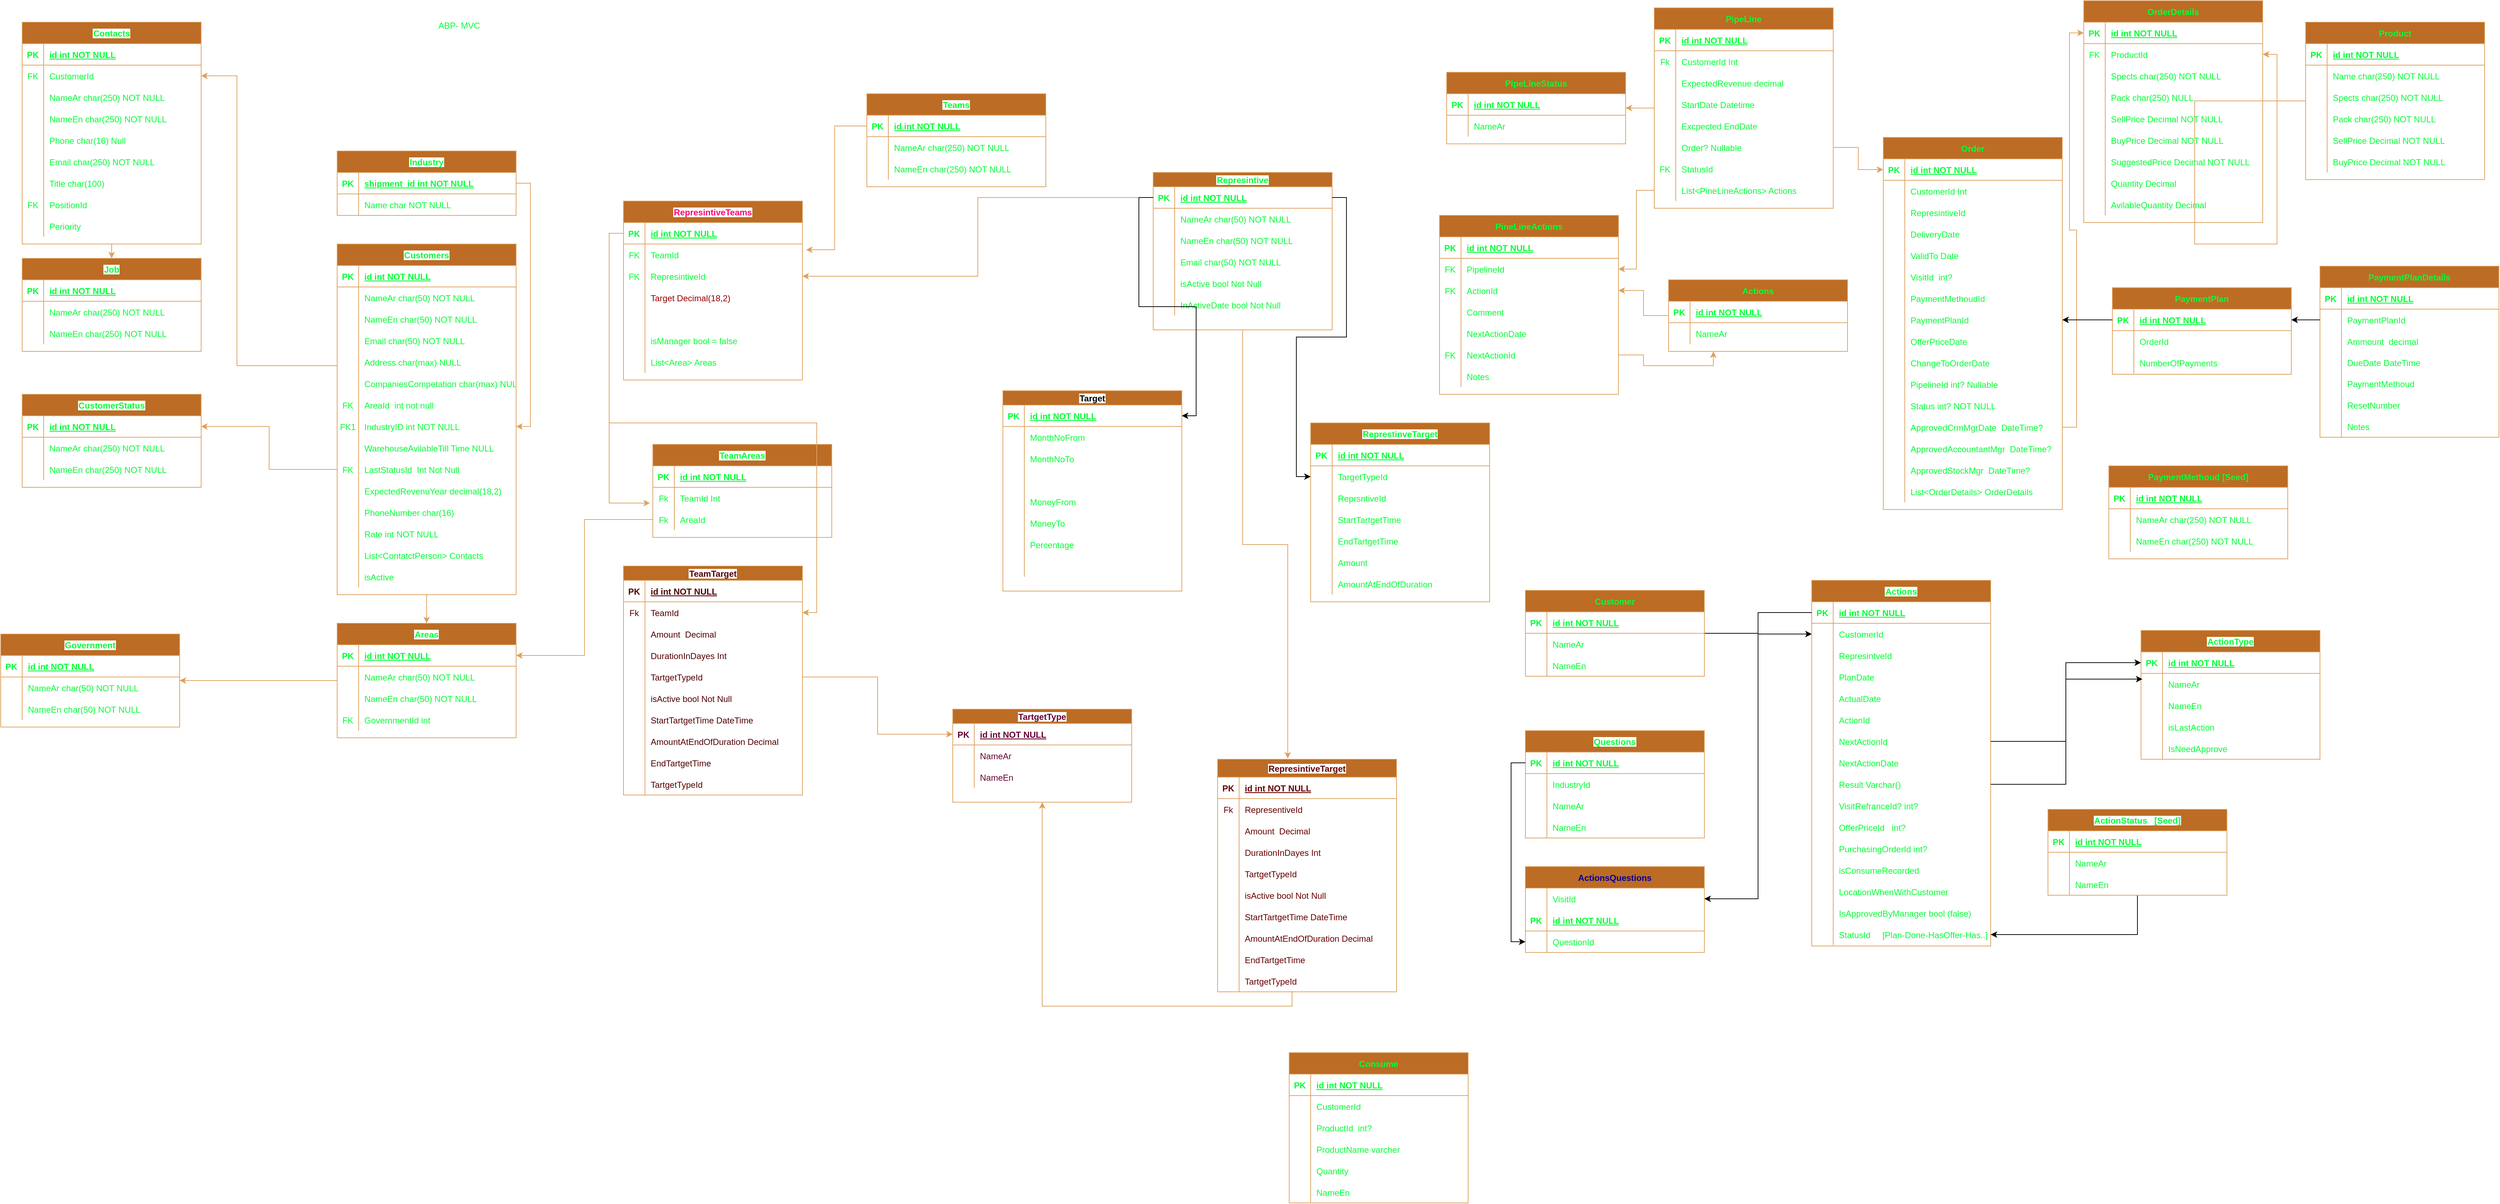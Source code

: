 <mxfile version="24.0.4" type="device">
  <diagram id="R2lEEEUBdFMjLlhIrx00" name="Page-1">
    <mxGraphModel dx="1434" dy="844" grid="1" gridSize="10" guides="1" tooltips="1" connect="1" arrows="1" fold="1" page="1" pageScale="1" pageWidth="850" pageHeight="1100" math="0" shadow="0" extFonts="Permanent Marker^https://fonts.googleapis.com/css?family=Permanent+Marker">
      <root>
        <mxCell id="0" />
        <mxCell id="1" parent="0" />
        <mxCell id="7LQ-4z7gFDPLxVZekjan-49" value="" style="edgeStyle=orthogonalEdgeStyle;rounded=0;orthogonalLoop=1;jettySize=auto;html=1;entryX=1;entryY=0.5;entryDx=0;entryDy=0;labelBackgroundColor=none;strokeColor=#DDA15E;fontColor=#03FF35;" parent="1" source="C-vyLk0tnHw3VtMMgP7b-23" target="7LQ-4z7gFDPLxVZekjan-31" edge="1">
          <mxGeometry relative="1" as="geometry">
            <Array as="points">
              <mxPoint x="360" y="520" />
              <mxPoint x="360" y="115" />
            </Array>
          </mxGeometry>
        </mxCell>
        <mxCell id="7LQ-4z7gFDPLxVZekjan-181" value="" style="edgeStyle=orthogonalEdgeStyle;rounded=0;orthogonalLoop=1;jettySize=auto;html=1;labelBackgroundColor=none;strokeColor=#DDA15E;fontColor=#03FF35;" parent="1" source="C-vyLk0tnHw3VtMMgP7b-23" target="7LQ-4z7gFDPLxVZekjan-147" edge="1">
          <mxGeometry relative="1" as="geometry" />
        </mxCell>
        <mxCell id="C-vyLk0tnHw3VtMMgP7b-23" value="Customers" style="shape=table;startSize=30;container=1;collapsible=1;childLayout=tableLayout;fixedRows=1;rowLines=0;fontStyle=1;align=center;resizeLast=1;labelBackgroundColor=default;fillColor=#BC6C25;strokeColor=#DDA15E;fontColor=#03FF35;" parent="1" vertex="1">
          <mxGeometry x="500" y="350" width="250" height="490" as="geometry" />
        </mxCell>
        <mxCell id="C-vyLk0tnHw3VtMMgP7b-24" value="" style="shape=partialRectangle;collapsible=0;dropTarget=0;pointerEvents=0;fillColor=none;points=[[0,0.5],[1,0.5]];portConstraint=eastwest;top=0;left=0;right=0;bottom=1;labelBackgroundColor=none;strokeColor=#DDA15E;fontColor=#03FF35;" parent="C-vyLk0tnHw3VtMMgP7b-23" vertex="1">
          <mxGeometry y="30" width="250" height="30" as="geometry" />
        </mxCell>
        <mxCell id="C-vyLk0tnHw3VtMMgP7b-25" value="PK" style="shape=partialRectangle;overflow=hidden;connectable=0;fillColor=none;top=0;left=0;bottom=0;right=0;fontStyle=1;labelBackgroundColor=none;strokeColor=#DDA15E;fontColor=#03FF35;" parent="C-vyLk0tnHw3VtMMgP7b-24" vertex="1">
          <mxGeometry width="30" height="30" as="geometry">
            <mxRectangle width="30" height="30" as="alternateBounds" />
          </mxGeometry>
        </mxCell>
        <mxCell id="C-vyLk0tnHw3VtMMgP7b-26" value="id int NOT NULL " style="shape=partialRectangle;overflow=hidden;connectable=0;fillColor=none;top=0;left=0;bottom=0;right=0;align=left;spacingLeft=6;fontStyle=5;labelBackgroundColor=none;strokeColor=#DDA15E;fontColor=#03FF35;" parent="C-vyLk0tnHw3VtMMgP7b-24" vertex="1">
          <mxGeometry x="30" width="220" height="30" as="geometry">
            <mxRectangle width="220" height="30" as="alternateBounds" />
          </mxGeometry>
        </mxCell>
        <mxCell id="C-vyLk0tnHw3VtMMgP7b-27" value="" style="shape=partialRectangle;collapsible=0;dropTarget=0;pointerEvents=0;fillColor=none;points=[[0,0.5],[1,0.5]];portConstraint=eastwest;top=0;left=0;right=0;bottom=0;labelBackgroundColor=none;strokeColor=#DDA15E;fontColor=#03FF35;" parent="C-vyLk0tnHw3VtMMgP7b-23" vertex="1">
          <mxGeometry y="60" width="250" height="30" as="geometry" />
        </mxCell>
        <mxCell id="C-vyLk0tnHw3VtMMgP7b-28" value="" style="shape=partialRectangle;overflow=hidden;connectable=0;fillColor=none;top=0;left=0;bottom=0;right=0;labelBackgroundColor=none;strokeColor=#DDA15E;fontColor=#03FF35;" parent="C-vyLk0tnHw3VtMMgP7b-27" vertex="1">
          <mxGeometry width="30" height="30" as="geometry">
            <mxRectangle width="30" height="30" as="alternateBounds" />
          </mxGeometry>
        </mxCell>
        <mxCell id="C-vyLk0tnHw3VtMMgP7b-29" value="NameAr char(50) NOT NULL" style="shape=partialRectangle;overflow=hidden;connectable=0;fillColor=none;top=0;left=0;bottom=0;right=0;align=left;spacingLeft=6;labelBackgroundColor=none;strokeColor=#DDA15E;fontColor=#03FF35;" parent="C-vyLk0tnHw3VtMMgP7b-27" vertex="1">
          <mxGeometry x="30" width="220" height="30" as="geometry">
            <mxRectangle width="220" height="30" as="alternateBounds" />
          </mxGeometry>
        </mxCell>
        <mxCell id="sr1fIbJU3J-OKqQm4Han-1" value="" style="shape=partialRectangle;collapsible=0;dropTarget=0;pointerEvents=0;fillColor=none;points=[[0,0.5],[1,0.5]];portConstraint=eastwest;top=0;left=0;right=0;bottom=0;labelBackgroundColor=none;strokeColor=#DDA15E;fontColor=#03FF35;" parent="C-vyLk0tnHw3VtMMgP7b-23" vertex="1">
          <mxGeometry y="90" width="250" height="30" as="geometry" />
        </mxCell>
        <mxCell id="sr1fIbJU3J-OKqQm4Han-2" value="" style="shape=partialRectangle;overflow=hidden;connectable=0;fillColor=none;top=0;left=0;bottom=0;right=0;labelBackgroundColor=none;strokeColor=#DDA15E;fontColor=#03FF35;" parent="sr1fIbJU3J-OKqQm4Han-1" vertex="1">
          <mxGeometry width="30" height="30" as="geometry">
            <mxRectangle width="30" height="30" as="alternateBounds" />
          </mxGeometry>
        </mxCell>
        <mxCell id="sr1fIbJU3J-OKqQm4Han-3" value="NameEn char(50) NOT NULL" style="shape=partialRectangle;overflow=hidden;connectable=0;fillColor=none;top=0;left=0;bottom=0;right=0;align=left;spacingLeft=6;labelBackgroundColor=none;strokeColor=#DDA15E;fontColor=#03FF35;" parent="sr1fIbJU3J-OKqQm4Han-1" vertex="1">
          <mxGeometry x="30" width="220" height="30" as="geometry">
            <mxRectangle width="220" height="30" as="alternateBounds" />
          </mxGeometry>
        </mxCell>
        <mxCell id="sr1fIbJU3J-OKqQm4Han-4" value="" style="shape=partialRectangle;collapsible=0;dropTarget=0;pointerEvents=0;fillColor=none;points=[[0,0.5],[1,0.5]];portConstraint=eastwest;top=0;left=0;right=0;bottom=0;labelBackgroundColor=none;strokeColor=#DDA15E;fontColor=#03FF35;" parent="C-vyLk0tnHw3VtMMgP7b-23" vertex="1">
          <mxGeometry y="120" width="250" height="30" as="geometry" />
        </mxCell>
        <mxCell id="sr1fIbJU3J-OKqQm4Han-5" value="" style="shape=partialRectangle;overflow=hidden;connectable=0;fillColor=none;top=0;left=0;bottom=0;right=0;labelBackgroundColor=none;strokeColor=#DDA15E;fontColor=#03FF35;" parent="sr1fIbJU3J-OKqQm4Han-4" vertex="1">
          <mxGeometry width="30" height="30" as="geometry">
            <mxRectangle width="30" height="30" as="alternateBounds" />
          </mxGeometry>
        </mxCell>
        <mxCell id="sr1fIbJU3J-OKqQm4Han-6" value="Email char(50) NOT NULL" style="shape=partialRectangle;overflow=hidden;connectable=0;fillColor=none;top=0;left=0;bottom=0;right=0;align=left;spacingLeft=6;labelBackgroundColor=none;strokeColor=#DDA15E;fontColor=#03FF35;" parent="sr1fIbJU3J-OKqQm4Han-4" vertex="1">
          <mxGeometry x="30" width="220" height="30" as="geometry">
            <mxRectangle width="220" height="30" as="alternateBounds" />
          </mxGeometry>
        </mxCell>
        <mxCell id="7LQ-4z7gFDPLxVZekjan-141" value="" style="shape=partialRectangle;collapsible=0;dropTarget=0;pointerEvents=0;fillColor=none;points=[[0,0.5],[1,0.5]];portConstraint=eastwest;top=0;left=0;right=0;bottom=0;labelBackgroundColor=none;strokeColor=#DDA15E;fontColor=#03FF35;" parent="C-vyLk0tnHw3VtMMgP7b-23" vertex="1">
          <mxGeometry y="150" width="250" height="30" as="geometry" />
        </mxCell>
        <mxCell id="7LQ-4z7gFDPLxVZekjan-142" value="" style="shape=partialRectangle;overflow=hidden;connectable=0;fillColor=none;top=0;left=0;bottom=0;right=0;labelBackgroundColor=none;strokeColor=#DDA15E;fontColor=#03FF35;" parent="7LQ-4z7gFDPLxVZekjan-141" vertex="1">
          <mxGeometry width="30" height="30" as="geometry">
            <mxRectangle width="30" height="30" as="alternateBounds" />
          </mxGeometry>
        </mxCell>
        <mxCell id="7LQ-4z7gFDPLxVZekjan-143" value="Address char(max) NULL" style="shape=partialRectangle;overflow=hidden;connectable=0;fillColor=none;top=0;left=0;bottom=0;right=0;align=left;spacingLeft=6;labelBackgroundColor=none;strokeColor=#DDA15E;fontColor=#03FF35;" parent="7LQ-4z7gFDPLxVZekjan-141" vertex="1">
          <mxGeometry x="30" width="220" height="30" as="geometry">
            <mxRectangle width="220" height="30" as="alternateBounds" />
          </mxGeometry>
        </mxCell>
        <mxCell id="Skg-cYMlDGmz07PX_EfX-1" value="" style="shape=partialRectangle;collapsible=0;dropTarget=0;pointerEvents=0;fillColor=none;points=[[0,0.5],[1,0.5]];portConstraint=eastwest;top=0;left=0;right=0;bottom=0;labelBackgroundColor=none;strokeColor=#DDA15E;fontColor=#03FF35;" parent="C-vyLk0tnHw3VtMMgP7b-23" vertex="1">
          <mxGeometry y="180" width="250" height="30" as="geometry" />
        </mxCell>
        <mxCell id="Skg-cYMlDGmz07PX_EfX-2" value="" style="shape=partialRectangle;overflow=hidden;connectable=0;fillColor=none;top=0;left=0;bottom=0;right=0;labelBackgroundColor=none;strokeColor=#DDA15E;fontColor=#03FF35;" parent="Skg-cYMlDGmz07PX_EfX-1" vertex="1">
          <mxGeometry width="30" height="30" as="geometry">
            <mxRectangle width="30" height="30" as="alternateBounds" />
          </mxGeometry>
        </mxCell>
        <mxCell id="Skg-cYMlDGmz07PX_EfX-3" value="CompaniesCompetation char(max) NULL" style="shape=partialRectangle;overflow=hidden;connectable=0;fillColor=none;top=0;left=0;bottom=0;right=0;align=left;spacingLeft=6;labelBackgroundColor=none;strokeColor=#DDA15E;fontColor=#03FF35;" parent="Skg-cYMlDGmz07PX_EfX-1" vertex="1">
          <mxGeometry x="30" width="220" height="30" as="geometry">
            <mxRectangle width="220" height="30" as="alternateBounds" />
          </mxGeometry>
        </mxCell>
        <mxCell id="7LQ-4z7gFDPLxVZekjan-144" value="" style="shape=partialRectangle;collapsible=0;dropTarget=0;pointerEvents=0;fillColor=none;points=[[0,0.5],[1,0.5]];portConstraint=eastwest;top=0;left=0;right=0;bottom=0;labelBackgroundColor=none;strokeColor=#DDA15E;fontColor=#03FF35;" parent="C-vyLk0tnHw3VtMMgP7b-23" vertex="1">
          <mxGeometry y="210" width="250" height="30" as="geometry" />
        </mxCell>
        <mxCell id="7LQ-4z7gFDPLxVZekjan-145" value="FK" style="shape=partialRectangle;overflow=hidden;connectable=0;fillColor=none;top=0;left=0;bottom=0;right=0;labelBackgroundColor=none;strokeColor=#DDA15E;fontColor=#03FF35;" parent="7LQ-4z7gFDPLxVZekjan-144" vertex="1">
          <mxGeometry width="30" height="30" as="geometry">
            <mxRectangle width="30" height="30" as="alternateBounds" />
          </mxGeometry>
        </mxCell>
        <mxCell id="7LQ-4z7gFDPLxVZekjan-146" value="AreaId  int not null" style="shape=partialRectangle;overflow=hidden;connectable=0;fillColor=none;top=0;left=0;bottom=0;right=0;align=left;spacingLeft=6;labelBackgroundColor=none;strokeColor=#DDA15E;fontColor=#03FF35;" parent="7LQ-4z7gFDPLxVZekjan-144" vertex="1">
          <mxGeometry x="30" width="220" height="30" as="geometry">
            <mxRectangle width="220" height="30" as="alternateBounds" />
          </mxGeometry>
        </mxCell>
        <mxCell id="sr1fIbJU3J-OKqQm4Han-7" value="" style="shape=partialRectangle;collapsible=0;dropTarget=0;pointerEvents=0;fillColor=none;points=[[0,0.5],[1,0.5]];portConstraint=eastwest;top=0;left=0;right=0;bottom=0;labelBackgroundColor=none;strokeColor=#DDA15E;fontColor=#03FF35;" parent="C-vyLk0tnHw3VtMMgP7b-23" vertex="1">
          <mxGeometry y="240" width="250" height="30" as="geometry" />
        </mxCell>
        <mxCell id="sr1fIbJU3J-OKqQm4Han-8" value="FK1" style="shape=partialRectangle;overflow=hidden;connectable=0;fillColor=none;top=0;left=0;bottom=0;right=0;labelBackgroundColor=none;strokeColor=#DDA15E;fontColor=#03FF35;" parent="sr1fIbJU3J-OKqQm4Han-7" vertex="1">
          <mxGeometry width="30" height="30" as="geometry">
            <mxRectangle width="30" height="30" as="alternateBounds" />
          </mxGeometry>
        </mxCell>
        <mxCell id="sr1fIbJU3J-OKqQm4Han-9" value="IndustryID int NOT NULL" style="shape=partialRectangle;overflow=hidden;connectable=0;fillColor=none;top=0;left=0;bottom=0;right=0;align=left;spacingLeft=6;labelBackgroundColor=none;strokeColor=#DDA15E;fontColor=#03FF35;" parent="sr1fIbJU3J-OKqQm4Han-7" vertex="1">
          <mxGeometry x="30" width="220" height="30" as="geometry">
            <mxRectangle width="220" height="30" as="alternateBounds" />
          </mxGeometry>
        </mxCell>
        <mxCell id="sr1fIbJU3J-OKqQm4Han-10" value="" style="shape=partialRectangle;collapsible=0;dropTarget=0;pointerEvents=0;fillColor=none;points=[[0,0.5],[1,0.5]];portConstraint=eastwest;top=0;left=0;right=0;bottom=0;labelBackgroundColor=none;strokeColor=#DDA15E;fontColor=#03FF35;" parent="C-vyLk0tnHw3VtMMgP7b-23" vertex="1">
          <mxGeometry y="270" width="250" height="30" as="geometry" />
        </mxCell>
        <mxCell id="sr1fIbJU3J-OKqQm4Han-11" value="" style="shape=partialRectangle;overflow=hidden;connectable=0;fillColor=none;top=0;left=0;bottom=0;right=0;labelBackgroundColor=none;strokeColor=#DDA15E;fontColor=#03FF35;" parent="sr1fIbJU3J-OKqQm4Han-10" vertex="1">
          <mxGeometry width="30" height="30" as="geometry">
            <mxRectangle width="30" height="30" as="alternateBounds" />
          </mxGeometry>
        </mxCell>
        <mxCell id="sr1fIbJU3J-OKqQm4Han-12" value="WarehouseAvilableTill Time NULL" style="shape=partialRectangle;overflow=hidden;connectable=0;fillColor=none;top=0;left=0;bottom=0;right=0;align=left;spacingLeft=6;labelBackgroundColor=none;strokeColor=#DDA15E;fontColor=#03FF35;" parent="sr1fIbJU3J-OKqQm4Han-10" vertex="1">
          <mxGeometry x="30" width="220" height="30" as="geometry">
            <mxRectangle width="220" height="30" as="alternateBounds" />
          </mxGeometry>
        </mxCell>
        <mxCell id="sr1fIbJU3J-OKqQm4Han-13" value="" style="shape=partialRectangle;collapsible=0;dropTarget=0;pointerEvents=0;fillColor=none;points=[[0,0.5],[1,0.5]];portConstraint=eastwest;top=0;left=0;right=0;bottom=0;labelBackgroundColor=none;strokeColor=#DDA15E;fontColor=#03FF35;" parent="C-vyLk0tnHw3VtMMgP7b-23" vertex="1">
          <mxGeometry y="300" width="250" height="30" as="geometry" />
        </mxCell>
        <mxCell id="sr1fIbJU3J-OKqQm4Han-14" value="FK" style="shape=partialRectangle;overflow=hidden;connectable=0;fillColor=none;top=0;left=0;bottom=0;right=0;labelBackgroundColor=none;strokeColor=#DDA15E;fontColor=#03FF35;" parent="sr1fIbJU3J-OKqQm4Han-13" vertex="1">
          <mxGeometry width="30" height="30" as="geometry">
            <mxRectangle width="30" height="30" as="alternateBounds" />
          </mxGeometry>
        </mxCell>
        <mxCell id="sr1fIbJU3J-OKqQm4Han-15" value="LastStatusId  Int Not Null" style="shape=partialRectangle;overflow=hidden;connectable=0;fillColor=none;top=0;left=0;bottom=0;right=0;align=left;spacingLeft=6;labelBackgroundColor=none;strokeColor=#DDA15E;fontColor=#03FF35;" parent="sr1fIbJU3J-OKqQm4Han-13" vertex="1">
          <mxGeometry x="30" width="220" height="30" as="geometry">
            <mxRectangle width="220" height="30" as="alternateBounds" />
          </mxGeometry>
        </mxCell>
        <mxCell id="7LQ-4z7gFDPLxVZekjan-92" value="" style="shape=partialRectangle;collapsible=0;dropTarget=0;pointerEvents=0;fillColor=none;points=[[0,0.5],[1,0.5]];portConstraint=eastwest;top=0;left=0;right=0;bottom=0;labelBackgroundColor=none;strokeColor=#DDA15E;fontColor=#03FF35;" parent="C-vyLk0tnHw3VtMMgP7b-23" vertex="1">
          <mxGeometry y="330" width="250" height="30" as="geometry" />
        </mxCell>
        <mxCell id="7LQ-4z7gFDPLxVZekjan-93" value="" style="shape=partialRectangle;overflow=hidden;connectable=0;fillColor=none;top=0;left=0;bottom=0;right=0;labelBackgroundColor=none;strokeColor=#DDA15E;fontColor=#03FF35;" parent="7LQ-4z7gFDPLxVZekjan-92" vertex="1">
          <mxGeometry width="30" height="30" as="geometry">
            <mxRectangle width="30" height="30" as="alternateBounds" />
          </mxGeometry>
        </mxCell>
        <mxCell id="7LQ-4z7gFDPLxVZekjan-94" value="ExpectedRevenuYear decimal(18,2)" style="shape=partialRectangle;overflow=hidden;connectable=0;fillColor=none;top=0;left=0;bottom=0;right=0;align=left;spacingLeft=6;labelBackgroundColor=none;strokeColor=#DDA15E;fontColor=#03FF35;" parent="7LQ-4z7gFDPLxVZekjan-92" vertex="1">
          <mxGeometry x="30" width="220" height="30" as="geometry">
            <mxRectangle width="220" height="30" as="alternateBounds" />
          </mxGeometry>
        </mxCell>
        <mxCell id="7LQ-4z7gFDPLxVZekjan-196" value="" style="shape=partialRectangle;collapsible=0;dropTarget=0;pointerEvents=0;fillColor=none;points=[[0,0.5],[1,0.5]];portConstraint=eastwest;top=0;left=0;right=0;bottom=0;labelBackgroundColor=none;strokeColor=#DDA15E;fontColor=#03FF35;" parent="C-vyLk0tnHw3VtMMgP7b-23" vertex="1">
          <mxGeometry y="360" width="250" height="30" as="geometry" />
        </mxCell>
        <mxCell id="7LQ-4z7gFDPLxVZekjan-197" value="" style="shape=partialRectangle;overflow=hidden;connectable=0;fillColor=none;top=0;left=0;bottom=0;right=0;labelBackgroundColor=none;strokeColor=#DDA15E;fontColor=#03FF35;" parent="7LQ-4z7gFDPLxVZekjan-196" vertex="1">
          <mxGeometry width="30" height="30" as="geometry">
            <mxRectangle width="30" height="30" as="alternateBounds" />
          </mxGeometry>
        </mxCell>
        <mxCell id="7LQ-4z7gFDPLxVZekjan-198" value="PhoneNumber char(16)" style="shape=partialRectangle;overflow=hidden;connectable=0;fillColor=none;top=0;left=0;bottom=0;right=0;align=left;spacingLeft=6;labelBackgroundColor=none;strokeColor=#DDA15E;fontColor=#03FF35;" parent="7LQ-4z7gFDPLxVZekjan-196" vertex="1">
          <mxGeometry x="30" width="220" height="30" as="geometry">
            <mxRectangle width="220" height="30" as="alternateBounds" />
          </mxGeometry>
        </mxCell>
        <mxCell id="7LQ-4z7gFDPLxVZekjan-199" value="" style="shape=partialRectangle;collapsible=0;dropTarget=0;pointerEvents=0;fillColor=none;points=[[0,0.5],[1,0.5]];portConstraint=eastwest;top=0;left=0;right=0;bottom=0;labelBackgroundColor=none;strokeColor=#DDA15E;fontColor=#03FF35;" parent="C-vyLk0tnHw3VtMMgP7b-23" vertex="1">
          <mxGeometry y="390" width="250" height="30" as="geometry" />
        </mxCell>
        <mxCell id="7LQ-4z7gFDPLxVZekjan-200" value="" style="shape=partialRectangle;overflow=hidden;connectable=0;fillColor=none;top=0;left=0;bottom=0;right=0;labelBackgroundColor=none;strokeColor=#DDA15E;fontColor=#03FF35;" parent="7LQ-4z7gFDPLxVZekjan-199" vertex="1">
          <mxGeometry width="30" height="30" as="geometry">
            <mxRectangle width="30" height="30" as="alternateBounds" />
          </mxGeometry>
        </mxCell>
        <mxCell id="7LQ-4z7gFDPLxVZekjan-201" value="Rate int NOT NULL " style="shape=partialRectangle;overflow=hidden;connectable=0;fillColor=none;top=0;left=0;bottom=0;right=0;align=left;spacingLeft=6;labelBackgroundColor=none;strokeColor=#DDA15E;fontColor=#03FF35;" parent="7LQ-4z7gFDPLxVZekjan-199" vertex="1">
          <mxGeometry x="30" width="220" height="30" as="geometry">
            <mxRectangle width="220" height="30" as="alternateBounds" />
          </mxGeometry>
        </mxCell>
        <mxCell id="7LQ-4z7gFDPLxVZekjan-132" value="" style="shape=partialRectangle;collapsible=0;dropTarget=0;pointerEvents=0;fillColor=none;points=[[0,0.5],[1,0.5]];portConstraint=eastwest;top=0;left=0;right=0;bottom=0;labelBackgroundColor=none;strokeColor=#DDA15E;fontColor=#03FF35;" parent="C-vyLk0tnHw3VtMMgP7b-23" vertex="1">
          <mxGeometry y="420" width="250" height="30" as="geometry" />
        </mxCell>
        <mxCell id="7LQ-4z7gFDPLxVZekjan-133" value="" style="shape=partialRectangle;overflow=hidden;connectable=0;fillColor=none;top=0;left=0;bottom=0;right=0;labelBackgroundColor=none;strokeColor=#DDA15E;fontColor=#03FF35;" parent="7LQ-4z7gFDPLxVZekjan-132" vertex="1">
          <mxGeometry width="30" height="30" as="geometry">
            <mxRectangle width="30" height="30" as="alternateBounds" />
          </mxGeometry>
        </mxCell>
        <mxCell id="7LQ-4z7gFDPLxVZekjan-134" value="List&lt;ContatctPerson&gt; Contacts" style="shape=partialRectangle;overflow=hidden;connectable=0;fillColor=none;top=0;left=0;bottom=0;right=0;align=left;spacingLeft=6;labelBackgroundColor=none;strokeColor=#DDA15E;fontColor=#03FF35;" parent="7LQ-4z7gFDPLxVZekjan-132" vertex="1">
          <mxGeometry x="30" width="220" height="30" as="geometry">
            <mxRectangle width="220" height="30" as="alternateBounds" />
          </mxGeometry>
        </mxCell>
        <mxCell id="RO8M7H7fZH3EiPub8cb3-1" value="" style="shape=partialRectangle;collapsible=0;dropTarget=0;pointerEvents=0;fillColor=none;points=[[0,0.5],[1,0.5]];portConstraint=eastwest;top=0;left=0;right=0;bottom=0;labelBackgroundColor=none;strokeColor=#DDA15E;fontColor=#03FF35;" parent="C-vyLk0tnHw3VtMMgP7b-23" vertex="1">
          <mxGeometry y="450" width="250" height="30" as="geometry" />
        </mxCell>
        <mxCell id="RO8M7H7fZH3EiPub8cb3-2" value="" style="shape=partialRectangle;overflow=hidden;connectable=0;fillColor=none;top=0;left=0;bottom=0;right=0;labelBackgroundColor=none;strokeColor=#DDA15E;fontColor=#03FF35;" parent="RO8M7H7fZH3EiPub8cb3-1" vertex="1">
          <mxGeometry width="30" height="30" as="geometry">
            <mxRectangle width="30" height="30" as="alternateBounds" />
          </mxGeometry>
        </mxCell>
        <mxCell id="RO8M7H7fZH3EiPub8cb3-3" value="isActive" style="shape=partialRectangle;overflow=hidden;connectable=0;fillColor=none;top=0;left=0;bottom=0;right=0;align=left;spacingLeft=6;labelBackgroundColor=none;strokeColor=#DDA15E;fontColor=#03FF35;" parent="RO8M7H7fZH3EiPub8cb3-1" vertex="1">
          <mxGeometry x="30" width="220" height="30" as="geometry">
            <mxRectangle width="220" height="30" as="alternateBounds" />
          </mxGeometry>
        </mxCell>
        <mxCell id="sr1fIbJU3J-OKqQm4Han-22" value="Industry" style="shape=table;startSize=30;container=1;collapsible=1;childLayout=tableLayout;fixedRows=1;rowLines=0;fontStyle=1;align=center;resizeLast=1;labelBackgroundColor=default;fillColor=#BC6C25;strokeColor=#DDA15E;fontColor=#03FF35;" parent="1" vertex="1">
          <mxGeometry x="500" y="220" width="250" height="90" as="geometry" />
        </mxCell>
        <mxCell id="sr1fIbJU3J-OKqQm4Han-23" value="" style="shape=partialRectangle;collapsible=0;dropTarget=0;pointerEvents=0;fillColor=none;points=[[0,0.5],[1,0.5]];portConstraint=eastwest;top=0;left=0;right=0;bottom=1;labelBackgroundColor=none;strokeColor=#DDA15E;fontColor=#03FF35;" parent="sr1fIbJU3J-OKqQm4Han-22" vertex="1">
          <mxGeometry y="30" width="250" height="30" as="geometry" />
        </mxCell>
        <mxCell id="sr1fIbJU3J-OKqQm4Han-24" value="PK" style="shape=partialRectangle;overflow=hidden;connectable=0;fillColor=none;top=0;left=0;bottom=0;right=0;fontStyle=1;labelBackgroundColor=none;strokeColor=#DDA15E;fontColor=#03FF35;" parent="sr1fIbJU3J-OKqQm4Han-23" vertex="1">
          <mxGeometry width="30" height="30" as="geometry">
            <mxRectangle width="30" height="30" as="alternateBounds" />
          </mxGeometry>
        </mxCell>
        <mxCell id="sr1fIbJU3J-OKqQm4Han-25" value="shipment_id int NOT NULL " style="shape=partialRectangle;overflow=hidden;connectable=0;fillColor=none;top=0;left=0;bottom=0;right=0;align=left;spacingLeft=6;fontStyle=5;labelBackgroundColor=none;strokeColor=#DDA15E;fontColor=#03FF35;" parent="sr1fIbJU3J-OKqQm4Han-23" vertex="1">
          <mxGeometry x="30" width="220" height="30" as="geometry">
            <mxRectangle width="220" height="30" as="alternateBounds" />
          </mxGeometry>
        </mxCell>
        <mxCell id="sr1fIbJU3J-OKqQm4Han-26" value="" style="shape=partialRectangle;collapsible=0;dropTarget=0;pointerEvents=0;fillColor=none;points=[[0,0.5],[1,0.5]];portConstraint=eastwest;top=0;left=0;right=0;bottom=0;labelBackgroundColor=none;strokeColor=#DDA15E;fontColor=#03FF35;" parent="sr1fIbJU3J-OKqQm4Han-22" vertex="1">
          <mxGeometry y="60" width="250" height="30" as="geometry" />
        </mxCell>
        <mxCell id="sr1fIbJU3J-OKqQm4Han-27" value="" style="shape=partialRectangle;overflow=hidden;connectable=0;fillColor=none;top=0;left=0;bottom=0;right=0;labelBackgroundColor=none;strokeColor=#DDA15E;fontColor=#03FF35;" parent="sr1fIbJU3J-OKqQm4Han-26" vertex="1">
          <mxGeometry width="30" height="30" as="geometry">
            <mxRectangle width="30" height="30" as="alternateBounds" />
          </mxGeometry>
        </mxCell>
        <mxCell id="sr1fIbJU3J-OKqQm4Han-28" value="Name char NOT NULL" style="shape=partialRectangle;overflow=hidden;connectable=0;fillColor=none;top=0;left=0;bottom=0;right=0;align=left;spacingLeft=6;labelBackgroundColor=none;strokeColor=#DDA15E;fontColor=#03FF35;" parent="sr1fIbJU3J-OKqQm4Han-26" vertex="1">
          <mxGeometry x="30" width="220" height="30" as="geometry">
            <mxRectangle width="220" height="30" as="alternateBounds" />
          </mxGeometry>
        </mxCell>
        <mxCell id="sr1fIbJU3J-OKqQm4Han-32" style="edgeStyle=orthogonalEdgeStyle;rounded=0;orthogonalLoop=1;jettySize=auto;html=1;exitX=1;exitY=0.5;exitDx=0;exitDy=0;labelBackgroundColor=none;strokeColor=#DDA15E;fontColor=#03FF35;" parent="1" source="sr1fIbJU3J-OKqQm4Han-23" target="sr1fIbJU3J-OKqQm4Han-7" edge="1">
          <mxGeometry relative="1" as="geometry" />
        </mxCell>
        <mxCell id="7LQ-4z7gFDPLxVZekjan-81" value="" style="edgeStyle=orthogonalEdgeStyle;rounded=0;orthogonalLoop=1;jettySize=auto;html=1;labelBackgroundColor=none;strokeColor=#DDA15E;fontColor=#03FF35;" parent="1" source="7LQ-4z7gFDPLxVZekjan-27" target="7LQ-4z7gFDPLxVZekjan-56" edge="1">
          <mxGeometry relative="1" as="geometry" />
        </mxCell>
        <mxCell id="7LQ-4z7gFDPLxVZekjan-27" value="Contacts" style="shape=table;startSize=30;container=1;collapsible=1;childLayout=tableLayout;fixedRows=1;rowLines=0;fontStyle=1;align=center;resizeLast=1;labelBackgroundColor=default;fillColor=#BC6C25;strokeColor=#DDA15E;fontColor=#03FF35;" parent="1" vertex="1">
          <mxGeometry x="60" y="40" width="250" height="310" as="geometry" />
        </mxCell>
        <mxCell id="7LQ-4z7gFDPLxVZekjan-28" value="" style="shape=partialRectangle;collapsible=0;dropTarget=0;pointerEvents=0;fillColor=none;points=[[0,0.5],[1,0.5]];portConstraint=eastwest;top=0;left=0;right=0;bottom=1;labelBackgroundColor=none;strokeColor=#DDA15E;fontColor=#03FF35;" parent="7LQ-4z7gFDPLxVZekjan-27" vertex="1">
          <mxGeometry y="30" width="250" height="30" as="geometry" />
        </mxCell>
        <mxCell id="7LQ-4z7gFDPLxVZekjan-29" value="PK" style="shape=partialRectangle;overflow=hidden;connectable=0;fillColor=none;top=0;left=0;bottom=0;right=0;fontStyle=1;labelBackgroundColor=none;strokeColor=#DDA15E;fontColor=#03FF35;" parent="7LQ-4z7gFDPLxVZekjan-28" vertex="1">
          <mxGeometry width="30" height="30" as="geometry">
            <mxRectangle width="30" height="30" as="alternateBounds" />
          </mxGeometry>
        </mxCell>
        <mxCell id="7LQ-4z7gFDPLxVZekjan-30" value="id int NOT NULL " style="shape=partialRectangle;overflow=hidden;connectable=0;fillColor=none;top=0;left=0;bottom=0;right=0;align=left;spacingLeft=6;fontStyle=5;labelBackgroundColor=none;strokeColor=#DDA15E;fontColor=#03FF35;" parent="7LQ-4z7gFDPLxVZekjan-28" vertex="1">
          <mxGeometry x="30" width="220" height="30" as="geometry">
            <mxRectangle width="220" height="30" as="alternateBounds" />
          </mxGeometry>
        </mxCell>
        <mxCell id="7LQ-4z7gFDPLxVZekjan-31" value="" style="shape=partialRectangle;collapsible=0;dropTarget=0;pointerEvents=0;fillColor=none;points=[[0,0.5],[1,0.5]];portConstraint=eastwest;top=0;left=0;right=0;bottom=0;labelBackgroundColor=none;strokeColor=#DDA15E;fontColor=#03FF35;" parent="7LQ-4z7gFDPLxVZekjan-27" vertex="1">
          <mxGeometry y="60" width="250" height="30" as="geometry" />
        </mxCell>
        <mxCell id="7LQ-4z7gFDPLxVZekjan-32" value="FK" style="shape=partialRectangle;overflow=hidden;connectable=0;fillColor=none;top=0;left=0;bottom=0;right=0;labelBackgroundColor=none;strokeColor=#DDA15E;fontColor=#03FF35;" parent="7LQ-4z7gFDPLxVZekjan-31" vertex="1">
          <mxGeometry width="30" height="30" as="geometry">
            <mxRectangle width="30" height="30" as="alternateBounds" />
          </mxGeometry>
        </mxCell>
        <mxCell id="7LQ-4z7gFDPLxVZekjan-33" value="CustomerId" style="shape=partialRectangle;overflow=hidden;connectable=0;fillColor=none;top=0;left=0;bottom=0;right=0;align=left;spacingLeft=6;labelBackgroundColor=none;strokeColor=#DDA15E;fontColor=#03FF35;" parent="7LQ-4z7gFDPLxVZekjan-31" vertex="1">
          <mxGeometry x="30" width="220" height="30" as="geometry">
            <mxRectangle width="220" height="30" as="alternateBounds" />
          </mxGeometry>
        </mxCell>
        <mxCell id="7LQ-4z7gFDPLxVZekjan-34" value="" style="shape=partialRectangle;collapsible=0;dropTarget=0;pointerEvents=0;fillColor=none;points=[[0,0.5],[1,0.5]];portConstraint=eastwest;top=0;left=0;right=0;bottom=0;labelBackgroundColor=none;strokeColor=#DDA15E;fontColor=#03FF35;" parent="7LQ-4z7gFDPLxVZekjan-27" vertex="1">
          <mxGeometry y="90" width="250" height="30" as="geometry" />
        </mxCell>
        <mxCell id="7LQ-4z7gFDPLxVZekjan-35" value="" style="shape=partialRectangle;overflow=hidden;connectable=0;fillColor=none;top=0;left=0;bottom=0;right=0;labelBackgroundColor=none;strokeColor=#DDA15E;fontColor=#03FF35;" parent="7LQ-4z7gFDPLxVZekjan-34" vertex="1">
          <mxGeometry width="30" height="30" as="geometry">
            <mxRectangle width="30" height="30" as="alternateBounds" />
          </mxGeometry>
        </mxCell>
        <mxCell id="7LQ-4z7gFDPLxVZekjan-36" value="NameAr char(250) NOT NULL" style="shape=partialRectangle;overflow=hidden;connectable=0;fillColor=none;top=0;left=0;bottom=0;right=0;align=left;spacingLeft=6;labelBackgroundColor=none;strokeColor=#DDA15E;fontColor=#03FF35;" parent="7LQ-4z7gFDPLxVZekjan-34" vertex="1">
          <mxGeometry x="30" width="220" height="30" as="geometry">
            <mxRectangle width="220" height="30" as="alternateBounds" />
          </mxGeometry>
        </mxCell>
        <mxCell id="7LQ-4z7gFDPLxVZekjan-37" value="" style="shape=partialRectangle;collapsible=0;dropTarget=0;pointerEvents=0;fillColor=none;points=[[0,0.5],[1,0.5]];portConstraint=eastwest;top=0;left=0;right=0;bottom=0;labelBackgroundColor=none;strokeColor=#DDA15E;fontColor=#03FF35;" parent="7LQ-4z7gFDPLxVZekjan-27" vertex="1">
          <mxGeometry y="120" width="250" height="30" as="geometry" />
        </mxCell>
        <mxCell id="7LQ-4z7gFDPLxVZekjan-38" value="" style="shape=partialRectangle;overflow=hidden;connectable=0;fillColor=none;top=0;left=0;bottom=0;right=0;labelBackgroundColor=none;strokeColor=#DDA15E;fontColor=#03FF35;" parent="7LQ-4z7gFDPLxVZekjan-37" vertex="1">
          <mxGeometry width="30" height="30" as="geometry">
            <mxRectangle width="30" height="30" as="alternateBounds" />
          </mxGeometry>
        </mxCell>
        <mxCell id="7LQ-4z7gFDPLxVZekjan-39" value="NameEn char(250) NOT NULL" style="shape=partialRectangle;overflow=hidden;connectable=0;fillColor=none;top=0;left=0;bottom=0;right=0;align=left;spacingLeft=6;labelBackgroundColor=none;strokeColor=#DDA15E;fontColor=#03FF35;" parent="7LQ-4z7gFDPLxVZekjan-37" vertex="1">
          <mxGeometry x="30" width="220" height="30" as="geometry">
            <mxRectangle width="220" height="30" as="alternateBounds" />
          </mxGeometry>
        </mxCell>
        <mxCell id="7LQ-4z7gFDPLxVZekjan-40" value="" style="shape=partialRectangle;collapsible=0;dropTarget=0;pointerEvents=0;fillColor=none;points=[[0,0.5],[1,0.5]];portConstraint=eastwest;top=0;left=0;right=0;bottom=0;labelBackgroundColor=none;strokeColor=#DDA15E;fontColor=#03FF35;" parent="7LQ-4z7gFDPLxVZekjan-27" vertex="1">
          <mxGeometry y="150" width="250" height="30" as="geometry" />
        </mxCell>
        <mxCell id="7LQ-4z7gFDPLxVZekjan-41" value="" style="shape=partialRectangle;overflow=hidden;connectable=0;fillColor=none;top=0;left=0;bottom=0;right=0;labelBackgroundColor=none;strokeColor=#DDA15E;fontColor=#03FF35;" parent="7LQ-4z7gFDPLxVZekjan-40" vertex="1">
          <mxGeometry width="30" height="30" as="geometry">
            <mxRectangle width="30" height="30" as="alternateBounds" />
          </mxGeometry>
        </mxCell>
        <mxCell id="7LQ-4z7gFDPLxVZekjan-42" value="Phone char(16) Null" style="shape=partialRectangle;overflow=hidden;connectable=0;fillColor=none;top=0;left=0;bottom=0;right=0;align=left;spacingLeft=6;labelBackgroundColor=none;strokeColor=#DDA15E;fontColor=#03FF35;" parent="7LQ-4z7gFDPLxVZekjan-40" vertex="1">
          <mxGeometry x="30" width="220" height="30" as="geometry">
            <mxRectangle width="220" height="30" as="alternateBounds" />
          </mxGeometry>
        </mxCell>
        <mxCell id="7LQ-4z7gFDPLxVZekjan-138" value="" style="shape=partialRectangle;collapsible=0;dropTarget=0;pointerEvents=0;fillColor=none;points=[[0,0.5],[1,0.5]];portConstraint=eastwest;top=0;left=0;right=0;bottom=0;labelBackgroundColor=none;strokeColor=#DDA15E;fontColor=#03FF35;" parent="7LQ-4z7gFDPLxVZekjan-27" vertex="1">
          <mxGeometry y="180" width="250" height="30" as="geometry" />
        </mxCell>
        <mxCell id="7LQ-4z7gFDPLxVZekjan-139" value="" style="shape=partialRectangle;overflow=hidden;connectable=0;fillColor=none;top=0;left=0;bottom=0;right=0;labelBackgroundColor=none;strokeColor=#DDA15E;fontColor=#03FF35;" parent="7LQ-4z7gFDPLxVZekjan-138" vertex="1">
          <mxGeometry width="30" height="30" as="geometry">
            <mxRectangle width="30" height="30" as="alternateBounds" />
          </mxGeometry>
        </mxCell>
        <mxCell id="7LQ-4z7gFDPLxVZekjan-140" value="Email char(250) NOT NULL" style="shape=partialRectangle;overflow=hidden;connectable=0;fillColor=none;top=0;left=0;bottom=0;right=0;align=left;spacingLeft=6;labelBackgroundColor=none;strokeColor=#DDA15E;fontColor=#03FF35;" parent="7LQ-4z7gFDPLxVZekjan-138" vertex="1">
          <mxGeometry x="30" width="220" height="30" as="geometry">
            <mxRectangle width="220" height="30" as="alternateBounds" />
          </mxGeometry>
        </mxCell>
        <mxCell id="7LQ-4z7gFDPLxVZekjan-43" value="" style="shape=partialRectangle;collapsible=0;dropTarget=0;pointerEvents=0;fillColor=none;points=[[0,0.5],[1,0.5]];portConstraint=eastwest;top=0;left=0;right=0;bottom=0;labelBackgroundColor=none;strokeColor=#DDA15E;fontColor=#03FF35;" parent="7LQ-4z7gFDPLxVZekjan-27" vertex="1">
          <mxGeometry y="210" width="250" height="30" as="geometry" />
        </mxCell>
        <mxCell id="7LQ-4z7gFDPLxVZekjan-44" value="" style="shape=partialRectangle;overflow=hidden;connectable=0;fillColor=none;top=0;left=0;bottom=0;right=0;labelBackgroundColor=none;strokeColor=#DDA15E;fontColor=#03FF35;" parent="7LQ-4z7gFDPLxVZekjan-43" vertex="1">
          <mxGeometry width="30" height="30" as="geometry">
            <mxRectangle width="30" height="30" as="alternateBounds" />
          </mxGeometry>
        </mxCell>
        <mxCell id="7LQ-4z7gFDPLxVZekjan-45" value="Title char(100)" style="shape=partialRectangle;overflow=hidden;connectable=0;fillColor=none;top=0;left=0;bottom=0;right=0;align=left;spacingLeft=6;labelBackgroundColor=none;strokeColor=#DDA15E;fontColor=#03FF35;" parent="7LQ-4z7gFDPLxVZekjan-43" vertex="1">
          <mxGeometry x="30" width="220" height="30" as="geometry">
            <mxRectangle width="220" height="30" as="alternateBounds" />
          </mxGeometry>
        </mxCell>
        <mxCell id="7LQ-4z7gFDPLxVZekjan-46" value="" style="shape=partialRectangle;collapsible=0;dropTarget=0;pointerEvents=0;fillColor=none;points=[[0,0.5],[1,0.5]];portConstraint=eastwest;top=0;left=0;right=0;bottom=0;labelBackgroundColor=none;strokeColor=#DDA15E;fontColor=#03FF35;" parent="7LQ-4z7gFDPLxVZekjan-27" vertex="1">
          <mxGeometry y="240" width="250" height="30" as="geometry" />
        </mxCell>
        <mxCell id="7LQ-4z7gFDPLxVZekjan-47" value="FK" style="shape=partialRectangle;overflow=hidden;connectable=0;fillColor=none;top=0;left=0;bottom=0;right=0;labelBackgroundColor=none;strokeColor=#DDA15E;fontColor=#03FF35;" parent="7LQ-4z7gFDPLxVZekjan-46" vertex="1">
          <mxGeometry width="30" height="30" as="geometry">
            <mxRectangle width="30" height="30" as="alternateBounds" />
          </mxGeometry>
        </mxCell>
        <mxCell id="7LQ-4z7gFDPLxVZekjan-48" value="PositionId" style="shape=partialRectangle;overflow=hidden;connectable=0;fillColor=none;top=0;left=0;bottom=0;right=0;align=left;spacingLeft=6;labelBackgroundColor=none;strokeColor=#DDA15E;fontColor=#03FF35;" parent="7LQ-4z7gFDPLxVZekjan-46" vertex="1">
          <mxGeometry x="30" width="220" height="30" as="geometry">
            <mxRectangle width="220" height="30" as="alternateBounds" />
          </mxGeometry>
        </mxCell>
        <mxCell id="7LQ-4z7gFDPLxVZekjan-50" value="" style="shape=partialRectangle;collapsible=0;dropTarget=0;pointerEvents=0;fillColor=none;points=[[0,0.5],[1,0.5]];portConstraint=eastwest;top=0;left=0;right=0;bottom=0;labelBackgroundColor=none;strokeColor=#DDA15E;fontColor=#03FF35;" parent="7LQ-4z7gFDPLxVZekjan-27" vertex="1">
          <mxGeometry y="270" width="250" height="30" as="geometry" />
        </mxCell>
        <mxCell id="7LQ-4z7gFDPLxVZekjan-51" value="" style="shape=partialRectangle;overflow=hidden;connectable=0;fillColor=none;top=0;left=0;bottom=0;right=0;labelBackgroundColor=none;strokeColor=#DDA15E;fontColor=#03FF35;" parent="7LQ-4z7gFDPLxVZekjan-50" vertex="1">
          <mxGeometry width="30" height="30" as="geometry">
            <mxRectangle width="30" height="30" as="alternateBounds" />
          </mxGeometry>
        </mxCell>
        <mxCell id="7LQ-4z7gFDPLxVZekjan-52" value="Periority" style="shape=partialRectangle;overflow=hidden;connectable=0;fillColor=none;top=0;left=0;bottom=0;right=0;align=left;spacingLeft=6;labelBackgroundColor=none;strokeColor=#DDA15E;fontColor=#03FF35;" parent="7LQ-4z7gFDPLxVZekjan-50" vertex="1">
          <mxGeometry x="30" width="220" height="30" as="geometry">
            <mxRectangle width="220" height="30" as="alternateBounds" />
          </mxGeometry>
        </mxCell>
        <mxCell id="7LQ-4z7gFDPLxVZekjan-56" value="Job" style="shape=table;startSize=30;container=1;collapsible=1;childLayout=tableLayout;fixedRows=1;rowLines=0;fontStyle=1;align=center;resizeLast=1;labelBackgroundColor=default;fillColor=#BC6C25;strokeColor=#DDA15E;fontColor=#03FF35;" parent="1" vertex="1">
          <mxGeometry x="60" y="370" width="250" height="130" as="geometry" />
        </mxCell>
        <mxCell id="7LQ-4z7gFDPLxVZekjan-57" value="" style="shape=partialRectangle;collapsible=0;dropTarget=0;pointerEvents=0;fillColor=none;points=[[0,0.5],[1,0.5]];portConstraint=eastwest;top=0;left=0;right=0;bottom=1;labelBackgroundColor=none;strokeColor=#DDA15E;fontColor=#03FF35;" parent="7LQ-4z7gFDPLxVZekjan-56" vertex="1">
          <mxGeometry y="30" width="250" height="30" as="geometry" />
        </mxCell>
        <mxCell id="7LQ-4z7gFDPLxVZekjan-58" value="PK" style="shape=partialRectangle;overflow=hidden;connectable=0;fillColor=none;top=0;left=0;bottom=0;right=0;fontStyle=1;labelBackgroundColor=none;strokeColor=#DDA15E;fontColor=#03FF35;" parent="7LQ-4z7gFDPLxVZekjan-57" vertex="1">
          <mxGeometry width="30" height="30" as="geometry">
            <mxRectangle width="30" height="30" as="alternateBounds" />
          </mxGeometry>
        </mxCell>
        <mxCell id="7LQ-4z7gFDPLxVZekjan-59" value="id int NOT NULL " style="shape=partialRectangle;overflow=hidden;connectable=0;fillColor=none;top=0;left=0;bottom=0;right=0;align=left;spacingLeft=6;fontStyle=5;labelBackgroundColor=none;strokeColor=#DDA15E;fontColor=#03FF35;" parent="7LQ-4z7gFDPLxVZekjan-57" vertex="1">
          <mxGeometry x="30" width="220" height="30" as="geometry">
            <mxRectangle width="220" height="30" as="alternateBounds" />
          </mxGeometry>
        </mxCell>
        <mxCell id="7LQ-4z7gFDPLxVZekjan-63" value="" style="shape=partialRectangle;collapsible=0;dropTarget=0;pointerEvents=0;fillColor=none;points=[[0,0.5],[1,0.5]];portConstraint=eastwest;top=0;left=0;right=0;bottom=0;labelBackgroundColor=none;strokeColor=#DDA15E;fontColor=#03FF35;" parent="7LQ-4z7gFDPLxVZekjan-56" vertex="1">
          <mxGeometry y="60" width="250" height="30" as="geometry" />
        </mxCell>
        <mxCell id="7LQ-4z7gFDPLxVZekjan-64" value="" style="shape=partialRectangle;overflow=hidden;connectable=0;fillColor=none;top=0;left=0;bottom=0;right=0;labelBackgroundColor=none;strokeColor=#DDA15E;fontColor=#03FF35;" parent="7LQ-4z7gFDPLxVZekjan-63" vertex="1">
          <mxGeometry width="30" height="30" as="geometry">
            <mxRectangle width="30" height="30" as="alternateBounds" />
          </mxGeometry>
        </mxCell>
        <mxCell id="7LQ-4z7gFDPLxVZekjan-65" value="NameAr char(250) NOT NULL" style="shape=partialRectangle;overflow=hidden;connectable=0;fillColor=none;top=0;left=0;bottom=0;right=0;align=left;spacingLeft=6;labelBackgroundColor=none;strokeColor=#DDA15E;fontColor=#03FF35;" parent="7LQ-4z7gFDPLxVZekjan-63" vertex="1">
          <mxGeometry x="30" width="220" height="30" as="geometry">
            <mxRectangle width="220" height="30" as="alternateBounds" />
          </mxGeometry>
        </mxCell>
        <mxCell id="7LQ-4z7gFDPLxVZekjan-66" value="" style="shape=partialRectangle;collapsible=0;dropTarget=0;pointerEvents=0;fillColor=none;points=[[0,0.5],[1,0.5]];portConstraint=eastwest;top=0;left=0;right=0;bottom=0;labelBackgroundColor=none;strokeColor=#DDA15E;fontColor=#03FF35;" parent="7LQ-4z7gFDPLxVZekjan-56" vertex="1">
          <mxGeometry y="90" width="250" height="30" as="geometry" />
        </mxCell>
        <mxCell id="7LQ-4z7gFDPLxVZekjan-67" value="" style="shape=partialRectangle;overflow=hidden;connectable=0;fillColor=none;top=0;left=0;bottom=0;right=0;labelBackgroundColor=none;strokeColor=#DDA15E;fontColor=#03FF35;" parent="7LQ-4z7gFDPLxVZekjan-66" vertex="1">
          <mxGeometry width="30" height="30" as="geometry">
            <mxRectangle width="30" height="30" as="alternateBounds" />
          </mxGeometry>
        </mxCell>
        <mxCell id="7LQ-4z7gFDPLxVZekjan-68" value="NameEn char(250) NOT NULL" style="shape=partialRectangle;overflow=hidden;connectable=0;fillColor=none;top=0;left=0;bottom=0;right=0;align=left;spacingLeft=6;labelBackgroundColor=none;strokeColor=#DDA15E;fontColor=#03FF35;" parent="7LQ-4z7gFDPLxVZekjan-66" vertex="1">
          <mxGeometry x="30" width="220" height="30" as="geometry">
            <mxRectangle width="220" height="30" as="alternateBounds" />
          </mxGeometry>
        </mxCell>
        <mxCell id="7LQ-4z7gFDPLxVZekjan-82" value="CustomerStatus" style="shape=table;startSize=30;container=1;collapsible=1;childLayout=tableLayout;fixedRows=1;rowLines=0;fontStyle=1;align=center;resizeLast=1;labelBackgroundColor=default;fillColor=#BC6C25;strokeColor=#DDA15E;fontColor=#03FF35;" parent="1" vertex="1">
          <mxGeometry x="60" y="560" width="250" height="130" as="geometry" />
        </mxCell>
        <mxCell id="7LQ-4z7gFDPLxVZekjan-83" value="" style="shape=partialRectangle;collapsible=0;dropTarget=0;pointerEvents=0;fillColor=none;points=[[0,0.5],[1,0.5]];portConstraint=eastwest;top=0;left=0;right=0;bottom=1;labelBackgroundColor=none;strokeColor=#DDA15E;fontColor=#03FF35;" parent="7LQ-4z7gFDPLxVZekjan-82" vertex="1">
          <mxGeometry y="30" width="250" height="30" as="geometry" />
        </mxCell>
        <mxCell id="7LQ-4z7gFDPLxVZekjan-84" value="PK" style="shape=partialRectangle;overflow=hidden;connectable=0;fillColor=none;top=0;left=0;bottom=0;right=0;fontStyle=1;labelBackgroundColor=none;strokeColor=#DDA15E;fontColor=#03FF35;" parent="7LQ-4z7gFDPLxVZekjan-83" vertex="1">
          <mxGeometry width="30" height="30" as="geometry">
            <mxRectangle width="30" height="30" as="alternateBounds" />
          </mxGeometry>
        </mxCell>
        <mxCell id="7LQ-4z7gFDPLxVZekjan-85" value="id int NOT NULL " style="shape=partialRectangle;overflow=hidden;connectable=0;fillColor=none;top=0;left=0;bottom=0;right=0;align=left;spacingLeft=6;fontStyle=5;labelBackgroundColor=none;strokeColor=#DDA15E;fontColor=#03FF35;" parent="7LQ-4z7gFDPLxVZekjan-83" vertex="1">
          <mxGeometry x="30" width="220" height="30" as="geometry">
            <mxRectangle width="220" height="30" as="alternateBounds" />
          </mxGeometry>
        </mxCell>
        <mxCell id="7LQ-4z7gFDPLxVZekjan-86" value="" style="shape=partialRectangle;collapsible=0;dropTarget=0;pointerEvents=0;fillColor=none;points=[[0,0.5],[1,0.5]];portConstraint=eastwest;top=0;left=0;right=0;bottom=0;labelBackgroundColor=none;strokeColor=#DDA15E;fontColor=#03FF35;" parent="7LQ-4z7gFDPLxVZekjan-82" vertex="1">
          <mxGeometry y="60" width="250" height="30" as="geometry" />
        </mxCell>
        <mxCell id="7LQ-4z7gFDPLxVZekjan-87" value="" style="shape=partialRectangle;overflow=hidden;connectable=0;fillColor=none;top=0;left=0;bottom=0;right=0;labelBackgroundColor=none;strokeColor=#DDA15E;fontColor=#03FF35;" parent="7LQ-4z7gFDPLxVZekjan-86" vertex="1">
          <mxGeometry width="30" height="30" as="geometry">
            <mxRectangle width="30" height="30" as="alternateBounds" />
          </mxGeometry>
        </mxCell>
        <mxCell id="7LQ-4z7gFDPLxVZekjan-88" value="NameAr char(250) NOT NULL" style="shape=partialRectangle;overflow=hidden;connectable=0;fillColor=none;top=0;left=0;bottom=0;right=0;align=left;spacingLeft=6;labelBackgroundColor=none;strokeColor=#DDA15E;fontColor=#03FF35;" parent="7LQ-4z7gFDPLxVZekjan-86" vertex="1">
          <mxGeometry x="30" width="220" height="30" as="geometry">
            <mxRectangle width="220" height="30" as="alternateBounds" />
          </mxGeometry>
        </mxCell>
        <mxCell id="7LQ-4z7gFDPLxVZekjan-89" value="" style="shape=partialRectangle;collapsible=0;dropTarget=0;pointerEvents=0;fillColor=none;points=[[0,0.5],[1,0.5]];portConstraint=eastwest;top=0;left=0;right=0;bottom=0;labelBackgroundColor=none;strokeColor=#DDA15E;fontColor=#03FF35;" parent="7LQ-4z7gFDPLxVZekjan-82" vertex="1">
          <mxGeometry y="90" width="250" height="30" as="geometry" />
        </mxCell>
        <mxCell id="7LQ-4z7gFDPLxVZekjan-90" value="" style="shape=partialRectangle;overflow=hidden;connectable=0;fillColor=none;top=0;left=0;bottom=0;right=0;labelBackgroundColor=none;strokeColor=#DDA15E;fontColor=#03FF35;" parent="7LQ-4z7gFDPLxVZekjan-89" vertex="1">
          <mxGeometry width="30" height="30" as="geometry">
            <mxRectangle width="30" height="30" as="alternateBounds" />
          </mxGeometry>
        </mxCell>
        <mxCell id="7LQ-4z7gFDPLxVZekjan-91" value="NameEn char(250) NOT NULL" style="shape=partialRectangle;overflow=hidden;connectable=0;fillColor=none;top=0;left=0;bottom=0;right=0;align=left;spacingLeft=6;labelBackgroundColor=none;strokeColor=#DDA15E;fontColor=#03FF35;" parent="7LQ-4z7gFDPLxVZekjan-89" vertex="1">
          <mxGeometry x="30" width="220" height="30" as="geometry">
            <mxRectangle width="220" height="30" as="alternateBounds" />
          </mxGeometry>
        </mxCell>
        <mxCell id="7LQ-4z7gFDPLxVZekjan-95" style="edgeStyle=orthogonalEdgeStyle;rounded=0;orthogonalLoop=1;jettySize=auto;html=1;entryX=1;entryY=0.5;entryDx=0;entryDy=0;labelBackgroundColor=none;strokeColor=#DDA15E;fontColor=#03FF35;" parent="1" source="sr1fIbJU3J-OKqQm4Han-13" target="7LQ-4z7gFDPLxVZekjan-83" edge="1">
          <mxGeometry relative="1" as="geometry" />
        </mxCell>
        <mxCell id="7LQ-4z7gFDPLxVZekjan-337" value="" style="edgeStyle=orthogonalEdgeStyle;rounded=0;orthogonalLoop=1;jettySize=auto;html=1;labelBackgroundColor=none;strokeColor=#DDA15E;fontColor=#03FF35;entryX=0.392;entryY=-0.003;entryDx=0;entryDy=0;entryPerimeter=0;" parent="1" source="7LQ-4z7gFDPLxVZekjan-96" target="Skg-cYMlDGmz07PX_EfX-23" edge="1">
          <mxGeometry relative="1" as="geometry">
            <mxPoint x="1695" y="630" as="targetPoint" />
          </mxGeometry>
        </mxCell>
        <mxCell id="7LQ-4z7gFDPLxVZekjan-96" value="Represintive" style="shape=table;startSize=20;container=1;collapsible=1;childLayout=tableLayout;fixedRows=1;rowLines=0;fontStyle=1;align=center;resizeLast=1;labelBackgroundColor=default;fillColor=#BC6C25;strokeColor=#DDA15E;fontColor=#03FF35;" parent="1" vertex="1">
          <mxGeometry x="1640" y="250" width="250" height="220" as="geometry" />
        </mxCell>
        <mxCell id="7LQ-4z7gFDPLxVZekjan-97" value="" style="shape=partialRectangle;collapsible=0;dropTarget=0;pointerEvents=0;fillColor=none;points=[[0,0.5],[1,0.5]];portConstraint=eastwest;top=0;left=0;right=0;bottom=1;labelBackgroundColor=none;strokeColor=#DDA15E;fontColor=#03FF35;" parent="7LQ-4z7gFDPLxVZekjan-96" vertex="1">
          <mxGeometry y="20" width="250" height="30" as="geometry" />
        </mxCell>
        <mxCell id="7LQ-4z7gFDPLxVZekjan-98" value="PK" style="shape=partialRectangle;overflow=hidden;connectable=0;fillColor=none;top=0;left=0;bottom=0;right=0;fontStyle=1;labelBackgroundColor=none;strokeColor=#DDA15E;fontColor=#03FF35;" parent="7LQ-4z7gFDPLxVZekjan-97" vertex="1">
          <mxGeometry width="30" height="30" as="geometry">
            <mxRectangle width="30" height="30" as="alternateBounds" />
          </mxGeometry>
        </mxCell>
        <mxCell id="7LQ-4z7gFDPLxVZekjan-99" value="id int NOT NULL " style="shape=partialRectangle;overflow=hidden;connectable=0;fillColor=none;top=0;left=0;bottom=0;right=0;align=left;spacingLeft=6;fontStyle=5;labelBackgroundColor=none;strokeColor=#DDA15E;fontColor=#03FF35;" parent="7LQ-4z7gFDPLxVZekjan-97" vertex="1">
          <mxGeometry x="30" width="220" height="30" as="geometry">
            <mxRectangle width="220" height="30" as="alternateBounds" />
          </mxGeometry>
        </mxCell>
        <mxCell id="7LQ-4z7gFDPLxVZekjan-100" value="" style="shape=partialRectangle;collapsible=0;dropTarget=0;pointerEvents=0;fillColor=none;points=[[0,0.5],[1,0.5]];portConstraint=eastwest;top=0;left=0;right=0;bottom=0;labelBackgroundColor=none;strokeColor=#DDA15E;fontColor=#03FF35;" parent="7LQ-4z7gFDPLxVZekjan-96" vertex="1">
          <mxGeometry y="50" width="250" height="30" as="geometry" />
        </mxCell>
        <mxCell id="7LQ-4z7gFDPLxVZekjan-101" value="" style="shape=partialRectangle;overflow=hidden;connectable=0;fillColor=none;top=0;left=0;bottom=0;right=0;labelBackgroundColor=none;strokeColor=#DDA15E;fontColor=#03FF35;" parent="7LQ-4z7gFDPLxVZekjan-100" vertex="1">
          <mxGeometry width="30" height="30" as="geometry">
            <mxRectangle width="30" height="30" as="alternateBounds" />
          </mxGeometry>
        </mxCell>
        <mxCell id="7LQ-4z7gFDPLxVZekjan-102" value="NameAr char(50) NOT NULL" style="shape=partialRectangle;overflow=hidden;connectable=0;fillColor=none;top=0;left=0;bottom=0;right=0;align=left;spacingLeft=6;labelBackgroundColor=none;strokeColor=#DDA15E;fontColor=#03FF35;" parent="7LQ-4z7gFDPLxVZekjan-100" vertex="1">
          <mxGeometry x="30" width="220" height="30" as="geometry">
            <mxRectangle width="220" height="30" as="alternateBounds" />
          </mxGeometry>
        </mxCell>
        <mxCell id="7LQ-4z7gFDPLxVZekjan-103" value="" style="shape=partialRectangle;collapsible=0;dropTarget=0;pointerEvents=0;fillColor=none;points=[[0,0.5],[1,0.5]];portConstraint=eastwest;top=0;left=0;right=0;bottom=0;labelBackgroundColor=none;strokeColor=#DDA15E;fontColor=#03FF35;" parent="7LQ-4z7gFDPLxVZekjan-96" vertex="1">
          <mxGeometry y="80" width="250" height="30" as="geometry" />
        </mxCell>
        <mxCell id="7LQ-4z7gFDPLxVZekjan-104" value="" style="shape=partialRectangle;overflow=hidden;connectable=0;fillColor=none;top=0;left=0;bottom=0;right=0;labelBackgroundColor=none;strokeColor=#DDA15E;fontColor=#03FF35;" parent="7LQ-4z7gFDPLxVZekjan-103" vertex="1">
          <mxGeometry width="30" height="30" as="geometry">
            <mxRectangle width="30" height="30" as="alternateBounds" />
          </mxGeometry>
        </mxCell>
        <mxCell id="7LQ-4z7gFDPLxVZekjan-105" value="NameEn char(50) NOT NULL" style="shape=partialRectangle;overflow=hidden;connectable=0;fillColor=none;top=0;left=0;bottom=0;right=0;align=left;spacingLeft=6;labelBackgroundColor=none;strokeColor=#DDA15E;fontColor=#03FF35;" parent="7LQ-4z7gFDPLxVZekjan-103" vertex="1">
          <mxGeometry x="30" width="220" height="30" as="geometry">
            <mxRectangle width="220" height="30" as="alternateBounds" />
          </mxGeometry>
        </mxCell>
        <mxCell id="7LQ-4z7gFDPLxVZekjan-106" value="" style="shape=partialRectangle;collapsible=0;dropTarget=0;pointerEvents=0;fillColor=none;points=[[0,0.5],[1,0.5]];portConstraint=eastwest;top=0;left=0;right=0;bottom=0;labelBackgroundColor=none;strokeColor=#DDA15E;fontColor=#03FF35;" parent="7LQ-4z7gFDPLxVZekjan-96" vertex="1">
          <mxGeometry y="110" width="250" height="30" as="geometry" />
        </mxCell>
        <mxCell id="7LQ-4z7gFDPLxVZekjan-107" value="" style="shape=partialRectangle;overflow=hidden;connectable=0;fillColor=none;top=0;left=0;bottom=0;right=0;labelBackgroundColor=none;strokeColor=#DDA15E;fontColor=#03FF35;" parent="7LQ-4z7gFDPLxVZekjan-106" vertex="1">
          <mxGeometry width="30" height="30" as="geometry">
            <mxRectangle width="30" height="30" as="alternateBounds" />
          </mxGeometry>
        </mxCell>
        <mxCell id="7LQ-4z7gFDPLxVZekjan-108" value="Email char(50) NOT NULL" style="shape=partialRectangle;overflow=hidden;connectable=0;fillColor=none;top=0;left=0;bottom=0;right=0;align=left;spacingLeft=6;labelBackgroundColor=none;strokeColor=#DDA15E;fontColor=#03FF35;" parent="7LQ-4z7gFDPLxVZekjan-106" vertex="1">
          <mxGeometry x="30" width="220" height="30" as="geometry">
            <mxRectangle width="220" height="30" as="alternateBounds" />
          </mxGeometry>
        </mxCell>
        <mxCell id="7LQ-4z7gFDPLxVZekjan-115" value="" style="shape=partialRectangle;collapsible=0;dropTarget=0;pointerEvents=0;fillColor=none;points=[[0,0.5],[1,0.5]];portConstraint=eastwest;top=0;left=0;right=0;bottom=0;labelBackgroundColor=none;strokeColor=#DDA15E;fontColor=#03FF35;" parent="7LQ-4z7gFDPLxVZekjan-96" vertex="1">
          <mxGeometry y="140" width="250" height="30" as="geometry" />
        </mxCell>
        <mxCell id="7LQ-4z7gFDPLxVZekjan-116" value="" style="shape=partialRectangle;overflow=hidden;connectable=0;fillColor=none;top=0;left=0;bottom=0;right=0;labelBackgroundColor=none;strokeColor=#DDA15E;fontColor=#03FF35;" parent="7LQ-4z7gFDPLxVZekjan-115" vertex="1">
          <mxGeometry width="30" height="30" as="geometry">
            <mxRectangle width="30" height="30" as="alternateBounds" />
          </mxGeometry>
        </mxCell>
        <mxCell id="7LQ-4z7gFDPLxVZekjan-117" value="isActive bool Not Null" style="shape=partialRectangle;overflow=hidden;connectable=0;fillColor=none;top=0;left=0;bottom=0;right=0;align=left;spacingLeft=6;labelBackgroundColor=none;strokeColor=#DDA15E;fontColor=#03FF35;" parent="7LQ-4z7gFDPLxVZekjan-115" vertex="1">
          <mxGeometry x="30" width="220" height="30" as="geometry">
            <mxRectangle width="220" height="30" as="alternateBounds" />
          </mxGeometry>
        </mxCell>
        <mxCell id="Skg-cYMlDGmz07PX_EfX-4" value="" style="shape=partialRectangle;collapsible=0;dropTarget=0;pointerEvents=0;fillColor=none;points=[[0,0.5],[1,0.5]];portConstraint=eastwest;top=0;left=0;right=0;bottom=0;labelBackgroundColor=none;strokeColor=#DDA15E;fontColor=#03FF35;" parent="7LQ-4z7gFDPLxVZekjan-96" vertex="1">
          <mxGeometry y="170" width="250" height="30" as="geometry" />
        </mxCell>
        <mxCell id="Skg-cYMlDGmz07PX_EfX-5" value="" style="shape=partialRectangle;overflow=hidden;connectable=0;fillColor=none;top=0;left=0;bottom=0;right=0;labelBackgroundColor=none;strokeColor=#DDA15E;fontColor=#03FF35;" parent="Skg-cYMlDGmz07PX_EfX-4" vertex="1">
          <mxGeometry width="30" height="30" as="geometry">
            <mxRectangle width="30" height="30" as="alternateBounds" />
          </mxGeometry>
        </mxCell>
        <mxCell id="Skg-cYMlDGmz07PX_EfX-6" value="InActiveDate bool Not Null" style="shape=partialRectangle;overflow=hidden;connectable=0;fillColor=none;top=0;left=0;bottom=0;right=0;align=left;spacingLeft=6;labelBackgroundColor=none;strokeColor=#DDA15E;fontColor=#03FF35;" parent="Skg-cYMlDGmz07PX_EfX-4" vertex="1">
          <mxGeometry x="30" width="220" height="30" as="geometry">
            <mxRectangle width="220" height="30" as="alternateBounds" />
          </mxGeometry>
        </mxCell>
        <mxCell id="7LQ-4z7gFDPLxVZekjan-195" value="" style="edgeStyle=orthogonalEdgeStyle;rounded=0;orthogonalLoop=1;jettySize=auto;html=1;labelBackgroundColor=none;strokeColor=#DDA15E;fontColor=#03FF35;" parent="1" source="7LQ-4z7gFDPLxVZekjan-147" target="7LQ-4z7gFDPLxVZekjan-182" edge="1">
          <mxGeometry relative="1" as="geometry" />
        </mxCell>
        <mxCell id="7LQ-4z7gFDPLxVZekjan-147" value="Areas" style="shape=table;startSize=30;container=1;collapsible=1;childLayout=tableLayout;fixedRows=1;rowLines=0;fontStyle=1;align=center;resizeLast=1;labelBackgroundColor=default;fillColor=#BC6C25;strokeColor=#DDA15E;fontColor=#03FF35;" parent="1" vertex="1">
          <mxGeometry x="500" y="880" width="250" height="160" as="geometry" />
        </mxCell>
        <mxCell id="7LQ-4z7gFDPLxVZekjan-148" value="" style="shape=partialRectangle;collapsible=0;dropTarget=0;pointerEvents=0;fillColor=none;points=[[0,0.5],[1,0.5]];portConstraint=eastwest;top=0;left=0;right=0;bottom=1;labelBackgroundColor=none;strokeColor=#DDA15E;fontColor=#03FF35;" parent="7LQ-4z7gFDPLxVZekjan-147" vertex="1">
          <mxGeometry y="30" width="250" height="30" as="geometry" />
        </mxCell>
        <mxCell id="7LQ-4z7gFDPLxVZekjan-149" value="PK" style="shape=partialRectangle;overflow=hidden;connectable=0;fillColor=none;top=0;left=0;bottom=0;right=0;fontStyle=1;labelBackgroundColor=none;strokeColor=#DDA15E;fontColor=#03FF35;" parent="7LQ-4z7gFDPLxVZekjan-148" vertex="1">
          <mxGeometry width="30" height="30" as="geometry">
            <mxRectangle width="30" height="30" as="alternateBounds" />
          </mxGeometry>
        </mxCell>
        <mxCell id="7LQ-4z7gFDPLxVZekjan-150" value="id int NOT NULL " style="shape=partialRectangle;overflow=hidden;connectable=0;fillColor=none;top=0;left=0;bottom=0;right=0;align=left;spacingLeft=6;fontStyle=5;labelBackgroundColor=none;strokeColor=#DDA15E;fontColor=#03FF35;" parent="7LQ-4z7gFDPLxVZekjan-148" vertex="1">
          <mxGeometry x="30" width="220" height="30" as="geometry">
            <mxRectangle width="220" height="30" as="alternateBounds" />
          </mxGeometry>
        </mxCell>
        <mxCell id="7LQ-4z7gFDPLxVZekjan-151" value="" style="shape=partialRectangle;collapsible=0;dropTarget=0;pointerEvents=0;fillColor=none;points=[[0,0.5],[1,0.5]];portConstraint=eastwest;top=0;left=0;right=0;bottom=0;labelBackgroundColor=none;strokeColor=#DDA15E;fontColor=#03FF35;" parent="7LQ-4z7gFDPLxVZekjan-147" vertex="1">
          <mxGeometry y="60" width="250" height="30" as="geometry" />
        </mxCell>
        <mxCell id="7LQ-4z7gFDPLxVZekjan-152" value="" style="shape=partialRectangle;overflow=hidden;connectable=0;fillColor=none;top=0;left=0;bottom=0;right=0;labelBackgroundColor=none;strokeColor=#DDA15E;fontColor=#03FF35;" parent="7LQ-4z7gFDPLxVZekjan-151" vertex="1">
          <mxGeometry width="30" height="30" as="geometry">
            <mxRectangle width="30" height="30" as="alternateBounds" />
          </mxGeometry>
        </mxCell>
        <mxCell id="7LQ-4z7gFDPLxVZekjan-153" value="NameAr char(50) NOT NULL" style="shape=partialRectangle;overflow=hidden;connectable=0;fillColor=none;top=0;left=0;bottom=0;right=0;align=left;spacingLeft=6;labelBackgroundColor=none;strokeColor=#DDA15E;fontColor=#03FF35;" parent="7LQ-4z7gFDPLxVZekjan-151" vertex="1">
          <mxGeometry x="30" width="220" height="30" as="geometry">
            <mxRectangle width="220" height="30" as="alternateBounds" />
          </mxGeometry>
        </mxCell>
        <mxCell id="7LQ-4z7gFDPLxVZekjan-154" value="" style="shape=partialRectangle;collapsible=0;dropTarget=0;pointerEvents=0;fillColor=none;points=[[0,0.5],[1,0.5]];portConstraint=eastwest;top=0;left=0;right=0;bottom=0;labelBackgroundColor=none;strokeColor=#DDA15E;fontColor=#03FF35;" parent="7LQ-4z7gFDPLxVZekjan-147" vertex="1">
          <mxGeometry y="90" width="250" height="30" as="geometry" />
        </mxCell>
        <mxCell id="7LQ-4z7gFDPLxVZekjan-155" value="" style="shape=partialRectangle;overflow=hidden;connectable=0;fillColor=none;top=0;left=0;bottom=0;right=0;labelBackgroundColor=none;strokeColor=#DDA15E;fontColor=#03FF35;" parent="7LQ-4z7gFDPLxVZekjan-154" vertex="1">
          <mxGeometry width="30" height="30" as="geometry">
            <mxRectangle width="30" height="30" as="alternateBounds" />
          </mxGeometry>
        </mxCell>
        <mxCell id="7LQ-4z7gFDPLxVZekjan-156" value="NameEn char(50) NOT NULL" style="shape=partialRectangle;overflow=hidden;connectable=0;fillColor=none;top=0;left=0;bottom=0;right=0;align=left;spacingLeft=6;labelBackgroundColor=none;strokeColor=#DDA15E;fontColor=#03FF35;" parent="7LQ-4z7gFDPLxVZekjan-154" vertex="1">
          <mxGeometry x="30" width="220" height="30" as="geometry">
            <mxRectangle width="220" height="30" as="alternateBounds" />
          </mxGeometry>
        </mxCell>
        <mxCell id="7LQ-4z7gFDPLxVZekjan-157" value="" style="shape=partialRectangle;collapsible=0;dropTarget=0;pointerEvents=0;fillColor=none;points=[[0,0.5],[1,0.5]];portConstraint=eastwest;top=0;left=0;right=0;bottom=0;labelBackgroundColor=none;strokeColor=#DDA15E;fontColor=#03FF35;" parent="7LQ-4z7gFDPLxVZekjan-147" vertex="1">
          <mxGeometry y="120" width="250" height="30" as="geometry" />
        </mxCell>
        <mxCell id="7LQ-4z7gFDPLxVZekjan-158" value="FK" style="shape=partialRectangle;overflow=hidden;connectable=0;fillColor=none;top=0;left=0;bottom=0;right=0;labelBackgroundColor=none;strokeColor=#DDA15E;fontColor=#03FF35;" parent="7LQ-4z7gFDPLxVZekjan-157" vertex="1">
          <mxGeometry width="30" height="30" as="geometry">
            <mxRectangle width="30" height="30" as="alternateBounds" />
          </mxGeometry>
        </mxCell>
        <mxCell id="7LQ-4z7gFDPLxVZekjan-159" value="GovernmentId int" style="shape=partialRectangle;overflow=hidden;connectable=0;fillColor=none;top=0;left=0;bottom=0;right=0;align=left;spacingLeft=6;labelBackgroundColor=none;strokeColor=#DDA15E;fontColor=#03FF35;" parent="7LQ-4z7gFDPLxVZekjan-157" vertex="1">
          <mxGeometry x="30" width="220" height="30" as="geometry">
            <mxRectangle width="220" height="30" as="alternateBounds" />
          </mxGeometry>
        </mxCell>
        <mxCell id="7LQ-4z7gFDPLxVZekjan-182" value="Government" style="shape=table;startSize=30;container=1;collapsible=1;childLayout=tableLayout;fixedRows=1;rowLines=0;fontStyle=1;align=center;resizeLast=1;labelBackgroundColor=default;fillColor=#BC6C25;strokeColor=#DDA15E;fontColor=#03FF35;" parent="1" vertex="1">
          <mxGeometry x="30" y="895" width="250" height="130" as="geometry" />
        </mxCell>
        <mxCell id="7LQ-4z7gFDPLxVZekjan-183" value="" style="shape=partialRectangle;collapsible=0;dropTarget=0;pointerEvents=0;fillColor=none;points=[[0,0.5],[1,0.5]];portConstraint=eastwest;top=0;left=0;right=0;bottom=1;labelBackgroundColor=none;strokeColor=#DDA15E;fontColor=#03FF35;" parent="7LQ-4z7gFDPLxVZekjan-182" vertex="1">
          <mxGeometry y="30" width="250" height="30" as="geometry" />
        </mxCell>
        <mxCell id="7LQ-4z7gFDPLxVZekjan-184" value="PK" style="shape=partialRectangle;overflow=hidden;connectable=0;fillColor=none;top=0;left=0;bottom=0;right=0;fontStyle=1;labelBackgroundColor=none;strokeColor=#DDA15E;fontColor=#03FF35;" parent="7LQ-4z7gFDPLxVZekjan-183" vertex="1">
          <mxGeometry width="30" height="30" as="geometry">
            <mxRectangle width="30" height="30" as="alternateBounds" />
          </mxGeometry>
        </mxCell>
        <mxCell id="7LQ-4z7gFDPLxVZekjan-185" value="id int NOT NULL " style="shape=partialRectangle;overflow=hidden;connectable=0;fillColor=none;top=0;left=0;bottom=0;right=0;align=left;spacingLeft=6;fontStyle=5;labelBackgroundColor=none;strokeColor=#DDA15E;fontColor=#03FF35;" parent="7LQ-4z7gFDPLxVZekjan-183" vertex="1">
          <mxGeometry x="30" width="220" height="30" as="geometry">
            <mxRectangle width="220" height="30" as="alternateBounds" />
          </mxGeometry>
        </mxCell>
        <mxCell id="7LQ-4z7gFDPLxVZekjan-186" value="" style="shape=partialRectangle;collapsible=0;dropTarget=0;pointerEvents=0;fillColor=none;points=[[0,0.5],[1,0.5]];portConstraint=eastwest;top=0;left=0;right=0;bottom=0;labelBackgroundColor=none;strokeColor=#DDA15E;fontColor=#03FF35;" parent="7LQ-4z7gFDPLxVZekjan-182" vertex="1">
          <mxGeometry y="60" width="250" height="30" as="geometry" />
        </mxCell>
        <mxCell id="7LQ-4z7gFDPLxVZekjan-187" value="" style="shape=partialRectangle;overflow=hidden;connectable=0;fillColor=none;top=0;left=0;bottom=0;right=0;labelBackgroundColor=none;strokeColor=#DDA15E;fontColor=#03FF35;" parent="7LQ-4z7gFDPLxVZekjan-186" vertex="1">
          <mxGeometry width="30" height="30" as="geometry">
            <mxRectangle width="30" height="30" as="alternateBounds" />
          </mxGeometry>
        </mxCell>
        <mxCell id="7LQ-4z7gFDPLxVZekjan-188" value="NameAr char(50) NOT NULL" style="shape=partialRectangle;overflow=hidden;connectable=0;fillColor=none;top=0;left=0;bottom=0;right=0;align=left;spacingLeft=6;labelBackgroundColor=none;strokeColor=#DDA15E;fontColor=#03FF35;" parent="7LQ-4z7gFDPLxVZekjan-186" vertex="1">
          <mxGeometry x="30" width="220" height="30" as="geometry">
            <mxRectangle width="220" height="30" as="alternateBounds" />
          </mxGeometry>
        </mxCell>
        <mxCell id="7LQ-4z7gFDPLxVZekjan-189" value="" style="shape=partialRectangle;collapsible=0;dropTarget=0;pointerEvents=0;fillColor=none;points=[[0,0.5],[1,0.5]];portConstraint=eastwest;top=0;left=0;right=0;bottom=0;labelBackgroundColor=none;strokeColor=#DDA15E;fontColor=#03FF35;" parent="7LQ-4z7gFDPLxVZekjan-182" vertex="1">
          <mxGeometry y="90" width="250" height="30" as="geometry" />
        </mxCell>
        <mxCell id="7LQ-4z7gFDPLxVZekjan-190" value="" style="shape=partialRectangle;overflow=hidden;connectable=0;fillColor=none;top=0;left=0;bottom=0;right=0;labelBackgroundColor=none;strokeColor=#DDA15E;fontColor=#03FF35;" parent="7LQ-4z7gFDPLxVZekjan-189" vertex="1">
          <mxGeometry width="30" height="30" as="geometry">
            <mxRectangle width="30" height="30" as="alternateBounds" />
          </mxGeometry>
        </mxCell>
        <mxCell id="7LQ-4z7gFDPLxVZekjan-191" value="NameEn char(50) NOT NULL" style="shape=partialRectangle;overflow=hidden;connectable=0;fillColor=none;top=0;left=0;bottom=0;right=0;align=left;spacingLeft=6;labelBackgroundColor=none;strokeColor=#DDA15E;fontColor=#03FF35;" parent="7LQ-4z7gFDPLxVZekjan-189" vertex="1">
          <mxGeometry x="30" width="220" height="30" as="geometry">
            <mxRectangle width="220" height="30" as="alternateBounds" />
          </mxGeometry>
        </mxCell>
        <mxCell id="7LQ-4z7gFDPLxVZekjan-202" value="PaymentMethoud [Seed]" style="shape=table;startSize=30;container=1;collapsible=1;childLayout=tableLayout;fixedRows=1;rowLines=0;fontStyle=1;align=center;resizeLast=1;labelBackgroundColor=none;fillColor=#BC6C25;strokeColor=#DDA15E;fontColor=#03FF35;" parent="1" vertex="1">
          <mxGeometry x="2975" y="660" width="250" height="130" as="geometry" />
        </mxCell>
        <mxCell id="7LQ-4z7gFDPLxVZekjan-203" value="" style="shape=partialRectangle;collapsible=0;dropTarget=0;pointerEvents=0;fillColor=none;points=[[0,0.5],[1,0.5]];portConstraint=eastwest;top=0;left=0;right=0;bottom=1;labelBackgroundColor=none;strokeColor=#DDA15E;fontColor=#03FF35;" parent="7LQ-4z7gFDPLxVZekjan-202" vertex="1">
          <mxGeometry y="30" width="250" height="30" as="geometry" />
        </mxCell>
        <mxCell id="7LQ-4z7gFDPLxVZekjan-204" value="PK" style="shape=partialRectangle;overflow=hidden;connectable=0;fillColor=none;top=0;left=0;bottom=0;right=0;fontStyle=1;labelBackgroundColor=none;strokeColor=#DDA15E;fontColor=#03FF35;" parent="7LQ-4z7gFDPLxVZekjan-203" vertex="1">
          <mxGeometry width="30" height="30" as="geometry">
            <mxRectangle width="30" height="30" as="alternateBounds" />
          </mxGeometry>
        </mxCell>
        <mxCell id="7LQ-4z7gFDPLxVZekjan-205" value="id int NOT NULL " style="shape=partialRectangle;overflow=hidden;connectable=0;fillColor=none;top=0;left=0;bottom=0;right=0;align=left;spacingLeft=6;fontStyle=5;labelBackgroundColor=none;strokeColor=#DDA15E;fontColor=#03FF35;" parent="7LQ-4z7gFDPLxVZekjan-203" vertex="1">
          <mxGeometry x="30" width="220" height="30" as="geometry">
            <mxRectangle width="220" height="30" as="alternateBounds" />
          </mxGeometry>
        </mxCell>
        <mxCell id="7LQ-4z7gFDPLxVZekjan-206" value="" style="shape=partialRectangle;collapsible=0;dropTarget=0;pointerEvents=0;fillColor=none;points=[[0,0.5],[1,0.5]];portConstraint=eastwest;top=0;left=0;right=0;bottom=0;labelBackgroundColor=none;strokeColor=#DDA15E;fontColor=#03FF35;" parent="7LQ-4z7gFDPLxVZekjan-202" vertex="1">
          <mxGeometry y="60" width="250" height="30" as="geometry" />
        </mxCell>
        <mxCell id="7LQ-4z7gFDPLxVZekjan-207" value="" style="shape=partialRectangle;overflow=hidden;connectable=0;fillColor=none;top=0;left=0;bottom=0;right=0;labelBackgroundColor=none;strokeColor=#DDA15E;fontColor=#03FF35;" parent="7LQ-4z7gFDPLxVZekjan-206" vertex="1">
          <mxGeometry width="30" height="30" as="geometry">
            <mxRectangle width="30" height="30" as="alternateBounds" />
          </mxGeometry>
        </mxCell>
        <mxCell id="7LQ-4z7gFDPLxVZekjan-208" value="NameAr char(250) NOT NULL" style="shape=partialRectangle;overflow=hidden;connectable=0;fillColor=none;top=0;left=0;bottom=0;right=0;align=left;spacingLeft=6;labelBackgroundColor=none;strokeColor=#DDA15E;fontColor=#03FF35;" parent="7LQ-4z7gFDPLxVZekjan-206" vertex="1">
          <mxGeometry x="30" width="220" height="30" as="geometry">
            <mxRectangle width="220" height="30" as="alternateBounds" />
          </mxGeometry>
        </mxCell>
        <mxCell id="7LQ-4z7gFDPLxVZekjan-209" value="" style="shape=partialRectangle;collapsible=0;dropTarget=0;pointerEvents=0;fillColor=none;points=[[0,0.5],[1,0.5]];portConstraint=eastwest;top=0;left=0;right=0;bottom=0;labelBackgroundColor=none;strokeColor=#DDA15E;fontColor=#03FF35;" parent="7LQ-4z7gFDPLxVZekjan-202" vertex="1">
          <mxGeometry y="90" width="250" height="30" as="geometry" />
        </mxCell>
        <mxCell id="7LQ-4z7gFDPLxVZekjan-210" value="" style="shape=partialRectangle;overflow=hidden;connectable=0;fillColor=none;top=0;left=0;bottom=0;right=0;labelBackgroundColor=none;strokeColor=#DDA15E;fontColor=#03FF35;" parent="7LQ-4z7gFDPLxVZekjan-209" vertex="1">
          <mxGeometry width="30" height="30" as="geometry">
            <mxRectangle width="30" height="30" as="alternateBounds" />
          </mxGeometry>
        </mxCell>
        <mxCell id="7LQ-4z7gFDPLxVZekjan-211" value="NameEn char(250) NOT NULL" style="shape=partialRectangle;overflow=hidden;connectable=0;fillColor=none;top=0;left=0;bottom=0;right=0;align=left;spacingLeft=6;labelBackgroundColor=none;strokeColor=#DDA15E;fontColor=#03FF35;" parent="7LQ-4z7gFDPLxVZekjan-209" vertex="1">
          <mxGeometry x="30" width="220" height="30" as="geometry">
            <mxRectangle width="220" height="30" as="alternateBounds" />
          </mxGeometry>
        </mxCell>
        <mxCell id="7LQ-4z7gFDPLxVZekjan-222" value="ABP- MVC" style="text;html=1;align=center;verticalAlign=middle;resizable=0;points=[];autosize=1;strokeColor=none;fillColor=none;labelBackgroundColor=none;fontColor=#03FF35;" parent="1" vertex="1">
          <mxGeometry x="630" y="30" width="80" height="30" as="geometry" />
        </mxCell>
        <mxCell id="7LQ-4z7gFDPLxVZekjan-223" value="Teams" style="shape=table;startSize=30;container=1;collapsible=1;childLayout=tableLayout;fixedRows=1;rowLines=0;fontStyle=1;align=center;resizeLast=1;labelBackgroundColor=default;fillColor=#BC6C25;strokeColor=#DDA15E;fontColor=#03FF35;" parent="1" vertex="1">
          <mxGeometry x="1240" y="140" width="250" height="130" as="geometry" />
        </mxCell>
        <mxCell id="7LQ-4z7gFDPLxVZekjan-224" value="" style="shape=partialRectangle;collapsible=0;dropTarget=0;pointerEvents=0;fillColor=none;points=[[0,0.5],[1,0.5]];portConstraint=eastwest;top=0;left=0;right=0;bottom=1;labelBackgroundColor=none;strokeColor=#DDA15E;fontColor=#03FF35;" parent="7LQ-4z7gFDPLxVZekjan-223" vertex="1">
          <mxGeometry y="30" width="250" height="30" as="geometry" />
        </mxCell>
        <mxCell id="7LQ-4z7gFDPLxVZekjan-225" value="PK" style="shape=partialRectangle;overflow=hidden;connectable=0;fillColor=none;top=0;left=0;bottom=0;right=0;fontStyle=1;labelBackgroundColor=none;strokeColor=#DDA15E;fontColor=#03FF35;" parent="7LQ-4z7gFDPLxVZekjan-224" vertex="1">
          <mxGeometry width="30" height="30" as="geometry">
            <mxRectangle width="30" height="30" as="alternateBounds" />
          </mxGeometry>
        </mxCell>
        <mxCell id="7LQ-4z7gFDPLxVZekjan-226" value="id int NOT NULL " style="shape=partialRectangle;overflow=hidden;connectable=0;fillColor=none;top=0;left=0;bottom=0;right=0;align=left;spacingLeft=6;fontStyle=5;labelBackgroundColor=none;strokeColor=#DDA15E;fontColor=#03FF35;" parent="7LQ-4z7gFDPLxVZekjan-224" vertex="1">
          <mxGeometry x="30" width="220" height="30" as="geometry">
            <mxRectangle width="220" height="30" as="alternateBounds" />
          </mxGeometry>
        </mxCell>
        <mxCell id="7LQ-4z7gFDPLxVZekjan-227" value="" style="shape=partialRectangle;collapsible=0;dropTarget=0;pointerEvents=0;fillColor=none;points=[[0,0.5],[1,0.5]];portConstraint=eastwest;top=0;left=0;right=0;bottom=0;labelBackgroundColor=none;strokeColor=#DDA15E;fontColor=#03FF35;" parent="7LQ-4z7gFDPLxVZekjan-223" vertex="1">
          <mxGeometry y="60" width="250" height="30" as="geometry" />
        </mxCell>
        <mxCell id="7LQ-4z7gFDPLxVZekjan-228" value="" style="shape=partialRectangle;overflow=hidden;connectable=0;fillColor=none;top=0;left=0;bottom=0;right=0;labelBackgroundColor=none;strokeColor=#DDA15E;fontColor=#03FF35;" parent="7LQ-4z7gFDPLxVZekjan-227" vertex="1">
          <mxGeometry width="30" height="30" as="geometry">
            <mxRectangle width="30" height="30" as="alternateBounds" />
          </mxGeometry>
        </mxCell>
        <mxCell id="7LQ-4z7gFDPLxVZekjan-229" value="NameAr char(250) NOT NULL" style="shape=partialRectangle;overflow=hidden;connectable=0;fillColor=none;top=0;left=0;bottom=0;right=0;align=left;spacingLeft=6;labelBackgroundColor=none;strokeColor=#DDA15E;fontColor=#03FF35;" parent="7LQ-4z7gFDPLxVZekjan-227" vertex="1">
          <mxGeometry x="30" width="220" height="30" as="geometry">
            <mxRectangle width="220" height="30" as="alternateBounds" />
          </mxGeometry>
        </mxCell>
        <mxCell id="7LQ-4z7gFDPLxVZekjan-230" value="" style="shape=partialRectangle;collapsible=0;dropTarget=0;pointerEvents=0;fillColor=none;points=[[0,0.5],[1,0.5]];portConstraint=eastwest;top=0;left=0;right=0;bottom=0;labelBackgroundColor=none;strokeColor=#DDA15E;fontColor=#03FF35;" parent="7LQ-4z7gFDPLxVZekjan-223" vertex="1">
          <mxGeometry y="90" width="250" height="30" as="geometry" />
        </mxCell>
        <mxCell id="7LQ-4z7gFDPLxVZekjan-231" value="" style="shape=partialRectangle;overflow=hidden;connectable=0;fillColor=none;top=0;left=0;bottom=0;right=0;labelBackgroundColor=none;strokeColor=#DDA15E;fontColor=#03FF35;" parent="7LQ-4z7gFDPLxVZekjan-230" vertex="1">
          <mxGeometry width="30" height="30" as="geometry">
            <mxRectangle width="30" height="30" as="alternateBounds" />
          </mxGeometry>
        </mxCell>
        <mxCell id="7LQ-4z7gFDPLxVZekjan-232" value="NameEn char(250) NOT NULL" style="shape=partialRectangle;overflow=hidden;connectable=0;fillColor=none;top=0;left=0;bottom=0;right=0;align=left;spacingLeft=6;labelBackgroundColor=none;strokeColor=#DDA15E;fontColor=#03FF35;" parent="7LQ-4z7gFDPLxVZekjan-230" vertex="1">
          <mxGeometry x="30" width="220" height="30" as="geometry">
            <mxRectangle width="220" height="30" as="alternateBounds" />
          </mxGeometry>
        </mxCell>
        <mxCell id="7LQ-4z7gFDPLxVZekjan-233" value="RepresintiveTeams" style="shape=table;startSize=30;container=1;collapsible=1;childLayout=tableLayout;fixedRows=1;rowLines=0;fontStyle=1;align=center;resizeLast=1;labelBackgroundColor=default;fillColor=#BC6C25;strokeColor=#DDA15E;fontColor=#FF0569;" parent="1" vertex="1">
          <mxGeometry x="900" y="290" width="250" height="250" as="geometry" />
        </mxCell>
        <mxCell id="7LQ-4z7gFDPLxVZekjan-234" value="" style="shape=partialRectangle;collapsible=0;dropTarget=0;pointerEvents=0;fillColor=none;points=[[0,0.5],[1,0.5]];portConstraint=eastwest;top=0;left=0;right=0;bottom=1;labelBackgroundColor=none;strokeColor=#DDA15E;fontColor=#03FF35;" parent="7LQ-4z7gFDPLxVZekjan-233" vertex="1">
          <mxGeometry y="30" width="250" height="30" as="geometry" />
        </mxCell>
        <mxCell id="7LQ-4z7gFDPLxVZekjan-235" value="PK" style="shape=partialRectangle;overflow=hidden;connectable=0;fillColor=none;top=0;left=0;bottom=0;right=0;fontStyle=1;labelBackgroundColor=none;strokeColor=#DDA15E;fontColor=#03FF35;" parent="7LQ-4z7gFDPLxVZekjan-234" vertex="1">
          <mxGeometry width="30" height="30" as="geometry">
            <mxRectangle width="30" height="30" as="alternateBounds" />
          </mxGeometry>
        </mxCell>
        <mxCell id="7LQ-4z7gFDPLxVZekjan-236" value="id int NOT NULL " style="shape=partialRectangle;overflow=hidden;connectable=0;fillColor=none;top=0;left=0;bottom=0;right=0;align=left;spacingLeft=6;fontStyle=5;labelBackgroundColor=none;strokeColor=#DDA15E;fontColor=#03FF35;" parent="7LQ-4z7gFDPLxVZekjan-234" vertex="1">
          <mxGeometry x="30" width="220" height="30" as="geometry">
            <mxRectangle width="220" height="30" as="alternateBounds" />
          </mxGeometry>
        </mxCell>
        <mxCell id="7LQ-4z7gFDPLxVZekjan-243" value="" style="shape=partialRectangle;collapsible=0;dropTarget=0;pointerEvents=0;fillColor=none;points=[[0,0.5],[1,0.5]];portConstraint=eastwest;top=0;left=0;right=0;bottom=0;labelBackgroundColor=none;strokeColor=#DDA15E;fontColor=#03FF35;" parent="7LQ-4z7gFDPLxVZekjan-233" vertex="1">
          <mxGeometry y="60" width="250" height="30" as="geometry" />
        </mxCell>
        <mxCell id="7LQ-4z7gFDPLxVZekjan-244" value="FK" style="shape=partialRectangle;overflow=hidden;connectable=0;fillColor=none;top=0;left=0;bottom=0;right=0;labelBackgroundColor=none;strokeColor=#DDA15E;fontColor=#03FF35;" parent="7LQ-4z7gFDPLxVZekjan-243" vertex="1">
          <mxGeometry width="30" height="30" as="geometry">
            <mxRectangle width="30" height="30" as="alternateBounds" />
          </mxGeometry>
        </mxCell>
        <mxCell id="7LQ-4z7gFDPLxVZekjan-245" value="TeamId" style="shape=partialRectangle;overflow=hidden;connectable=0;fillColor=none;top=0;left=0;bottom=0;right=0;align=left;spacingLeft=6;labelBackgroundColor=none;strokeColor=#DDA15E;fontColor=#03FF35;" parent="7LQ-4z7gFDPLxVZekjan-243" vertex="1">
          <mxGeometry x="30" width="220" height="30" as="geometry">
            <mxRectangle width="220" height="30" as="alternateBounds" />
          </mxGeometry>
        </mxCell>
        <mxCell id="7LQ-4z7gFDPLxVZekjan-272" value="" style="shape=partialRectangle;collapsible=0;dropTarget=0;pointerEvents=0;fillColor=none;points=[[0,0.5],[1,0.5]];portConstraint=eastwest;top=0;left=0;right=0;bottom=0;labelBackgroundColor=none;strokeColor=#DDA15E;fontColor=#03FF35;" parent="7LQ-4z7gFDPLxVZekjan-233" vertex="1">
          <mxGeometry y="90" width="250" height="30" as="geometry" />
        </mxCell>
        <mxCell id="7LQ-4z7gFDPLxVZekjan-273" value="FK" style="shape=partialRectangle;overflow=hidden;connectable=0;fillColor=none;top=0;left=0;bottom=0;right=0;labelBackgroundColor=none;strokeColor=#DDA15E;fontColor=#03FF35;" parent="7LQ-4z7gFDPLxVZekjan-272" vertex="1">
          <mxGeometry width="30" height="30" as="geometry">
            <mxRectangle width="30" height="30" as="alternateBounds" />
          </mxGeometry>
        </mxCell>
        <mxCell id="7LQ-4z7gFDPLxVZekjan-274" value="RepresintiveId" style="shape=partialRectangle;overflow=hidden;connectable=0;fillColor=none;top=0;left=0;bottom=0;right=0;align=left;spacingLeft=6;labelBackgroundColor=none;strokeColor=#DDA15E;fontColor=#03FF35;" parent="7LQ-4z7gFDPLxVZekjan-272" vertex="1">
          <mxGeometry x="30" width="220" height="30" as="geometry">
            <mxRectangle width="220" height="30" as="alternateBounds" />
          </mxGeometry>
        </mxCell>
        <mxCell id="7LQ-4z7gFDPLxVZekjan-277" value="" style="shape=partialRectangle;collapsible=0;dropTarget=0;pointerEvents=0;fillColor=none;points=[[0,0.5],[1,0.5]];portConstraint=eastwest;top=0;left=0;right=0;bottom=0;labelBackgroundColor=none;strokeColor=#DDA15E;fontColor=#03FF35;" parent="7LQ-4z7gFDPLxVZekjan-233" vertex="1">
          <mxGeometry y="120" width="250" height="30" as="geometry" />
        </mxCell>
        <mxCell id="7LQ-4z7gFDPLxVZekjan-278" value="" style="shape=partialRectangle;overflow=hidden;connectable=0;fillColor=none;top=0;left=0;bottom=0;right=0;labelBackgroundColor=none;strokeColor=#DDA15E;fontColor=#03FF35;" parent="7LQ-4z7gFDPLxVZekjan-277" vertex="1">
          <mxGeometry width="30" height="30" as="geometry">
            <mxRectangle width="30" height="30" as="alternateBounds" />
          </mxGeometry>
        </mxCell>
        <mxCell id="7LQ-4z7gFDPLxVZekjan-279" value="Target Decimal(18,2)" style="shape=partialRectangle;overflow=hidden;connectable=0;fillColor=none;top=0;left=0;bottom=0;right=0;align=left;spacingLeft=6;labelBackgroundColor=none;strokeColor=#DDA15E;fontColor=#990000;" parent="7LQ-4z7gFDPLxVZekjan-277" vertex="1">
          <mxGeometry x="30" width="220" height="30" as="geometry">
            <mxRectangle width="220" height="30" as="alternateBounds" />
          </mxGeometry>
        </mxCell>
        <mxCell id="RO8M7H7fZH3EiPub8cb3-4" value="" style="shape=partialRectangle;collapsible=0;dropTarget=0;pointerEvents=0;fillColor=none;points=[[0,0.5],[1,0.5]];portConstraint=eastwest;top=0;left=0;right=0;bottom=0;labelBackgroundColor=none;strokeColor=#DDA15E;fontColor=#660000;" parent="7LQ-4z7gFDPLxVZekjan-233" vertex="1">
          <mxGeometry y="150" width="250" height="30" as="geometry" />
        </mxCell>
        <mxCell id="RO8M7H7fZH3EiPub8cb3-5" value="" style="shape=partialRectangle;overflow=hidden;connectable=0;fillColor=none;top=0;left=0;bottom=0;right=0;labelBackgroundColor=none;strokeColor=#DDA15E;fontColor=#03FF35;" parent="RO8M7H7fZH3EiPub8cb3-4" vertex="1">
          <mxGeometry width="30" height="30" as="geometry">
            <mxRectangle width="30" height="30" as="alternateBounds" />
          </mxGeometry>
        </mxCell>
        <mxCell id="RO8M7H7fZH3EiPub8cb3-6" value="" style="shape=partialRectangle;overflow=hidden;connectable=0;fillColor=none;top=0;left=0;bottom=0;right=0;align=left;spacingLeft=6;labelBackgroundColor=none;strokeColor=#DDA15E;fontColor=#e60f0f;" parent="RO8M7H7fZH3EiPub8cb3-4" vertex="1">
          <mxGeometry x="30" width="220" height="30" as="geometry">
            <mxRectangle width="220" height="30" as="alternateBounds" />
          </mxGeometry>
        </mxCell>
        <mxCell id="7LQ-4z7gFDPLxVZekjan-268" value="" style="shape=partialRectangle;collapsible=0;dropTarget=0;pointerEvents=0;fillColor=none;points=[[0,0.5],[1,0.5]];portConstraint=eastwest;top=0;left=0;right=0;bottom=0;labelBackgroundColor=none;strokeColor=#DDA15E;fontColor=#03FF35;" parent="7LQ-4z7gFDPLxVZekjan-233" vertex="1">
          <mxGeometry y="180" width="250" height="30" as="geometry" />
        </mxCell>
        <mxCell id="7LQ-4z7gFDPLxVZekjan-269" value="" style="shape=partialRectangle;overflow=hidden;connectable=0;fillColor=none;top=0;left=0;bottom=0;right=0;labelBackgroundColor=none;strokeColor=#DDA15E;fontColor=#03FF35;" parent="7LQ-4z7gFDPLxVZekjan-268" vertex="1">
          <mxGeometry width="30" height="30" as="geometry">
            <mxRectangle width="30" height="30" as="alternateBounds" />
          </mxGeometry>
        </mxCell>
        <mxCell id="7LQ-4z7gFDPLxVZekjan-270" value="isManager bool = false" style="shape=partialRectangle;overflow=hidden;connectable=0;fillColor=none;top=0;left=0;bottom=0;right=0;align=left;spacingLeft=6;labelBackgroundColor=none;strokeColor=#DDA15E;fontColor=#03FF35;" parent="7LQ-4z7gFDPLxVZekjan-268" vertex="1">
          <mxGeometry x="30" width="220" height="30" as="geometry">
            <mxRectangle width="220" height="30" as="alternateBounds" />
          </mxGeometry>
        </mxCell>
        <mxCell id="7LQ-4z7gFDPLxVZekjan-280" value="" style="shape=partialRectangle;collapsible=0;dropTarget=0;pointerEvents=0;fillColor=none;points=[[0,0.5],[1,0.5]];portConstraint=eastwest;top=0;left=0;right=0;bottom=0;labelBackgroundColor=none;strokeColor=#DDA15E;fontColor=#03FF35;" parent="7LQ-4z7gFDPLxVZekjan-233" vertex="1">
          <mxGeometry y="210" width="250" height="30" as="geometry" />
        </mxCell>
        <mxCell id="7LQ-4z7gFDPLxVZekjan-281" value="" style="shape=partialRectangle;overflow=hidden;connectable=0;fillColor=none;top=0;left=0;bottom=0;right=0;labelBackgroundColor=none;strokeColor=#DDA15E;fontColor=#03FF35;" parent="7LQ-4z7gFDPLxVZekjan-280" vertex="1">
          <mxGeometry width="30" height="30" as="geometry">
            <mxRectangle width="30" height="30" as="alternateBounds" />
          </mxGeometry>
        </mxCell>
        <mxCell id="7LQ-4z7gFDPLxVZekjan-282" value="List&lt;Area&gt; Areas" style="shape=partialRectangle;overflow=hidden;connectable=0;fillColor=none;top=0;left=0;bottom=0;right=0;align=left;spacingLeft=6;labelBackgroundColor=default;strokeColor=#DDA15E;fontColor=#03FF35;" parent="7LQ-4z7gFDPLxVZekjan-280" vertex="1">
          <mxGeometry x="30" width="220" height="30" as="geometry">
            <mxRectangle width="220" height="30" as="alternateBounds" />
          </mxGeometry>
        </mxCell>
        <mxCell id="7LQ-4z7gFDPLxVZekjan-249" style="edgeStyle=orthogonalEdgeStyle;rounded=0;orthogonalLoop=1;jettySize=auto;html=1;entryX=1.02;entryY=0.267;entryDx=0;entryDy=0;entryPerimeter=0;labelBackgroundColor=none;strokeColor=#DDA15E;fontColor=#03FF35;" parent="1" source="7LQ-4z7gFDPLxVZekjan-224" target="7LQ-4z7gFDPLxVZekjan-243" edge="1">
          <mxGeometry relative="1" as="geometry" />
        </mxCell>
        <mxCell id="7LQ-4z7gFDPLxVZekjan-271" style="edgeStyle=orthogonalEdgeStyle;rounded=0;orthogonalLoop=1;jettySize=auto;html=1;entryX=1;entryY=0.5;entryDx=0;entryDy=0;labelBackgroundColor=none;strokeColor=#DDA15E;fontColor=#03FF35;" parent="1" source="7LQ-4z7gFDPLxVZekjan-97" target="7LQ-4z7gFDPLxVZekjan-272" edge="1">
          <mxGeometry relative="1" as="geometry">
            <mxPoint x="1320" y="605" as="sourcePoint" />
          </mxGeometry>
        </mxCell>
        <mxCell id="7LQ-4z7gFDPLxVZekjan-283" value="TeamAreas" style="shape=table;startSize=30;container=1;collapsible=1;childLayout=tableLayout;fixedRows=1;rowLines=0;fontStyle=1;align=center;resizeLast=1;labelBackgroundColor=default;fillColor=#BC6C25;strokeColor=#DDA15E;fontColor=#03FF35;" parent="1" vertex="1">
          <mxGeometry x="941" y="630" width="250" height="130" as="geometry" />
        </mxCell>
        <mxCell id="7LQ-4z7gFDPLxVZekjan-284" value="" style="shape=partialRectangle;collapsible=0;dropTarget=0;pointerEvents=0;fillColor=none;points=[[0,0.5],[1,0.5]];portConstraint=eastwest;top=0;left=0;right=0;bottom=1;labelBackgroundColor=none;strokeColor=#DDA15E;fontColor=#03FF35;" parent="7LQ-4z7gFDPLxVZekjan-283" vertex="1">
          <mxGeometry y="30" width="250" height="30" as="geometry" />
        </mxCell>
        <mxCell id="7LQ-4z7gFDPLxVZekjan-285" value="PK" style="shape=partialRectangle;overflow=hidden;connectable=0;fillColor=none;top=0;left=0;bottom=0;right=0;fontStyle=1;labelBackgroundColor=none;strokeColor=#DDA15E;fontColor=#03FF35;" parent="7LQ-4z7gFDPLxVZekjan-284" vertex="1">
          <mxGeometry width="30" height="30" as="geometry">
            <mxRectangle width="30" height="30" as="alternateBounds" />
          </mxGeometry>
        </mxCell>
        <mxCell id="7LQ-4z7gFDPLxVZekjan-286" value="id int NOT NULL " style="shape=partialRectangle;overflow=hidden;connectable=0;fillColor=none;top=0;left=0;bottom=0;right=0;align=left;spacingLeft=6;fontStyle=5;labelBackgroundColor=none;strokeColor=#DDA15E;fontColor=#03FF35;" parent="7LQ-4z7gFDPLxVZekjan-284" vertex="1">
          <mxGeometry x="30" width="220" height="30" as="geometry">
            <mxRectangle width="220" height="30" as="alternateBounds" />
          </mxGeometry>
        </mxCell>
        <mxCell id="7LQ-4z7gFDPLxVZekjan-287" value="" style="shape=partialRectangle;collapsible=0;dropTarget=0;pointerEvents=0;fillColor=none;points=[[0,0.5],[1,0.5]];portConstraint=eastwest;top=0;left=0;right=0;bottom=0;labelBackgroundColor=none;strokeColor=#DDA15E;fontColor=#03FF35;" parent="7LQ-4z7gFDPLxVZekjan-283" vertex="1">
          <mxGeometry y="60" width="250" height="30" as="geometry" />
        </mxCell>
        <mxCell id="7LQ-4z7gFDPLxVZekjan-288" value="Fk" style="shape=partialRectangle;overflow=hidden;connectable=0;fillColor=none;top=0;left=0;bottom=0;right=0;labelBackgroundColor=none;strokeColor=#DDA15E;fontColor=#03FF35;" parent="7LQ-4z7gFDPLxVZekjan-287" vertex="1">
          <mxGeometry width="30" height="30" as="geometry">
            <mxRectangle width="30" height="30" as="alternateBounds" />
          </mxGeometry>
        </mxCell>
        <mxCell id="7LQ-4z7gFDPLxVZekjan-289" value="TeamId Int" style="shape=partialRectangle;overflow=hidden;connectable=0;fillColor=none;top=0;left=0;bottom=0;right=0;align=left;spacingLeft=6;labelBackgroundColor=none;strokeColor=#DDA15E;fontColor=#03FF35;" parent="7LQ-4z7gFDPLxVZekjan-287" vertex="1">
          <mxGeometry x="30" width="220" height="30" as="geometry">
            <mxRectangle width="220" height="30" as="alternateBounds" />
          </mxGeometry>
        </mxCell>
        <mxCell id="7LQ-4z7gFDPLxVZekjan-290" value="" style="shape=partialRectangle;collapsible=0;dropTarget=0;pointerEvents=0;fillColor=none;points=[[0,0.5],[1,0.5]];portConstraint=eastwest;top=0;left=0;right=0;bottom=0;labelBackgroundColor=none;strokeColor=#DDA15E;fontColor=#03FF35;" parent="7LQ-4z7gFDPLxVZekjan-283" vertex="1">
          <mxGeometry y="90" width="250" height="30" as="geometry" />
        </mxCell>
        <mxCell id="7LQ-4z7gFDPLxVZekjan-291" value="Fk" style="shape=partialRectangle;overflow=hidden;connectable=0;fillColor=none;top=0;left=0;bottom=0;right=0;labelBackgroundColor=none;strokeColor=#DDA15E;fontColor=#03FF35;" parent="7LQ-4z7gFDPLxVZekjan-290" vertex="1">
          <mxGeometry width="30" height="30" as="geometry">
            <mxRectangle width="30" height="30" as="alternateBounds" />
          </mxGeometry>
        </mxCell>
        <mxCell id="7LQ-4z7gFDPLxVZekjan-292" value="AreaId" style="shape=partialRectangle;overflow=hidden;connectable=0;fillColor=none;top=0;left=0;bottom=0;right=0;align=left;spacingLeft=6;labelBackgroundColor=none;strokeColor=#DDA15E;fontColor=#03FF35;" parent="7LQ-4z7gFDPLxVZekjan-290" vertex="1">
          <mxGeometry x="30" width="220" height="30" as="geometry">
            <mxRectangle width="220" height="30" as="alternateBounds" />
          </mxGeometry>
        </mxCell>
        <mxCell id="7LQ-4z7gFDPLxVZekjan-296" style="edgeStyle=orthogonalEdgeStyle;rounded=0;orthogonalLoop=1;jettySize=auto;html=1;exitX=0;exitY=0.5;exitDx=0;exitDy=0;entryX=-0.016;entryY=0.733;entryDx=0;entryDy=0;entryPerimeter=0;labelBackgroundColor=none;strokeColor=#DDA15E;fontColor=#03FF35;" parent="1" source="7LQ-4z7gFDPLxVZekjan-234" target="7LQ-4z7gFDPLxVZekjan-287" edge="1">
          <mxGeometry relative="1" as="geometry" />
        </mxCell>
        <mxCell id="7LQ-4z7gFDPLxVZekjan-297" style="edgeStyle=orthogonalEdgeStyle;rounded=0;orthogonalLoop=1;jettySize=auto;html=1;exitX=0;exitY=0.5;exitDx=0;exitDy=0;labelBackgroundColor=none;strokeColor=#DDA15E;fontColor=#03FF35;" parent="1" source="7LQ-4z7gFDPLxVZekjan-290" target="7LQ-4z7gFDPLxVZekjan-148" edge="1">
          <mxGeometry relative="1" as="geometry" />
        </mxCell>
        <mxCell id="7LQ-4z7gFDPLxVZekjan-357" value="" style="edgeStyle=orthogonalEdgeStyle;rounded=0;orthogonalLoop=1;jettySize=auto;html=1;labelBackgroundColor=none;strokeColor=#DDA15E;fontColor=#03FF35;exitX=0.416;exitY=0.967;exitDx=0;exitDy=0;exitPerimeter=0;" parent="1" source="Skg-cYMlDGmz07PX_EfX-51" target="7LQ-4z7gFDPLxVZekjan-338" edge="1">
          <mxGeometry relative="1" as="geometry">
            <mxPoint x="1695" y="850" as="sourcePoint" />
          </mxGeometry>
        </mxCell>
        <mxCell id="7LQ-4z7gFDPLxVZekjan-338" value="TartgetType" style="shape=table;startSize=20;container=1;collapsible=1;childLayout=tableLayout;fixedRows=1;rowLines=0;fontStyle=1;align=center;resizeLast=1;labelBackgroundColor=default;fillColor=#BC6C25;strokeColor=#DDA15E;fontColor=#660033;" parent="1" vertex="1">
          <mxGeometry x="1360" y="1000" width="250" height="130" as="geometry" />
        </mxCell>
        <mxCell id="7LQ-4z7gFDPLxVZekjan-339" value="" style="shape=partialRectangle;collapsible=0;dropTarget=0;pointerEvents=0;fillColor=none;points=[[0,0.5],[1,0.5]];portConstraint=eastwest;top=0;left=0;right=0;bottom=1;labelBackgroundColor=none;strokeColor=#DDA15E;fontColor=#660033;" parent="7LQ-4z7gFDPLxVZekjan-338" vertex="1">
          <mxGeometry y="20" width="250" height="30" as="geometry" />
        </mxCell>
        <mxCell id="7LQ-4z7gFDPLxVZekjan-340" value="PK" style="shape=partialRectangle;overflow=hidden;connectable=0;fillColor=none;top=0;left=0;bottom=0;right=0;fontStyle=1;labelBackgroundColor=none;strokeColor=#DDA15E;fontColor=#660033;" parent="7LQ-4z7gFDPLxVZekjan-339" vertex="1">
          <mxGeometry width="30" height="30" as="geometry">
            <mxRectangle width="30" height="30" as="alternateBounds" />
          </mxGeometry>
        </mxCell>
        <mxCell id="7LQ-4z7gFDPLxVZekjan-341" value="id int NOT NULL " style="shape=partialRectangle;overflow=hidden;connectable=0;fillColor=none;top=0;left=0;bottom=0;right=0;align=left;spacingLeft=6;fontStyle=5;labelBackgroundColor=none;strokeColor=#DDA15E;fontColor=#660033;" parent="7LQ-4z7gFDPLxVZekjan-339" vertex="1">
          <mxGeometry x="30" width="220" height="30" as="geometry">
            <mxRectangle width="220" height="30" as="alternateBounds" />
          </mxGeometry>
        </mxCell>
        <mxCell id="7LQ-4z7gFDPLxVZekjan-342" value="" style="shape=partialRectangle;collapsible=0;dropTarget=0;pointerEvents=0;fillColor=none;points=[[0,0.5],[1,0.5]];portConstraint=eastwest;top=0;left=0;right=0;bottom=0;labelBackgroundColor=none;strokeColor=#DDA15E;fontColor=#660033;" parent="7LQ-4z7gFDPLxVZekjan-338" vertex="1">
          <mxGeometry y="50" width="250" height="30" as="geometry" />
        </mxCell>
        <mxCell id="7LQ-4z7gFDPLxVZekjan-343" value="" style="shape=partialRectangle;overflow=hidden;connectable=0;fillColor=none;top=0;left=0;bottom=0;right=0;labelBackgroundColor=none;strokeColor=#DDA15E;fontColor=#660033;" parent="7LQ-4z7gFDPLxVZekjan-342" vertex="1">
          <mxGeometry width="30" height="30" as="geometry">
            <mxRectangle width="30" height="30" as="alternateBounds" />
          </mxGeometry>
        </mxCell>
        <mxCell id="7LQ-4z7gFDPLxVZekjan-344" value="NameAr" style="shape=partialRectangle;overflow=hidden;connectable=0;fillColor=none;top=0;left=0;bottom=0;right=0;align=left;spacingLeft=6;labelBackgroundColor=none;strokeColor=#DDA15E;fontColor=#660033;" parent="7LQ-4z7gFDPLxVZekjan-342" vertex="1">
          <mxGeometry x="30" width="220" height="30" as="geometry">
            <mxRectangle width="220" height="30" as="alternateBounds" />
          </mxGeometry>
        </mxCell>
        <mxCell id="7LQ-4z7gFDPLxVZekjan-345" value="" style="shape=partialRectangle;collapsible=0;dropTarget=0;pointerEvents=0;fillColor=none;points=[[0,0.5],[1,0.5]];portConstraint=eastwest;top=0;left=0;right=0;bottom=0;labelBackgroundColor=none;strokeColor=#DDA15E;fontColor=#660033;" parent="7LQ-4z7gFDPLxVZekjan-338" vertex="1">
          <mxGeometry y="80" width="250" height="30" as="geometry" />
        </mxCell>
        <mxCell id="7LQ-4z7gFDPLxVZekjan-346" value="" style="shape=partialRectangle;overflow=hidden;connectable=0;fillColor=none;top=0;left=0;bottom=0;right=0;labelBackgroundColor=none;strokeColor=#DDA15E;fontColor=#660033;" parent="7LQ-4z7gFDPLxVZekjan-345" vertex="1">
          <mxGeometry width="30" height="30" as="geometry">
            <mxRectangle width="30" height="30" as="alternateBounds" />
          </mxGeometry>
        </mxCell>
        <mxCell id="7LQ-4z7gFDPLxVZekjan-347" value="NameEn" style="shape=partialRectangle;overflow=hidden;connectable=0;fillColor=none;top=0;left=0;bottom=0;right=0;align=left;spacingLeft=6;labelBackgroundColor=none;strokeColor=#DDA15E;fontColor=#660033;" parent="7LQ-4z7gFDPLxVZekjan-345" vertex="1">
          <mxGeometry x="30" width="220" height="30" as="geometry">
            <mxRectangle width="220" height="30" as="alternateBounds" />
          </mxGeometry>
        </mxCell>
        <mxCell id="7LQ-4z7gFDPLxVZekjan-361" value="TeamTarget" style="shape=table;startSize=20;container=1;collapsible=1;childLayout=tableLayout;fixedRows=1;rowLines=0;fontStyle=1;align=center;resizeLast=1;labelBackgroundColor=default;fillColor=#BC6C25;strokeColor=#DDA15E;fontColor=#510101;" parent="1" vertex="1">
          <mxGeometry x="900" y="800" width="250" height="320" as="geometry" />
        </mxCell>
        <mxCell id="7LQ-4z7gFDPLxVZekjan-362" value="" style="shape=partialRectangle;collapsible=0;dropTarget=0;pointerEvents=0;fillColor=none;points=[[0,0.5],[1,0.5]];portConstraint=eastwest;top=0;left=0;right=0;bottom=1;labelBackgroundColor=none;strokeColor=#DDA15E;fontColor=#510101;" parent="7LQ-4z7gFDPLxVZekjan-361" vertex="1">
          <mxGeometry y="20" width="250" height="30" as="geometry" />
        </mxCell>
        <mxCell id="7LQ-4z7gFDPLxVZekjan-363" value="PK" style="shape=partialRectangle;overflow=hidden;connectable=0;fillColor=none;top=0;left=0;bottom=0;right=0;fontStyle=1;labelBackgroundColor=none;strokeColor=#DDA15E;fontColor=#510101;" parent="7LQ-4z7gFDPLxVZekjan-362" vertex="1">
          <mxGeometry width="30" height="30" as="geometry">
            <mxRectangle width="30" height="30" as="alternateBounds" />
          </mxGeometry>
        </mxCell>
        <mxCell id="7LQ-4z7gFDPLxVZekjan-364" value="id int NOT NULL " style="shape=partialRectangle;overflow=hidden;connectable=0;fillColor=none;top=0;left=0;bottom=0;right=0;align=left;spacingLeft=6;fontStyle=5;labelBackgroundColor=none;strokeColor=#DDA15E;fontColor=#510101;" parent="7LQ-4z7gFDPLxVZekjan-362" vertex="1">
          <mxGeometry x="30" width="220" height="30" as="geometry">
            <mxRectangle width="220" height="30" as="alternateBounds" />
          </mxGeometry>
        </mxCell>
        <mxCell id="7LQ-4z7gFDPLxVZekjan-365" value="" style="shape=partialRectangle;collapsible=0;dropTarget=0;pointerEvents=0;fillColor=none;points=[[0,0.5],[1,0.5]];portConstraint=eastwest;top=0;left=0;right=0;bottom=0;labelBackgroundColor=none;strokeColor=#DDA15E;fontColor=#510101;" parent="7LQ-4z7gFDPLxVZekjan-361" vertex="1">
          <mxGeometry y="50" width="250" height="30" as="geometry" />
        </mxCell>
        <mxCell id="7LQ-4z7gFDPLxVZekjan-366" value="Fk" style="shape=partialRectangle;overflow=hidden;connectable=0;fillColor=none;top=0;left=0;bottom=0;right=0;labelBackgroundColor=none;strokeColor=#DDA15E;fontColor=#510101;" parent="7LQ-4z7gFDPLxVZekjan-365" vertex="1">
          <mxGeometry width="30" height="30" as="geometry">
            <mxRectangle width="30" height="30" as="alternateBounds" />
          </mxGeometry>
        </mxCell>
        <mxCell id="7LQ-4z7gFDPLxVZekjan-367" value="TeamId" style="shape=partialRectangle;overflow=hidden;connectable=0;fillColor=none;top=0;left=0;bottom=0;right=0;align=left;spacingLeft=6;labelBackgroundColor=none;strokeColor=#DDA15E;fontColor=#510101;" parent="7LQ-4z7gFDPLxVZekjan-365" vertex="1">
          <mxGeometry x="30" width="220" height="30" as="geometry">
            <mxRectangle width="220" height="30" as="alternateBounds" />
          </mxGeometry>
        </mxCell>
        <mxCell id="7LQ-4z7gFDPLxVZekjan-368" value="" style="shape=partialRectangle;collapsible=0;dropTarget=0;pointerEvents=0;fillColor=none;points=[[0,0.5],[1,0.5]];portConstraint=eastwest;top=0;left=0;right=0;bottom=0;labelBackgroundColor=none;strokeColor=#DDA15E;fontColor=#510101;" parent="7LQ-4z7gFDPLxVZekjan-361" vertex="1">
          <mxGeometry y="80" width="250" height="30" as="geometry" />
        </mxCell>
        <mxCell id="7LQ-4z7gFDPLxVZekjan-369" value="" style="shape=partialRectangle;overflow=hidden;connectable=0;fillColor=none;top=0;left=0;bottom=0;right=0;labelBackgroundColor=none;strokeColor=#DDA15E;fontColor=#510101;" parent="7LQ-4z7gFDPLxVZekjan-368" vertex="1">
          <mxGeometry width="30" height="30" as="geometry">
            <mxRectangle width="30" height="30" as="alternateBounds" />
          </mxGeometry>
        </mxCell>
        <mxCell id="7LQ-4z7gFDPLxVZekjan-370" value="Amount  Decimal" style="shape=partialRectangle;overflow=hidden;connectable=0;fillColor=none;top=0;left=0;bottom=0;right=0;align=left;spacingLeft=6;labelBackgroundColor=none;strokeColor=#DDA15E;fontColor=#510101;" parent="7LQ-4z7gFDPLxVZekjan-368" vertex="1">
          <mxGeometry x="30" width="220" height="30" as="geometry">
            <mxRectangle width="220" height="30" as="alternateBounds" />
          </mxGeometry>
        </mxCell>
        <mxCell id="7LQ-4z7gFDPLxVZekjan-371" value="" style="shape=partialRectangle;collapsible=0;dropTarget=0;pointerEvents=0;fillColor=none;points=[[0,0.5],[1,0.5]];portConstraint=eastwest;top=0;left=0;right=0;bottom=0;labelBackgroundColor=none;strokeColor=#DDA15E;fontColor=#510101;" parent="7LQ-4z7gFDPLxVZekjan-361" vertex="1">
          <mxGeometry y="110" width="250" height="30" as="geometry" />
        </mxCell>
        <mxCell id="7LQ-4z7gFDPLxVZekjan-372" value="" style="shape=partialRectangle;overflow=hidden;connectable=0;fillColor=none;top=0;left=0;bottom=0;right=0;labelBackgroundColor=none;strokeColor=#DDA15E;fontColor=#510101;" parent="7LQ-4z7gFDPLxVZekjan-371" vertex="1">
          <mxGeometry width="30" height="30" as="geometry">
            <mxRectangle width="30" height="30" as="alternateBounds" />
          </mxGeometry>
        </mxCell>
        <mxCell id="7LQ-4z7gFDPLxVZekjan-373" value="DurationInDayes Int" style="shape=partialRectangle;overflow=hidden;connectable=0;fillColor=none;top=0;left=0;bottom=0;right=0;align=left;spacingLeft=6;labelBackgroundColor=none;strokeColor=#DDA15E;fontColor=#510101;" parent="7LQ-4z7gFDPLxVZekjan-371" vertex="1">
          <mxGeometry x="30" width="220" height="30" as="geometry">
            <mxRectangle width="220" height="30" as="alternateBounds" />
          </mxGeometry>
        </mxCell>
        <mxCell id="7LQ-4z7gFDPLxVZekjan-374" value="" style="shape=partialRectangle;collapsible=0;dropTarget=0;pointerEvents=0;fillColor=none;points=[[0,0.5],[1,0.5]];portConstraint=eastwest;top=0;left=0;right=0;bottom=0;labelBackgroundColor=none;strokeColor=#DDA15E;fontColor=#510101;" parent="7LQ-4z7gFDPLxVZekjan-361" vertex="1">
          <mxGeometry y="140" width="250" height="30" as="geometry" />
        </mxCell>
        <mxCell id="7LQ-4z7gFDPLxVZekjan-375" value="" style="shape=partialRectangle;overflow=hidden;connectable=0;fillColor=none;top=0;left=0;bottom=0;right=0;labelBackgroundColor=none;strokeColor=#DDA15E;fontColor=#510101;" parent="7LQ-4z7gFDPLxVZekjan-374" vertex="1">
          <mxGeometry width="30" height="30" as="geometry">
            <mxRectangle width="30" height="30" as="alternateBounds" />
          </mxGeometry>
        </mxCell>
        <mxCell id="7LQ-4z7gFDPLxVZekjan-376" value="TartgetTypeId" style="shape=partialRectangle;overflow=hidden;connectable=0;fillColor=none;top=0;left=0;bottom=0;right=0;align=left;spacingLeft=6;labelBackgroundColor=none;strokeColor=#DDA15E;fontColor=#510101;" parent="7LQ-4z7gFDPLxVZekjan-374" vertex="1">
          <mxGeometry x="30" width="220" height="30" as="geometry">
            <mxRectangle width="220" height="30" as="alternateBounds" />
          </mxGeometry>
        </mxCell>
        <mxCell id="7LQ-4z7gFDPLxVZekjan-377" value="" style="shape=partialRectangle;collapsible=0;dropTarget=0;pointerEvents=0;fillColor=none;points=[[0,0.5],[1,0.5]];portConstraint=eastwest;top=0;left=0;right=0;bottom=0;labelBackgroundColor=none;strokeColor=#DDA15E;fontColor=#510101;" parent="7LQ-4z7gFDPLxVZekjan-361" vertex="1">
          <mxGeometry y="170" width="250" height="30" as="geometry" />
        </mxCell>
        <mxCell id="7LQ-4z7gFDPLxVZekjan-378" value="" style="shape=partialRectangle;overflow=hidden;connectable=0;fillColor=none;top=0;left=0;bottom=0;right=0;labelBackgroundColor=none;strokeColor=#DDA15E;fontColor=#510101;" parent="7LQ-4z7gFDPLxVZekjan-377" vertex="1">
          <mxGeometry width="30" height="30" as="geometry">
            <mxRectangle width="30" height="30" as="alternateBounds" />
          </mxGeometry>
        </mxCell>
        <mxCell id="7LQ-4z7gFDPLxVZekjan-379" value="isActive bool Not Null" style="shape=partialRectangle;overflow=hidden;connectable=0;fillColor=none;top=0;left=0;bottom=0;right=0;align=left;spacingLeft=6;labelBackgroundColor=none;strokeColor=#DDA15E;fontColor=#510101;" parent="7LQ-4z7gFDPLxVZekjan-377" vertex="1">
          <mxGeometry x="30" width="220" height="30" as="geometry">
            <mxRectangle width="220" height="30" as="alternateBounds" />
          </mxGeometry>
        </mxCell>
        <mxCell id="Skg-cYMlDGmz07PX_EfX-10" value="" style="shape=partialRectangle;collapsible=0;dropTarget=0;pointerEvents=0;fillColor=none;points=[[0,0.5],[1,0.5]];portConstraint=eastwest;top=0;left=0;right=0;bottom=0;labelBackgroundColor=none;strokeColor=#DDA15E;fontColor=#510101;" parent="7LQ-4z7gFDPLxVZekjan-361" vertex="1">
          <mxGeometry y="200" width="250" height="30" as="geometry" />
        </mxCell>
        <mxCell id="Skg-cYMlDGmz07PX_EfX-11" value="" style="shape=partialRectangle;overflow=hidden;connectable=0;fillColor=none;top=0;left=0;bottom=0;right=0;labelBackgroundColor=none;strokeColor=#DDA15E;fontColor=#510101;" parent="Skg-cYMlDGmz07PX_EfX-10" vertex="1">
          <mxGeometry width="30" height="30" as="geometry">
            <mxRectangle width="30" height="30" as="alternateBounds" />
          </mxGeometry>
        </mxCell>
        <mxCell id="Skg-cYMlDGmz07PX_EfX-12" value="StartTartgetTime DateTime" style="shape=partialRectangle;overflow=hidden;connectable=0;fillColor=none;top=0;left=0;bottom=0;right=0;align=left;spacingLeft=6;labelBackgroundColor=none;strokeColor=#DDA15E;fontColor=#510101;" parent="Skg-cYMlDGmz07PX_EfX-10" vertex="1">
          <mxGeometry x="30" width="220" height="30" as="geometry">
            <mxRectangle width="220" height="30" as="alternateBounds" />
          </mxGeometry>
        </mxCell>
        <mxCell id="Skg-cYMlDGmz07PX_EfX-13" value="" style="shape=partialRectangle;collapsible=0;dropTarget=0;pointerEvents=0;fillColor=none;points=[[0,0.5],[1,0.5]];portConstraint=eastwest;top=0;left=0;right=0;bottom=0;labelBackgroundColor=none;strokeColor=#DDA15E;fontColor=#510101;" parent="7LQ-4z7gFDPLxVZekjan-361" vertex="1">
          <mxGeometry y="230" width="250" height="30" as="geometry" />
        </mxCell>
        <mxCell id="Skg-cYMlDGmz07PX_EfX-14" value="" style="shape=partialRectangle;overflow=hidden;connectable=0;fillColor=none;top=0;left=0;bottom=0;right=0;labelBackgroundColor=none;strokeColor=#DDA15E;fontColor=#510101;" parent="Skg-cYMlDGmz07PX_EfX-13" vertex="1">
          <mxGeometry width="30" height="30" as="geometry">
            <mxRectangle width="30" height="30" as="alternateBounds" />
          </mxGeometry>
        </mxCell>
        <mxCell id="Skg-cYMlDGmz07PX_EfX-15" value="AmountAtEndOfDuration Decimal" style="shape=partialRectangle;overflow=hidden;connectable=0;fillColor=none;top=0;left=0;bottom=0;right=0;align=left;spacingLeft=6;labelBackgroundColor=none;strokeColor=#DDA15E;fontColor=#510101;" parent="Skg-cYMlDGmz07PX_EfX-13" vertex="1">
          <mxGeometry x="30" width="220" height="30" as="geometry">
            <mxRectangle width="220" height="30" as="alternateBounds" />
          </mxGeometry>
        </mxCell>
        <mxCell id="Skg-cYMlDGmz07PX_EfX-16" value="" style="shape=partialRectangle;collapsible=0;dropTarget=0;pointerEvents=0;fillColor=none;points=[[0,0.5],[1,0.5]];portConstraint=eastwest;top=0;left=0;right=0;bottom=0;labelBackgroundColor=none;strokeColor=#DDA15E;fontColor=#510101;" parent="7LQ-4z7gFDPLxVZekjan-361" vertex="1">
          <mxGeometry y="260" width="250" height="30" as="geometry" />
        </mxCell>
        <mxCell id="Skg-cYMlDGmz07PX_EfX-17" value="" style="shape=partialRectangle;overflow=hidden;connectable=0;fillColor=none;top=0;left=0;bottom=0;right=0;labelBackgroundColor=none;strokeColor=#DDA15E;fontColor=#510101;" parent="Skg-cYMlDGmz07PX_EfX-16" vertex="1">
          <mxGeometry width="30" height="30" as="geometry">
            <mxRectangle width="30" height="30" as="alternateBounds" />
          </mxGeometry>
        </mxCell>
        <mxCell id="Skg-cYMlDGmz07PX_EfX-18" value="EndTartgetTime" style="shape=partialRectangle;overflow=hidden;connectable=0;fillColor=none;top=0;left=0;bottom=0;right=0;align=left;spacingLeft=6;labelBackgroundColor=none;strokeColor=#DDA15E;fontColor=#510101;" parent="Skg-cYMlDGmz07PX_EfX-16" vertex="1">
          <mxGeometry x="30" width="220" height="30" as="geometry">
            <mxRectangle width="220" height="30" as="alternateBounds" />
          </mxGeometry>
        </mxCell>
        <mxCell id="Skg-cYMlDGmz07PX_EfX-20" value="" style="shape=partialRectangle;collapsible=0;dropTarget=0;pointerEvents=0;fillColor=none;points=[[0,0.5],[1,0.5]];portConstraint=eastwest;top=0;left=0;right=0;bottom=0;labelBackgroundColor=none;strokeColor=#DDA15E;fontColor=#510101;" parent="7LQ-4z7gFDPLxVZekjan-361" vertex="1">
          <mxGeometry y="290" width="250" height="30" as="geometry" />
        </mxCell>
        <mxCell id="Skg-cYMlDGmz07PX_EfX-21" value="" style="shape=partialRectangle;overflow=hidden;connectable=0;fillColor=none;top=0;left=0;bottom=0;right=0;labelBackgroundColor=none;strokeColor=#DDA15E;fontColor=#510101;" parent="Skg-cYMlDGmz07PX_EfX-20" vertex="1">
          <mxGeometry width="30" height="30" as="geometry">
            <mxRectangle width="30" height="30" as="alternateBounds" />
          </mxGeometry>
        </mxCell>
        <mxCell id="Skg-cYMlDGmz07PX_EfX-22" value="TartgetTypeId" style="shape=partialRectangle;overflow=hidden;connectable=0;fillColor=none;top=0;left=0;bottom=0;right=0;align=left;spacingLeft=6;labelBackgroundColor=none;strokeColor=#DDA15E;fontColor=#510101;" parent="Skg-cYMlDGmz07PX_EfX-20" vertex="1">
          <mxGeometry x="30" width="220" height="30" as="geometry">
            <mxRectangle width="220" height="30" as="alternateBounds" />
          </mxGeometry>
        </mxCell>
        <mxCell id="7LQ-4z7gFDPLxVZekjan-380" style="edgeStyle=orthogonalEdgeStyle;rounded=0;orthogonalLoop=1;jettySize=auto;html=1;labelBackgroundColor=none;strokeColor=#DDA15E;fontColor=#03FF35;" parent="1" source="7LQ-4z7gFDPLxVZekjan-234" target="7LQ-4z7gFDPLxVZekjan-365" edge="1">
          <mxGeometry relative="1" as="geometry" />
        </mxCell>
        <mxCell id="7LQ-4z7gFDPLxVZekjan-381" style="edgeStyle=orthogonalEdgeStyle;rounded=0;orthogonalLoop=1;jettySize=auto;html=1;labelBackgroundColor=none;strokeColor=#DDA15E;fontColor=#03FF35;" parent="1" source="7LQ-4z7gFDPLxVZekjan-374" target="7LQ-4z7gFDPLxVZekjan-339" edge="1">
          <mxGeometry relative="1" as="geometry" />
        </mxCell>
        <mxCell id="me1IINwISIzjuZbmzlUD-2" style="edgeStyle=orthogonalEdgeStyle;rounded=0;orthogonalLoop=1;jettySize=auto;html=1;entryX=1;entryY=0.5;entryDx=0;entryDy=0;labelBackgroundColor=none;strokeColor=#DDA15E;fontColor=#03FF35;" parent="1" source="7LQ-4z7gFDPLxVZekjan-382" target="7LQ-4z7gFDPLxVZekjan-428" edge="1">
          <mxGeometry relative="1" as="geometry">
            <Array as="points">
              <mxPoint x="3095" y="350" />
              <mxPoint x="3210" y="350" />
              <mxPoint x="3210" y="85" />
            </Array>
          </mxGeometry>
        </mxCell>
        <mxCell id="7LQ-4z7gFDPLxVZekjan-382" value="Product" style="shape=table;startSize=30;container=1;collapsible=1;childLayout=tableLayout;fixedRows=1;rowLines=0;fontStyle=1;align=center;resizeLast=1;labelBackgroundColor=none;fillColor=#BC6C25;strokeColor=#DDA15E;fontColor=#03FF35;" parent="1" vertex="1">
          <mxGeometry x="3250" y="40" width="250" height="220" as="geometry" />
        </mxCell>
        <mxCell id="7LQ-4z7gFDPLxVZekjan-383" value="" style="shape=partialRectangle;collapsible=0;dropTarget=0;pointerEvents=0;fillColor=none;points=[[0,0.5],[1,0.5]];portConstraint=eastwest;top=0;left=0;right=0;bottom=1;labelBackgroundColor=none;strokeColor=#DDA15E;fontColor=#03FF35;" parent="7LQ-4z7gFDPLxVZekjan-382" vertex="1">
          <mxGeometry y="30" width="250" height="30" as="geometry" />
        </mxCell>
        <mxCell id="7LQ-4z7gFDPLxVZekjan-384" value="PK" style="shape=partialRectangle;overflow=hidden;connectable=0;fillColor=none;top=0;left=0;bottom=0;right=0;fontStyle=1;labelBackgroundColor=none;strokeColor=#DDA15E;fontColor=#03FF35;" parent="7LQ-4z7gFDPLxVZekjan-383" vertex="1">
          <mxGeometry width="30" height="30" as="geometry">
            <mxRectangle width="30" height="30" as="alternateBounds" />
          </mxGeometry>
        </mxCell>
        <mxCell id="7LQ-4z7gFDPLxVZekjan-385" value="id int NOT NULL " style="shape=partialRectangle;overflow=hidden;connectable=0;fillColor=none;top=0;left=0;bottom=0;right=0;align=left;spacingLeft=6;fontStyle=5;labelBackgroundColor=none;strokeColor=#DDA15E;fontColor=#03FF35;" parent="7LQ-4z7gFDPLxVZekjan-383" vertex="1">
          <mxGeometry x="30" width="220" height="30" as="geometry">
            <mxRectangle width="220" height="30" as="alternateBounds" />
          </mxGeometry>
        </mxCell>
        <mxCell id="7LQ-4z7gFDPLxVZekjan-386" value="" style="shape=partialRectangle;collapsible=0;dropTarget=0;pointerEvents=0;fillColor=none;points=[[0,0.5],[1,0.5]];portConstraint=eastwest;top=0;left=0;right=0;bottom=0;labelBackgroundColor=none;strokeColor=#DDA15E;fontColor=#03FF35;" parent="7LQ-4z7gFDPLxVZekjan-382" vertex="1">
          <mxGeometry y="60" width="250" height="30" as="geometry" />
        </mxCell>
        <mxCell id="7LQ-4z7gFDPLxVZekjan-387" value="" style="shape=partialRectangle;overflow=hidden;connectable=0;fillColor=none;top=0;left=0;bottom=0;right=0;labelBackgroundColor=none;strokeColor=#DDA15E;fontColor=#03FF35;" parent="7LQ-4z7gFDPLxVZekjan-386" vertex="1">
          <mxGeometry width="30" height="30" as="geometry">
            <mxRectangle width="30" height="30" as="alternateBounds" />
          </mxGeometry>
        </mxCell>
        <mxCell id="7LQ-4z7gFDPLxVZekjan-388" value="Name char(250) NOT NULL" style="shape=partialRectangle;overflow=hidden;connectable=0;fillColor=none;top=0;left=0;bottom=0;right=0;align=left;spacingLeft=6;labelBackgroundColor=none;strokeColor=#DDA15E;fontColor=#03FF35;" parent="7LQ-4z7gFDPLxVZekjan-386" vertex="1">
          <mxGeometry x="30" width="220" height="30" as="geometry">
            <mxRectangle width="220" height="30" as="alternateBounds" />
          </mxGeometry>
        </mxCell>
        <mxCell id="7LQ-4z7gFDPLxVZekjan-389" value="" style="shape=partialRectangle;collapsible=0;dropTarget=0;pointerEvents=0;fillColor=none;points=[[0,0.5],[1,0.5]];portConstraint=eastwest;top=0;left=0;right=0;bottom=0;labelBackgroundColor=none;strokeColor=#DDA15E;fontColor=#03FF35;" parent="7LQ-4z7gFDPLxVZekjan-382" vertex="1">
          <mxGeometry y="90" width="250" height="30" as="geometry" />
        </mxCell>
        <mxCell id="7LQ-4z7gFDPLxVZekjan-390" value="" style="shape=partialRectangle;overflow=hidden;connectable=0;fillColor=none;top=0;left=0;bottom=0;right=0;labelBackgroundColor=none;strokeColor=#DDA15E;fontColor=#03FF35;" parent="7LQ-4z7gFDPLxVZekjan-389" vertex="1">
          <mxGeometry width="30" height="30" as="geometry">
            <mxRectangle width="30" height="30" as="alternateBounds" />
          </mxGeometry>
        </mxCell>
        <mxCell id="7LQ-4z7gFDPLxVZekjan-391" value="Spects char(250) NOT NULL" style="shape=partialRectangle;overflow=hidden;connectable=0;fillColor=none;top=0;left=0;bottom=0;right=0;align=left;spacingLeft=6;labelBackgroundColor=none;strokeColor=#DDA15E;fontColor=#03FF35;" parent="7LQ-4z7gFDPLxVZekjan-389" vertex="1">
          <mxGeometry x="30" width="220" height="30" as="geometry">
            <mxRectangle width="220" height="30" as="alternateBounds" />
          </mxGeometry>
        </mxCell>
        <mxCell id="7LQ-4z7gFDPLxVZekjan-392" value="" style="shape=partialRectangle;collapsible=0;dropTarget=0;pointerEvents=0;fillColor=none;points=[[0,0.5],[1,0.5]];portConstraint=eastwest;top=0;left=0;right=0;bottom=0;labelBackgroundColor=none;strokeColor=#DDA15E;fontColor=#03FF35;" parent="7LQ-4z7gFDPLxVZekjan-382" vertex="1">
          <mxGeometry y="120" width="250" height="30" as="geometry" />
        </mxCell>
        <mxCell id="7LQ-4z7gFDPLxVZekjan-393" value="" style="shape=partialRectangle;overflow=hidden;connectable=0;fillColor=none;top=0;left=0;bottom=0;right=0;labelBackgroundColor=none;strokeColor=#DDA15E;fontColor=#03FF35;" parent="7LQ-4z7gFDPLxVZekjan-392" vertex="1">
          <mxGeometry width="30" height="30" as="geometry">
            <mxRectangle width="30" height="30" as="alternateBounds" />
          </mxGeometry>
        </mxCell>
        <mxCell id="7LQ-4z7gFDPLxVZekjan-394" value="Pack char(250) NOT NULL" style="shape=partialRectangle;overflow=hidden;connectable=0;fillColor=none;top=0;left=0;bottom=0;right=0;align=left;spacingLeft=6;labelBackgroundColor=none;strokeColor=#DDA15E;fontColor=#03FF35;" parent="7LQ-4z7gFDPLxVZekjan-392" vertex="1">
          <mxGeometry x="30" width="220" height="30" as="geometry">
            <mxRectangle width="220" height="30" as="alternateBounds" />
          </mxGeometry>
        </mxCell>
        <mxCell id="7LQ-4z7gFDPLxVZekjan-395" value="" style="shape=partialRectangle;collapsible=0;dropTarget=0;pointerEvents=0;fillColor=none;points=[[0,0.5],[1,0.5]];portConstraint=eastwest;top=0;left=0;right=0;bottom=0;labelBackgroundColor=none;strokeColor=#DDA15E;fontColor=#03FF35;" parent="7LQ-4z7gFDPLxVZekjan-382" vertex="1">
          <mxGeometry y="150" width="250" height="30" as="geometry" />
        </mxCell>
        <mxCell id="7LQ-4z7gFDPLxVZekjan-396" value="" style="shape=partialRectangle;overflow=hidden;connectable=0;fillColor=none;top=0;left=0;bottom=0;right=0;labelBackgroundColor=none;strokeColor=#DDA15E;fontColor=#03FF35;" parent="7LQ-4z7gFDPLxVZekjan-395" vertex="1">
          <mxGeometry width="30" height="30" as="geometry">
            <mxRectangle width="30" height="30" as="alternateBounds" />
          </mxGeometry>
        </mxCell>
        <mxCell id="7LQ-4z7gFDPLxVZekjan-397" value="SellPrice Decimal NOT NULL" style="shape=partialRectangle;overflow=hidden;connectable=0;fillColor=none;top=0;left=0;bottom=0;right=0;align=left;spacingLeft=6;labelBackgroundColor=none;strokeColor=#DDA15E;fontColor=#03FF35;" parent="7LQ-4z7gFDPLxVZekjan-395" vertex="1">
          <mxGeometry x="30" width="220" height="30" as="geometry">
            <mxRectangle width="220" height="30" as="alternateBounds" />
          </mxGeometry>
        </mxCell>
        <mxCell id="7LQ-4z7gFDPLxVZekjan-398" value="" style="shape=partialRectangle;collapsible=0;dropTarget=0;pointerEvents=0;fillColor=none;points=[[0,0.5],[1,0.5]];portConstraint=eastwest;top=0;left=0;right=0;bottom=0;labelBackgroundColor=none;strokeColor=#DDA15E;fontColor=#03FF35;" parent="7LQ-4z7gFDPLxVZekjan-382" vertex="1">
          <mxGeometry y="180" width="250" height="30" as="geometry" />
        </mxCell>
        <mxCell id="7LQ-4z7gFDPLxVZekjan-399" value="" style="shape=partialRectangle;overflow=hidden;connectable=0;fillColor=none;top=0;left=0;bottom=0;right=0;labelBackgroundColor=none;strokeColor=#DDA15E;fontColor=#03FF35;" parent="7LQ-4z7gFDPLxVZekjan-398" vertex="1">
          <mxGeometry width="30" height="30" as="geometry">
            <mxRectangle width="30" height="30" as="alternateBounds" />
          </mxGeometry>
        </mxCell>
        <mxCell id="7LQ-4z7gFDPLxVZekjan-400" value="BuyPrice Decimal NOT NULL" style="shape=partialRectangle;overflow=hidden;connectable=0;fillColor=none;top=0;left=0;bottom=0;right=0;align=left;spacingLeft=6;labelBackgroundColor=none;strokeColor=#DDA15E;fontColor=#03FF35;" parent="7LQ-4z7gFDPLxVZekjan-398" vertex="1">
          <mxGeometry x="30" width="220" height="30" as="geometry">
            <mxRectangle width="220" height="30" as="alternateBounds" />
          </mxGeometry>
        </mxCell>
        <mxCell id="7LQ-4z7gFDPLxVZekjan-404" value="Order" style="shape=table;startSize=30;container=1;collapsible=1;childLayout=tableLayout;fixedRows=1;rowLines=0;fontStyle=1;align=center;resizeLast=1;labelBackgroundColor=none;fillColor=#BC6C25;strokeColor=#DDA15E;fontColor=#03FF35;" parent="1" vertex="1">
          <mxGeometry x="2660" y="201" width="250" height="520" as="geometry" />
        </mxCell>
        <mxCell id="7LQ-4z7gFDPLxVZekjan-405" value="" style="shape=partialRectangle;collapsible=0;dropTarget=0;pointerEvents=0;fillColor=none;points=[[0,0.5],[1,0.5]];portConstraint=eastwest;top=0;left=0;right=0;bottom=1;labelBackgroundColor=none;strokeColor=#DDA15E;fontColor=#03FF35;" parent="7LQ-4z7gFDPLxVZekjan-404" vertex="1">
          <mxGeometry y="30" width="250" height="30" as="geometry" />
        </mxCell>
        <mxCell id="7LQ-4z7gFDPLxVZekjan-406" value="PK" style="shape=partialRectangle;overflow=hidden;connectable=0;fillColor=none;top=0;left=0;bottom=0;right=0;fontStyle=1;labelBackgroundColor=none;strokeColor=#DDA15E;fontColor=#03FF35;" parent="7LQ-4z7gFDPLxVZekjan-405" vertex="1">
          <mxGeometry width="30" height="30" as="geometry">
            <mxRectangle width="30" height="30" as="alternateBounds" />
          </mxGeometry>
        </mxCell>
        <mxCell id="7LQ-4z7gFDPLxVZekjan-407" value="id int NOT NULL " style="shape=partialRectangle;overflow=hidden;connectable=0;fillColor=none;top=0;left=0;bottom=0;right=0;align=left;spacingLeft=6;fontStyle=5;labelBackgroundColor=none;strokeColor=#DDA15E;fontColor=#03FF35;" parent="7LQ-4z7gFDPLxVZekjan-405" vertex="1">
          <mxGeometry x="30" width="220" height="30" as="geometry">
            <mxRectangle width="220" height="30" as="alternateBounds" />
          </mxGeometry>
        </mxCell>
        <mxCell id="7LQ-4z7gFDPLxVZekjan-408" value="" style="shape=partialRectangle;collapsible=0;dropTarget=0;pointerEvents=0;fillColor=none;points=[[0,0.5],[1,0.5]];portConstraint=eastwest;top=0;left=0;right=0;bottom=0;labelBackgroundColor=none;strokeColor=#DDA15E;fontColor=#03FF35;" parent="7LQ-4z7gFDPLxVZekjan-404" vertex="1">
          <mxGeometry y="60" width="250" height="30" as="geometry" />
        </mxCell>
        <mxCell id="7LQ-4z7gFDPLxVZekjan-409" value="" style="shape=partialRectangle;overflow=hidden;connectable=0;fillColor=none;top=0;left=0;bottom=0;right=0;labelBackgroundColor=none;strokeColor=#DDA15E;fontColor=#03FF35;" parent="7LQ-4z7gFDPLxVZekjan-408" vertex="1">
          <mxGeometry width="30" height="30" as="geometry">
            <mxRectangle width="30" height="30" as="alternateBounds" />
          </mxGeometry>
        </mxCell>
        <mxCell id="7LQ-4z7gFDPLxVZekjan-410" value="CustomerId Int" style="shape=partialRectangle;overflow=hidden;connectable=0;fillColor=none;top=0;left=0;bottom=0;right=0;align=left;spacingLeft=6;labelBackgroundColor=none;strokeColor=#DDA15E;fontColor=#03FF35;" parent="7LQ-4z7gFDPLxVZekjan-408" vertex="1">
          <mxGeometry x="30" width="220" height="30" as="geometry">
            <mxRectangle width="220" height="30" as="alternateBounds" />
          </mxGeometry>
        </mxCell>
        <mxCell id="7LQ-4z7gFDPLxVZekjan-411" value="" style="shape=partialRectangle;collapsible=0;dropTarget=0;pointerEvents=0;fillColor=none;points=[[0,0.5],[1,0.5]];portConstraint=eastwest;top=0;left=0;right=0;bottom=0;labelBackgroundColor=none;strokeColor=#DDA15E;fontColor=#03FF35;" parent="7LQ-4z7gFDPLxVZekjan-404" vertex="1">
          <mxGeometry y="90" width="250" height="30" as="geometry" />
        </mxCell>
        <mxCell id="7LQ-4z7gFDPLxVZekjan-412" value="" style="shape=partialRectangle;overflow=hidden;connectable=0;fillColor=none;top=0;left=0;bottom=0;right=0;labelBackgroundColor=none;strokeColor=#DDA15E;fontColor=#03FF35;" parent="7LQ-4z7gFDPLxVZekjan-411" vertex="1">
          <mxGeometry width="30" height="30" as="geometry">
            <mxRectangle width="30" height="30" as="alternateBounds" />
          </mxGeometry>
        </mxCell>
        <mxCell id="7LQ-4z7gFDPLxVZekjan-413" value="RepresintiveId" style="shape=partialRectangle;overflow=hidden;connectable=0;fillColor=none;top=0;left=0;bottom=0;right=0;align=left;spacingLeft=6;labelBackgroundColor=none;strokeColor=#DDA15E;fontColor=#03FF35;" parent="7LQ-4z7gFDPLxVZekjan-411" vertex="1">
          <mxGeometry x="30" width="220" height="30" as="geometry">
            <mxRectangle width="220" height="30" as="alternateBounds" />
          </mxGeometry>
        </mxCell>
        <mxCell id="7LQ-4z7gFDPLxVZekjan-414" value="" style="shape=partialRectangle;collapsible=0;dropTarget=0;pointerEvents=0;fillColor=none;points=[[0,0.5],[1,0.5]];portConstraint=eastwest;top=0;left=0;right=0;bottom=0;labelBackgroundColor=none;strokeColor=#DDA15E;fontColor=#03FF35;" parent="7LQ-4z7gFDPLxVZekjan-404" vertex="1">
          <mxGeometry y="120" width="250" height="30" as="geometry" />
        </mxCell>
        <mxCell id="7LQ-4z7gFDPLxVZekjan-415" value="" style="shape=partialRectangle;overflow=hidden;connectable=0;fillColor=none;top=0;left=0;bottom=0;right=0;labelBackgroundColor=none;strokeColor=#DDA15E;fontColor=#03FF35;" parent="7LQ-4z7gFDPLxVZekjan-414" vertex="1">
          <mxGeometry width="30" height="30" as="geometry">
            <mxRectangle width="30" height="30" as="alternateBounds" />
          </mxGeometry>
        </mxCell>
        <mxCell id="7LQ-4z7gFDPLxVZekjan-416" value="DeliveryDate" style="shape=partialRectangle;overflow=hidden;connectable=0;fillColor=none;top=0;left=0;bottom=0;right=0;align=left;spacingLeft=6;labelBackgroundColor=none;strokeColor=#DDA15E;fontColor=#03FF35;" parent="7LQ-4z7gFDPLxVZekjan-414" vertex="1">
          <mxGeometry x="30" width="220" height="30" as="geometry">
            <mxRectangle width="220" height="30" as="alternateBounds" />
          </mxGeometry>
        </mxCell>
        <mxCell id="7LQ-4z7gFDPLxVZekjan-417" value="" style="shape=partialRectangle;collapsible=0;dropTarget=0;pointerEvents=0;fillColor=none;points=[[0,0.5],[1,0.5]];portConstraint=eastwest;top=0;left=0;right=0;bottom=0;labelBackgroundColor=none;strokeColor=#DDA15E;fontColor=#03FF35;" parent="7LQ-4z7gFDPLxVZekjan-404" vertex="1">
          <mxGeometry y="150" width="250" height="30" as="geometry" />
        </mxCell>
        <mxCell id="7LQ-4z7gFDPLxVZekjan-418" value="" style="shape=partialRectangle;overflow=hidden;connectable=0;fillColor=none;top=0;left=0;bottom=0;right=0;labelBackgroundColor=none;strokeColor=#DDA15E;fontColor=#03FF35;" parent="7LQ-4z7gFDPLxVZekjan-417" vertex="1">
          <mxGeometry width="30" height="30" as="geometry">
            <mxRectangle width="30" height="30" as="alternateBounds" />
          </mxGeometry>
        </mxCell>
        <mxCell id="7LQ-4z7gFDPLxVZekjan-419" value="ValidTo Date" style="shape=partialRectangle;overflow=hidden;connectable=0;fillColor=none;top=0;left=0;bottom=0;right=0;align=left;spacingLeft=6;labelBackgroundColor=none;strokeColor=#DDA15E;fontColor=#03FF35;" parent="7LQ-4z7gFDPLxVZekjan-417" vertex="1">
          <mxGeometry x="30" width="220" height="30" as="geometry">
            <mxRectangle width="220" height="30" as="alternateBounds" />
          </mxGeometry>
        </mxCell>
        <mxCell id="Skg-cYMlDGmz07PX_EfX-335" value="" style="shape=partialRectangle;collapsible=0;dropTarget=0;pointerEvents=0;fillColor=none;points=[[0,0.5],[1,0.5]];portConstraint=eastwest;top=0;left=0;right=0;bottom=0;labelBackgroundColor=none;strokeColor=#DDA15E;fontColor=#03FF35;" parent="7LQ-4z7gFDPLxVZekjan-404" vertex="1">
          <mxGeometry y="180" width="250" height="30" as="geometry" />
        </mxCell>
        <mxCell id="Skg-cYMlDGmz07PX_EfX-336" value="        " style="shape=partialRectangle;overflow=hidden;connectable=0;fillColor=none;top=0;left=0;bottom=0;right=0;labelBackgroundColor=none;strokeColor=#DDA15E;fontColor=#03FF35;" parent="Skg-cYMlDGmz07PX_EfX-335" vertex="1">
          <mxGeometry width="30" height="30" as="geometry">
            <mxRectangle width="30" height="30" as="alternateBounds" />
          </mxGeometry>
        </mxCell>
        <mxCell id="Skg-cYMlDGmz07PX_EfX-337" value="VisitId  int?" style="shape=partialRectangle;overflow=hidden;connectable=0;fillColor=none;top=0;left=0;bottom=0;right=0;align=left;spacingLeft=6;labelBackgroundColor=none;strokeColor=#DDA15E;fontColor=#03FF35;" parent="Skg-cYMlDGmz07PX_EfX-335" vertex="1">
          <mxGeometry x="30" width="220" height="30" as="geometry">
            <mxRectangle width="220" height="30" as="alternateBounds" />
          </mxGeometry>
        </mxCell>
        <mxCell id="Skg-cYMlDGmz07PX_EfX-344" value="" style="shape=partialRectangle;collapsible=0;dropTarget=0;pointerEvents=0;fillColor=none;points=[[0,0.5],[1,0.5]];portConstraint=eastwest;top=0;left=0;right=0;bottom=0;labelBackgroundColor=none;strokeColor=#DDA15E;fontColor=#03FF35;" parent="7LQ-4z7gFDPLxVZekjan-404" vertex="1">
          <mxGeometry y="210" width="250" height="30" as="geometry" />
        </mxCell>
        <mxCell id="Skg-cYMlDGmz07PX_EfX-345" value="" style="shape=partialRectangle;overflow=hidden;connectable=0;fillColor=none;top=0;left=0;bottom=0;right=0;labelBackgroundColor=none;strokeColor=#DDA15E;fontColor=#03FF35;" parent="Skg-cYMlDGmz07PX_EfX-344" vertex="1">
          <mxGeometry width="30" height="30" as="geometry">
            <mxRectangle width="30" height="30" as="alternateBounds" />
          </mxGeometry>
        </mxCell>
        <mxCell id="Skg-cYMlDGmz07PX_EfX-346" value="PaymentMethoudId" style="shape=partialRectangle;overflow=hidden;connectable=0;fillColor=none;top=0;left=0;bottom=0;right=0;align=left;spacingLeft=6;labelBackgroundColor=none;strokeColor=#DDA15E;fontColor=#03FF35;" parent="Skg-cYMlDGmz07PX_EfX-344" vertex="1">
          <mxGeometry x="30" width="220" height="30" as="geometry">
            <mxRectangle width="220" height="30" as="alternateBounds" />
          </mxGeometry>
        </mxCell>
        <mxCell id="Skg-cYMlDGmz07PX_EfX-361" value="" style="shape=partialRectangle;collapsible=0;dropTarget=0;pointerEvents=0;fillColor=none;points=[[0,0.5],[1,0.5]];portConstraint=eastwest;top=0;left=0;right=0;bottom=0;labelBackgroundColor=none;strokeColor=#DDA15E;fontColor=#03FF35;" parent="7LQ-4z7gFDPLxVZekjan-404" vertex="1">
          <mxGeometry y="240" width="250" height="30" as="geometry" />
        </mxCell>
        <mxCell id="Skg-cYMlDGmz07PX_EfX-362" value="" style="shape=partialRectangle;overflow=hidden;connectable=0;fillColor=none;top=0;left=0;bottom=0;right=0;labelBackgroundColor=none;strokeColor=#DDA15E;fontColor=#03FF35;" parent="Skg-cYMlDGmz07PX_EfX-361" vertex="1">
          <mxGeometry width="30" height="30" as="geometry">
            <mxRectangle width="30" height="30" as="alternateBounds" />
          </mxGeometry>
        </mxCell>
        <mxCell id="Skg-cYMlDGmz07PX_EfX-363" value="PaymentPlanId" style="shape=partialRectangle;overflow=hidden;connectable=0;fillColor=none;top=0;left=0;bottom=0;right=0;align=left;spacingLeft=6;labelBackgroundColor=none;strokeColor=#DDA15E;fontColor=#03FF35;" parent="Skg-cYMlDGmz07PX_EfX-361" vertex="1">
          <mxGeometry x="30" width="220" height="30" as="geometry">
            <mxRectangle width="220" height="30" as="alternateBounds" />
          </mxGeometry>
        </mxCell>
        <mxCell id="7LQ-4z7gFDPLxVZekjan-420" value="" style="shape=partialRectangle;collapsible=0;dropTarget=0;pointerEvents=0;fillColor=none;points=[[0,0.5],[1,0.5]];portConstraint=eastwest;top=0;left=0;right=0;bottom=0;labelBackgroundColor=none;strokeColor=#DDA15E;fontColor=#03FF35;" parent="7LQ-4z7gFDPLxVZekjan-404" vertex="1">
          <mxGeometry y="270" width="250" height="30" as="geometry" />
        </mxCell>
        <mxCell id="7LQ-4z7gFDPLxVZekjan-421" value="" style="shape=partialRectangle;overflow=hidden;connectable=0;fillColor=none;top=0;left=0;bottom=0;right=0;labelBackgroundColor=none;strokeColor=#DDA15E;fontColor=#03FF35;" parent="7LQ-4z7gFDPLxVZekjan-420" vertex="1">
          <mxGeometry width="30" height="30" as="geometry">
            <mxRectangle width="30" height="30" as="alternateBounds" />
          </mxGeometry>
        </mxCell>
        <mxCell id="7LQ-4z7gFDPLxVZekjan-422" value="OfferPriceDate" style="shape=partialRectangle;overflow=hidden;connectable=0;fillColor=none;top=0;left=0;bottom=0;right=0;align=left;spacingLeft=6;labelBackgroundColor=none;strokeColor=#DDA15E;fontColor=#03FF35;" parent="7LQ-4z7gFDPLxVZekjan-420" vertex="1">
          <mxGeometry x="30" width="220" height="30" as="geometry">
            <mxRectangle width="220" height="30" as="alternateBounds" />
          </mxGeometry>
        </mxCell>
        <mxCell id="Skg-cYMlDGmz07PX_EfX-341" value="" style="shape=partialRectangle;collapsible=0;dropTarget=0;pointerEvents=0;fillColor=none;points=[[0,0.5],[1,0.5]];portConstraint=eastwest;top=0;left=0;right=0;bottom=0;labelBackgroundColor=none;strokeColor=#DDA15E;fontColor=#03FF35;" parent="7LQ-4z7gFDPLxVZekjan-404" vertex="1">
          <mxGeometry y="300" width="250" height="30" as="geometry" />
        </mxCell>
        <mxCell id="Skg-cYMlDGmz07PX_EfX-342" value="" style="shape=partialRectangle;overflow=hidden;connectable=0;fillColor=none;top=0;left=0;bottom=0;right=0;labelBackgroundColor=none;strokeColor=#DDA15E;fontColor=#03FF35;" parent="Skg-cYMlDGmz07PX_EfX-341" vertex="1">
          <mxGeometry width="30" height="30" as="geometry">
            <mxRectangle width="30" height="30" as="alternateBounds" />
          </mxGeometry>
        </mxCell>
        <mxCell id="Skg-cYMlDGmz07PX_EfX-343" value="ChangeToOrderDate" style="shape=partialRectangle;overflow=hidden;connectable=0;fillColor=none;top=0;left=0;bottom=0;right=0;align=left;spacingLeft=6;labelBackgroundColor=none;strokeColor=#DDA15E;fontColor=#03FF35;" parent="Skg-cYMlDGmz07PX_EfX-341" vertex="1">
          <mxGeometry x="30" width="220" height="30" as="geometry">
            <mxRectangle width="220" height="30" as="alternateBounds" />
          </mxGeometry>
        </mxCell>
        <mxCell id="Skg-cYMlDGmz07PX_EfX-338" value="" style="shape=partialRectangle;collapsible=0;dropTarget=0;pointerEvents=0;fillColor=none;points=[[0,0.5],[1,0.5]];portConstraint=eastwest;top=0;left=0;right=0;bottom=0;labelBackgroundColor=none;strokeColor=#DDA15E;fontColor=#03FF35;" parent="7LQ-4z7gFDPLxVZekjan-404" vertex="1">
          <mxGeometry y="330" width="250" height="30" as="geometry" />
        </mxCell>
        <mxCell id="Skg-cYMlDGmz07PX_EfX-339" value="" style="shape=partialRectangle;overflow=hidden;connectable=0;fillColor=none;top=0;left=0;bottom=0;right=0;labelBackgroundColor=none;strokeColor=#DDA15E;fontColor=#03FF35;" parent="Skg-cYMlDGmz07PX_EfX-338" vertex="1">
          <mxGeometry width="30" height="30" as="geometry">
            <mxRectangle width="30" height="30" as="alternateBounds" />
          </mxGeometry>
        </mxCell>
        <mxCell id="Skg-cYMlDGmz07PX_EfX-340" value="PipelineId int? Nullable" style="shape=partialRectangle;overflow=hidden;connectable=0;fillColor=none;top=0;left=0;bottom=0;right=0;align=left;spacingLeft=6;labelBackgroundColor=none;strokeColor=#DDA15E;fontColor=#03FF35;" parent="Skg-cYMlDGmz07PX_EfX-338" vertex="1">
          <mxGeometry x="30" width="220" height="30" as="geometry">
            <mxRectangle width="220" height="30" as="alternateBounds" />
          </mxGeometry>
        </mxCell>
        <mxCell id="me1IINwISIzjuZbmzlUD-3" value="" style="shape=partialRectangle;collapsible=0;dropTarget=0;pointerEvents=0;fillColor=none;points=[[0,0.5],[1,0.5]];portConstraint=eastwest;top=0;left=0;right=0;bottom=0;labelBackgroundColor=none;strokeColor=#DDA15E;fontColor=#03FF35;" parent="7LQ-4z7gFDPLxVZekjan-404" vertex="1">
          <mxGeometry y="360" width="250" height="30" as="geometry" />
        </mxCell>
        <mxCell id="me1IINwISIzjuZbmzlUD-4" value="" style="shape=partialRectangle;overflow=hidden;connectable=0;fillColor=none;top=0;left=0;bottom=0;right=0;labelBackgroundColor=none;strokeColor=#DDA15E;fontColor=#03FF35;" parent="me1IINwISIzjuZbmzlUD-3" vertex="1">
          <mxGeometry width="30" height="30" as="geometry">
            <mxRectangle width="30" height="30" as="alternateBounds" />
          </mxGeometry>
        </mxCell>
        <mxCell id="me1IINwISIzjuZbmzlUD-5" value="Status int? NOT NULL" style="shape=partialRectangle;overflow=hidden;connectable=0;fillColor=none;top=0;left=0;bottom=0;right=0;align=left;spacingLeft=6;labelBackgroundColor=none;strokeColor=#DDA15E;fontColor=#03FF35;" parent="me1IINwISIzjuZbmzlUD-3" vertex="1">
          <mxGeometry x="30" width="220" height="30" as="geometry">
            <mxRectangle width="220" height="30" as="alternateBounds" />
          </mxGeometry>
        </mxCell>
        <mxCell id="7LQ-4z7gFDPLxVZekjan-554" value="" style="shape=partialRectangle;collapsible=0;dropTarget=0;pointerEvents=0;fillColor=none;points=[[0,0.5],[1,0.5]];portConstraint=eastwest;top=0;left=0;right=0;bottom=0;labelBackgroundColor=none;strokeColor=#DDA15E;fontColor=#03FF35;" parent="7LQ-4z7gFDPLxVZekjan-404" vertex="1">
          <mxGeometry y="390" width="250" height="30" as="geometry" />
        </mxCell>
        <mxCell id="7LQ-4z7gFDPLxVZekjan-555" value="" style="shape=partialRectangle;overflow=hidden;connectable=0;fillColor=none;top=0;left=0;bottom=0;right=0;labelBackgroundColor=none;strokeColor=#DDA15E;fontColor=#03FF35;" parent="7LQ-4z7gFDPLxVZekjan-554" vertex="1">
          <mxGeometry width="30" height="30" as="geometry">
            <mxRectangle width="30" height="30" as="alternateBounds" />
          </mxGeometry>
        </mxCell>
        <mxCell id="7LQ-4z7gFDPLxVZekjan-556" value="ApprovedCrmMgrDate  DateTime?" style="shape=partialRectangle;overflow=hidden;connectable=0;fillColor=none;top=0;left=0;bottom=0;right=0;align=left;spacingLeft=6;labelBackgroundColor=none;strokeColor=#DDA15E;fontColor=#03FF35;" parent="7LQ-4z7gFDPLxVZekjan-554" vertex="1">
          <mxGeometry x="30" width="220" height="30" as="geometry">
            <mxRectangle width="220" height="30" as="alternateBounds" />
          </mxGeometry>
        </mxCell>
        <mxCell id="Skg-cYMlDGmz07PX_EfX-404" value="" style="shape=partialRectangle;collapsible=0;dropTarget=0;pointerEvents=0;fillColor=none;points=[[0,0.5],[1,0.5]];portConstraint=eastwest;top=0;left=0;right=0;bottom=0;labelBackgroundColor=none;strokeColor=#DDA15E;fontColor=#03FF35;" parent="7LQ-4z7gFDPLxVZekjan-404" vertex="1">
          <mxGeometry y="420" width="250" height="30" as="geometry" />
        </mxCell>
        <mxCell id="Skg-cYMlDGmz07PX_EfX-405" value="" style="shape=partialRectangle;overflow=hidden;connectable=0;fillColor=none;top=0;left=0;bottom=0;right=0;labelBackgroundColor=none;strokeColor=#DDA15E;fontColor=#03FF35;" parent="Skg-cYMlDGmz07PX_EfX-404" vertex="1">
          <mxGeometry width="30" height="30" as="geometry">
            <mxRectangle width="30" height="30" as="alternateBounds" />
          </mxGeometry>
        </mxCell>
        <mxCell id="Skg-cYMlDGmz07PX_EfX-406" value="ApprovedAccountantMgr  DateTime?" style="shape=partialRectangle;overflow=hidden;connectable=0;fillColor=none;top=0;left=0;bottom=0;right=0;align=left;spacingLeft=6;labelBackgroundColor=none;strokeColor=#DDA15E;fontColor=#03FF35;" parent="Skg-cYMlDGmz07PX_EfX-404" vertex="1">
          <mxGeometry x="30" width="220" height="30" as="geometry">
            <mxRectangle width="220" height="30" as="alternateBounds" />
          </mxGeometry>
        </mxCell>
        <mxCell id="Skg-cYMlDGmz07PX_EfX-407" value="" style="shape=partialRectangle;collapsible=0;dropTarget=0;pointerEvents=0;fillColor=none;points=[[0,0.5],[1,0.5]];portConstraint=eastwest;top=0;left=0;right=0;bottom=0;labelBackgroundColor=none;strokeColor=#DDA15E;fontColor=#03FF35;" parent="7LQ-4z7gFDPLxVZekjan-404" vertex="1">
          <mxGeometry y="450" width="250" height="30" as="geometry" />
        </mxCell>
        <mxCell id="Skg-cYMlDGmz07PX_EfX-408" value="" style="shape=partialRectangle;overflow=hidden;connectable=0;fillColor=none;top=0;left=0;bottom=0;right=0;labelBackgroundColor=none;strokeColor=#DDA15E;fontColor=#03FF35;" parent="Skg-cYMlDGmz07PX_EfX-407" vertex="1">
          <mxGeometry width="30" height="30" as="geometry">
            <mxRectangle width="30" height="30" as="alternateBounds" />
          </mxGeometry>
        </mxCell>
        <mxCell id="Skg-cYMlDGmz07PX_EfX-409" value="ApprovedStockMgr  DateTime?" style="shape=partialRectangle;overflow=hidden;connectable=0;fillColor=none;top=0;left=0;bottom=0;right=0;align=left;spacingLeft=6;labelBackgroundColor=none;strokeColor=#DDA15E;fontColor=#03FF35;" parent="Skg-cYMlDGmz07PX_EfX-407" vertex="1">
          <mxGeometry x="30" width="220" height="30" as="geometry">
            <mxRectangle width="220" height="30" as="alternateBounds" />
          </mxGeometry>
        </mxCell>
        <mxCell id="Skg-cYMlDGmz07PX_EfX-410" value="" style="shape=partialRectangle;collapsible=0;dropTarget=0;pointerEvents=0;fillColor=none;points=[[0,0.5],[1,0.5]];portConstraint=eastwest;top=0;left=0;right=0;bottom=0;labelBackgroundColor=none;strokeColor=#DDA15E;fontColor=#03FF35;" parent="7LQ-4z7gFDPLxVZekjan-404" vertex="1">
          <mxGeometry y="480" width="250" height="30" as="geometry" />
        </mxCell>
        <mxCell id="Skg-cYMlDGmz07PX_EfX-411" value="" style="shape=partialRectangle;overflow=hidden;connectable=0;fillColor=none;top=0;left=0;bottom=0;right=0;labelBackgroundColor=none;strokeColor=#DDA15E;fontColor=#03FF35;" parent="Skg-cYMlDGmz07PX_EfX-410" vertex="1">
          <mxGeometry width="30" height="30" as="geometry">
            <mxRectangle width="30" height="30" as="alternateBounds" />
          </mxGeometry>
        </mxCell>
        <mxCell id="Skg-cYMlDGmz07PX_EfX-412" value="List&lt;OrderDetails&gt; OrderDetails" style="shape=partialRectangle;overflow=hidden;connectable=0;fillColor=none;top=0;left=0;bottom=0;right=0;align=left;spacingLeft=6;labelBackgroundColor=none;strokeColor=#DDA15E;fontColor=#03FF35;" parent="Skg-cYMlDGmz07PX_EfX-410" vertex="1">
          <mxGeometry x="30" width="220" height="30" as="geometry">
            <mxRectangle width="220" height="30" as="alternateBounds" />
          </mxGeometry>
        </mxCell>
        <mxCell id="7LQ-4z7gFDPLxVZekjan-424" value="OrderDetails" style="shape=table;startSize=30;container=1;collapsible=1;childLayout=tableLayout;fixedRows=1;rowLines=0;fontStyle=1;align=center;resizeLast=1;labelBackgroundColor=none;fillColor=#BC6C25;strokeColor=#DDA15E;fontColor=#03FF35;" parent="1" vertex="1">
          <mxGeometry x="2940" y="10" width="250" height="310" as="geometry" />
        </mxCell>
        <mxCell id="7LQ-4z7gFDPLxVZekjan-425" value="" style="shape=partialRectangle;collapsible=0;dropTarget=0;pointerEvents=0;fillColor=none;points=[[0,0.5],[1,0.5]];portConstraint=eastwest;top=0;left=0;right=0;bottom=1;labelBackgroundColor=none;strokeColor=#DDA15E;fontColor=#03FF35;" parent="7LQ-4z7gFDPLxVZekjan-424" vertex="1">
          <mxGeometry y="30" width="250" height="30" as="geometry" />
        </mxCell>
        <mxCell id="7LQ-4z7gFDPLxVZekjan-426" value="PK" style="shape=partialRectangle;overflow=hidden;connectable=0;fillColor=none;top=0;left=0;bottom=0;right=0;fontStyle=1;labelBackgroundColor=none;strokeColor=#DDA15E;fontColor=#03FF35;" parent="7LQ-4z7gFDPLxVZekjan-425" vertex="1">
          <mxGeometry width="30" height="30" as="geometry">
            <mxRectangle width="30" height="30" as="alternateBounds" />
          </mxGeometry>
        </mxCell>
        <mxCell id="7LQ-4z7gFDPLxVZekjan-427" value="id int NOT NULL " style="shape=partialRectangle;overflow=hidden;connectable=0;fillColor=none;top=0;left=0;bottom=0;right=0;align=left;spacingLeft=6;fontStyle=5;labelBackgroundColor=none;strokeColor=#DDA15E;fontColor=#03FF35;" parent="7LQ-4z7gFDPLxVZekjan-425" vertex="1">
          <mxGeometry x="30" width="220" height="30" as="geometry">
            <mxRectangle width="220" height="30" as="alternateBounds" />
          </mxGeometry>
        </mxCell>
        <mxCell id="7LQ-4z7gFDPLxVZekjan-428" value="" style="shape=partialRectangle;collapsible=0;dropTarget=0;pointerEvents=0;fillColor=none;points=[[0,0.5],[1,0.5]];portConstraint=eastwest;top=0;left=0;right=0;bottom=0;labelBackgroundColor=none;strokeColor=#DDA15E;fontColor=#03FF35;" parent="7LQ-4z7gFDPLxVZekjan-424" vertex="1">
          <mxGeometry y="60" width="250" height="30" as="geometry" />
        </mxCell>
        <mxCell id="7LQ-4z7gFDPLxVZekjan-429" value="FK" style="shape=partialRectangle;overflow=hidden;connectable=0;fillColor=none;top=0;left=0;bottom=0;right=0;labelBackgroundColor=none;strokeColor=#DDA15E;fontColor=#03FF35;" parent="7LQ-4z7gFDPLxVZekjan-428" vertex="1">
          <mxGeometry width="30" height="30" as="geometry">
            <mxRectangle width="30" height="30" as="alternateBounds" />
          </mxGeometry>
        </mxCell>
        <mxCell id="7LQ-4z7gFDPLxVZekjan-430" value="ProductId" style="shape=partialRectangle;overflow=hidden;connectable=0;fillColor=none;top=0;left=0;bottom=0;right=0;align=left;spacingLeft=6;labelBackgroundColor=none;strokeColor=#DDA15E;fontColor=#03FF35;" parent="7LQ-4z7gFDPLxVZekjan-428" vertex="1">
          <mxGeometry x="30" width="220" height="30" as="geometry">
            <mxRectangle width="220" height="30" as="alternateBounds" />
          </mxGeometry>
        </mxCell>
        <mxCell id="7LQ-4z7gFDPLxVZekjan-431" value="" style="shape=partialRectangle;collapsible=0;dropTarget=0;pointerEvents=0;fillColor=none;points=[[0,0.5],[1,0.5]];portConstraint=eastwest;top=0;left=0;right=0;bottom=0;labelBackgroundColor=none;strokeColor=#DDA15E;fontColor=#03FF35;" parent="7LQ-4z7gFDPLxVZekjan-424" vertex="1">
          <mxGeometry y="90" width="250" height="30" as="geometry" />
        </mxCell>
        <mxCell id="7LQ-4z7gFDPLxVZekjan-432" value="" style="shape=partialRectangle;overflow=hidden;connectable=0;fillColor=none;top=0;left=0;bottom=0;right=0;labelBackgroundColor=none;strokeColor=#DDA15E;fontColor=#03FF35;" parent="7LQ-4z7gFDPLxVZekjan-431" vertex="1">
          <mxGeometry width="30" height="30" as="geometry">
            <mxRectangle width="30" height="30" as="alternateBounds" />
          </mxGeometry>
        </mxCell>
        <mxCell id="7LQ-4z7gFDPLxVZekjan-433" value="Spects char(250) NOT NULL" style="shape=partialRectangle;overflow=hidden;connectable=0;fillColor=none;top=0;left=0;bottom=0;right=0;align=left;spacingLeft=6;labelBackgroundColor=none;strokeColor=#DDA15E;fontColor=#03FF35;" parent="7LQ-4z7gFDPLxVZekjan-431" vertex="1">
          <mxGeometry x="30" width="220" height="30" as="geometry">
            <mxRectangle width="220" height="30" as="alternateBounds" />
          </mxGeometry>
        </mxCell>
        <mxCell id="7LQ-4z7gFDPLxVZekjan-434" value="" style="shape=partialRectangle;collapsible=0;dropTarget=0;pointerEvents=0;fillColor=none;points=[[0,0.5],[1,0.5]];portConstraint=eastwest;top=0;left=0;right=0;bottom=0;labelBackgroundColor=none;strokeColor=#DDA15E;fontColor=#03FF35;" parent="7LQ-4z7gFDPLxVZekjan-424" vertex="1">
          <mxGeometry y="120" width="250" height="30" as="geometry" />
        </mxCell>
        <mxCell id="7LQ-4z7gFDPLxVZekjan-435" value="" style="shape=partialRectangle;overflow=hidden;connectable=0;fillColor=none;top=0;left=0;bottom=0;right=0;labelBackgroundColor=none;strokeColor=#DDA15E;fontColor=#03FF35;" parent="7LQ-4z7gFDPLxVZekjan-434" vertex="1">
          <mxGeometry width="30" height="30" as="geometry">
            <mxRectangle width="30" height="30" as="alternateBounds" />
          </mxGeometry>
        </mxCell>
        <mxCell id="7LQ-4z7gFDPLxVZekjan-436" value="Pack char(250) NULL" style="shape=partialRectangle;overflow=hidden;connectable=0;fillColor=none;top=0;left=0;bottom=0;right=0;align=left;spacingLeft=6;labelBackgroundColor=none;strokeColor=#DDA15E;fontColor=#03FF35;" parent="7LQ-4z7gFDPLxVZekjan-434" vertex="1">
          <mxGeometry x="30" width="220" height="30" as="geometry">
            <mxRectangle width="220" height="30" as="alternateBounds" />
          </mxGeometry>
        </mxCell>
        <mxCell id="7LQ-4z7gFDPLxVZekjan-437" value="" style="shape=partialRectangle;collapsible=0;dropTarget=0;pointerEvents=0;fillColor=none;points=[[0,0.5],[1,0.5]];portConstraint=eastwest;top=0;left=0;right=0;bottom=0;labelBackgroundColor=none;strokeColor=#DDA15E;fontColor=#03FF35;" parent="7LQ-4z7gFDPLxVZekjan-424" vertex="1">
          <mxGeometry y="150" width="250" height="30" as="geometry" />
        </mxCell>
        <mxCell id="7LQ-4z7gFDPLxVZekjan-438" value="" style="shape=partialRectangle;overflow=hidden;connectable=0;fillColor=none;top=0;left=0;bottom=0;right=0;labelBackgroundColor=none;strokeColor=#DDA15E;fontColor=#03FF35;" parent="7LQ-4z7gFDPLxVZekjan-437" vertex="1">
          <mxGeometry width="30" height="30" as="geometry">
            <mxRectangle width="30" height="30" as="alternateBounds" />
          </mxGeometry>
        </mxCell>
        <mxCell id="7LQ-4z7gFDPLxVZekjan-439" value="SellPrice Decimal NOT NULL" style="shape=partialRectangle;overflow=hidden;connectable=0;fillColor=none;top=0;left=0;bottom=0;right=0;align=left;spacingLeft=6;labelBackgroundColor=none;strokeColor=#DDA15E;fontColor=#03FF35;" parent="7LQ-4z7gFDPLxVZekjan-437" vertex="1">
          <mxGeometry x="30" width="220" height="30" as="geometry">
            <mxRectangle width="220" height="30" as="alternateBounds" />
          </mxGeometry>
        </mxCell>
        <mxCell id="7LQ-4z7gFDPLxVZekjan-440" value="" style="shape=partialRectangle;collapsible=0;dropTarget=0;pointerEvents=0;fillColor=none;points=[[0,0.5],[1,0.5]];portConstraint=eastwest;top=0;left=0;right=0;bottom=0;labelBackgroundColor=none;strokeColor=#DDA15E;fontColor=#03FF35;" parent="7LQ-4z7gFDPLxVZekjan-424" vertex="1">
          <mxGeometry y="180" width="250" height="30" as="geometry" />
        </mxCell>
        <mxCell id="7LQ-4z7gFDPLxVZekjan-441" value="" style="shape=partialRectangle;overflow=hidden;connectable=0;fillColor=none;top=0;left=0;bottom=0;right=0;labelBackgroundColor=none;strokeColor=#DDA15E;fontColor=#03FF35;" parent="7LQ-4z7gFDPLxVZekjan-440" vertex="1">
          <mxGeometry width="30" height="30" as="geometry">
            <mxRectangle width="30" height="30" as="alternateBounds" />
          </mxGeometry>
        </mxCell>
        <mxCell id="7LQ-4z7gFDPLxVZekjan-442" value="BuyPrice Decimal NOT NULL" style="shape=partialRectangle;overflow=hidden;connectable=0;fillColor=none;top=0;left=0;bottom=0;right=0;align=left;spacingLeft=6;labelBackgroundColor=none;strokeColor=#DDA15E;fontColor=#03FF35;" parent="7LQ-4z7gFDPLxVZekjan-440" vertex="1">
          <mxGeometry x="30" width="220" height="30" as="geometry">
            <mxRectangle width="220" height="30" as="alternateBounds" />
          </mxGeometry>
        </mxCell>
        <mxCell id="Skg-cYMlDGmz07PX_EfX-347" value="" style="shape=partialRectangle;collapsible=0;dropTarget=0;pointerEvents=0;fillColor=none;points=[[0,0.5],[1,0.5]];portConstraint=eastwest;top=0;left=0;right=0;bottom=0;labelBackgroundColor=none;strokeColor=#DDA15E;fontColor=#03FF35;" parent="7LQ-4z7gFDPLxVZekjan-424" vertex="1">
          <mxGeometry y="210" width="250" height="30" as="geometry" />
        </mxCell>
        <mxCell id="Skg-cYMlDGmz07PX_EfX-348" value="" style="shape=partialRectangle;overflow=hidden;connectable=0;fillColor=none;top=0;left=0;bottom=0;right=0;labelBackgroundColor=none;strokeColor=#DDA15E;fontColor=#03FF35;" parent="Skg-cYMlDGmz07PX_EfX-347" vertex="1">
          <mxGeometry width="30" height="30" as="geometry">
            <mxRectangle width="30" height="30" as="alternateBounds" />
          </mxGeometry>
        </mxCell>
        <mxCell id="Skg-cYMlDGmz07PX_EfX-349" value="SuggestedPrice Decimal NOT NULL" style="shape=partialRectangle;overflow=hidden;connectable=0;fillColor=none;top=0;left=0;bottom=0;right=0;align=left;spacingLeft=6;labelBackgroundColor=none;strokeColor=#DDA15E;fontColor=#03FF35;" parent="Skg-cYMlDGmz07PX_EfX-347" vertex="1">
          <mxGeometry x="30" width="220" height="30" as="geometry">
            <mxRectangle width="220" height="30" as="alternateBounds" />
          </mxGeometry>
        </mxCell>
        <mxCell id="Skg-cYMlDGmz07PX_EfX-354" value="" style="shape=partialRectangle;collapsible=0;dropTarget=0;pointerEvents=0;fillColor=none;points=[[0,0.5],[1,0.5]];portConstraint=eastwest;top=0;left=0;right=0;bottom=0;labelBackgroundColor=none;strokeColor=#DDA15E;fontColor=#03FF35;" parent="7LQ-4z7gFDPLxVZekjan-424" vertex="1">
          <mxGeometry y="240" width="250" height="30" as="geometry" />
        </mxCell>
        <mxCell id="Skg-cYMlDGmz07PX_EfX-355" value="" style="shape=partialRectangle;overflow=hidden;connectable=0;fillColor=none;top=0;left=0;bottom=0;right=0;labelBackgroundColor=none;strokeColor=#DDA15E;fontColor=#03FF35;" parent="Skg-cYMlDGmz07PX_EfX-354" vertex="1">
          <mxGeometry width="30" height="30" as="geometry">
            <mxRectangle width="30" height="30" as="alternateBounds" />
          </mxGeometry>
        </mxCell>
        <mxCell id="Skg-cYMlDGmz07PX_EfX-356" value="Quantity Decimal" style="shape=partialRectangle;overflow=hidden;connectable=0;fillColor=none;top=0;left=0;bottom=0;right=0;align=left;spacingLeft=6;labelBackgroundColor=none;strokeColor=#DDA15E;fontColor=#03FF35;" parent="Skg-cYMlDGmz07PX_EfX-354" vertex="1">
          <mxGeometry x="30" width="220" height="30" as="geometry">
            <mxRectangle width="220" height="30" as="alternateBounds" />
          </mxGeometry>
        </mxCell>
        <mxCell id="Skg-cYMlDGmz07PX_EfX-357" value="" style="shape=partialRectangle;collapsible=0;dropTarget=0;pointerEvents=0;fillColor=none;points=[[0,0.5],[1,0.5]];portConstraint=eastwest;top=0;left=0;right=0;bottom=0;labelBackgroundColor=none;strokeColor=#DDA15E;fontColor=#03FF35;" parent="7LQ-4z7gFDPLxVZekjan-424" vertex="1">
          <mxGeometry y="270" width="250" height="30" as="geometry" />
        </mxCell>
        <mxCell id="Skg-cYMlDGmz07PX_EfX-358" value="" style="shape=partialRectangle;overflow=hidden;connectable=0;fillColor=none;top=0;left=0;bottom=0;right=0;labelBackgroundColor=none;strokeColor=#DDA15E;fontColor=#03FF35;" parent="Skg-cYMlDGmz07PX_EfX-357" vertex="1">
          <mxGeometry width="30" height="30" as="geometry">
            <mxRectangle width="30" height="30" as="alternateBounds" />
          </mxGeometry>
        </mxCell>
        <mxCell id="Skg-cYMlDGmz07PX_EfX-359" value="AvilableQuantity Decimal" style="shape=partialRectangle;overflow=hidden;connectable=0;fillColor=none;top=0;left=0;bottom=0;right=0;align=left;spacingLeft=6;labelBackgroundColor=none;strokeColor=#DDA15E;fontColor=#03FF35;" parent="Skg-cYMlDGmz07PX_EfX-357" vertex="1">
          <mxGeometry x="30" width="220" height="30" as="geometry">
            <mxRectangle width="220" height="30" as="alternateBounds" />
          </mxGeometry>
        </mxCell>
        <mxCell id="7LQ-4z7gFDPLxVZekjan-490" value="" style="edgeStyle=orthogonalEdgeStyle;rounded=0;orthogonalLoop=1;jettySize=auto;html=1;labelBackgroundColor=none;strokeColor=#DDA15E;fontColor=#03FF35;" parent="1" source="7LQ-4z7gFDPLxVZekjan-443" target="7LQ-4z7gFDPLxVZekjan-468" edge="1">
          <mxGeometry relative="1" as="geometry" />
        </mxCell>
        <mxCell id="7LQ-4z7gFDPLxVZekjan-443" value="PipeLine" style="shape=table;startSize=30;container=1;collapsible=1;childLayout=tableLayout;fixedRows=1;rowLines=0;fontStyle=1;align=center;resizeLast=1;labelBackgroundColor=none;fillColor=#BC6C25;strokeColor=#DDA15E;fontColor=#03FF35;" parent="1" vertex="1">
          <mxGeometry x="2340" y="20" width="250" height="280" as="geometry" />
        </mxCell>
        <mxCell id="7LQ-4z7gFDPLxVZekjan-444" value="" style="shape=partialRectangle;collapsible=0;dropTarget=0;pointerEvents=0;fillColor=none;points=[[0,0.5],[1,0.5]];portConstraint=eastwest;top=0;left=0;right=0;bottom=1;labelBackgroundColor=none;strokeColor=#DDA15E;fontColor=#03FF35;" parent="7LQ-4z7gFDPLxVZekjan-443" vertex="1">
          <mxGeometry y="30" width="250" height="30" as="geometry" />
        </mxCell>
        <mxCell id="7LQ-4z7gFDPLxVZekjan-445" value="PK" style="shape=partialRectangle;overflow=hidden;connectable=0;fillColor=none;top=0;left=0;bottom=0;right=0;fontStyle=1;labelBackgroundColor=none;strokeColor=#DDA15E;fontColor=#03FF35;" parent="7LQ-4z7gFDPLxVZekjan-444" vertex="1">
          <mxGeometry width="30" height="30" as="geometry">
            <mxRectangle width="30" height="30" as="alternateBounds" />
          </mxGeometry>
        </mxCell>
        <mxCell id="7LQ-4z7gFDPLxVZekjan-446" value="id int NOT NULL " style="shape=partialRectangle;overflow=hidden;connectable=0;fillColor=none;top=0;left=0;bottom=0;right=0;align=left;spacingLeft=6;fontStyle=5;labelBackgroundColor=none;strokeColor=#DDA15E;fontColor=#03FF35;" parent="7LQ-4z7gFDPLxVZekjan-444" vertex="1">
          <mxGeometry x="30" width="220" height="30" as="geometry">
            <mxRectangle width="220" height="30" as="alternateBounds" />
          </mxGeometry>
        </mxCell>
        <mxCell id="7LQ-4z7gFDPLxVZekjan-447" value="" style="shape=partialRectangle;collapsible=0;dropTarget=0;pointerEvents=0;fillColor=none;points=[[0,0.5],[1,0.5]];portConstraint=eastwest;top=0;left=0;right=0;bottom=0;labelBackgroundColor=none;strokeColor=#DDA15E;fontColor=#03FF35;" parent="7LQ-4z7gFDPLxVZekjan-443" vertex="1">
          <mxGeometry y="60" width="250" height="30" as="geometry" />
        </mxCell>
        <mxCell id="7LQ-4z7gFDPLxVZekjan-448" value="Fk" style="shape=partialRectangle;overflow=hidden;connectable=0;fillColor=none;top=0;left=0;bottom=0;right=0;labelBackgroundColor=none;strokeColor=#DDA15E;fontColor=#03FF35;" parent="7LQ-4z7gFDPLxVZekjan-447" vertex="1">
          <mxGeometry width="30" height="30" as="geometry">
            <mxRectangle width="30" height="30" as="alternateBounds" />
          </mxGeometry>
        </mxCell>
        <mxCell id="7LQ-4z7gFDPLxVZekjan-449" value="CustomerId Int" style="shape=partialRectangle;overflow=hidden;connectable=0;fillColor=none;top=0;left=0;bottom=0;right=0;align=left;spacingLeft=6;labelBackgroundColor=none;strokeColor=#DDA15E;fontColor=#03FF35;" parent="7LQ-4z7gFDPLxVZekjan-447" vertex="1">
          <mxGeometry x="30" width="220" height="30" as="geometry">
            <mxRectangle width="220" height="30" as="alternateBounds" />
          </mxGeometry>
        </mxCell>
        <mxCell id="7LQ-4z7gFDPLxVZekjan-450" value="" style="shape=partialRectangle;collapsible=0;dropTarget=0;pointerEvents=0;fillColor=none;points=[[0,0.5],[1,0.5]];portConstraint=eastwest;top=0;left=0;right=0;bottom=0;labelBackgroundColor=none;strokeColor=#DDA15E;fontColor=#03FF35;" parent="7LQ-4z7gFDPLxVZekjan-443" vertex="1">
          <mxGeometry y="90" width="250" height="30" as="geometry" />
        </mxCell>
        <mxCell id="7LQ-4z7gFDPLxVZekjan-451" value="" style="shape=partialRectangle;overflow=hidden;connectable=0;fillColor=none;top=0;left=0;bottom=0;right=0;labelBackgroundColor=none;strokeColor=#DDA15E;fontColor=#03FF35;" parent="7LQ-4z7gFDPLxVZekjan-450" vertex="1">
          <mxGeometry width="30" height="30" as="geometry">
            <mxRectangle width="30" height="30" as="alternateBounds" />
          </mxGeometry>
        </mxCell>
        <mxCell id="7LQ-4z7gFDPLxVZekjan-452" value="ExpectedRevenue decimal" style="shape=partialRectangle;overflow=hidden;connectable=0;fillColor=none;top=0;left=0;bottom=0;right=0;align=left;spacingLeft=6;labelBackgroundColor=none;strokeColor=#DDA15E;fontColor=#03FF35;" parent="7LQ-4z7gFDPLxVZekjan-450" vertex="1">
          <mxGeometry x="30" width="220" height="30" as="geometry">
            <mxRectangle width="220" height="30" as="alternateBounds" />
          </mxGeometry>
        </mxCell>
        <mxCell id="7LQ-4z7gFDPLxVZekjan-453" value="" style="shape=partialRectangle;collapsible=0;dropTarget=0;pointerEvents=0;fillColor=none;points=[[0,0.5],[1,0.5]];portConstraint=eastwest;top=0;left=0;right=0;bottom=0;labelBackgroundColor=none;strokeColor=#DDA15E;fontColor=#03FF35;" parent="7LQ-4z7gFDPLxVZekjan-443" vertex="1">
          <mxGeometry y="120" width="250" height="30" as="geometry" />
        </mxCell>
        <mxCell id="7LQ-4z7gFDPLxVZekjan-454" value="" style="shape=partialRectangle;overflow=hidden;connectable=0;fillColor=none;top=0;left=0;bottom=0;right=0;labelBackgroundColor=none;strokeColor=#DDA15E;fontColor=#03FF35;" parent="7LQ-4z7gFDPLxVZekjan-453" vertex="1">
          <mxGeometry width="30" height="30" as="geometry">
            <mxRectangle width="30" height="30" as="alternateBounds" />
          </mxGeometry>
        </mxCell>
        <mxCell id="7LQ-4z7gFDPLxVZekjan-455" value="StartDate Datetime" style="shape=partialRectangle;overflow=hidden;connectable=0;fillColor=none;top=0;left=0;bottom=0;right=0;align=left;spacingLeft=6;labelBackgroundColor=none;strokeColor=#DDA15E;fontColor=#03FF35;" parent="7LQ-4z7gFDPLxVZekjan-453" vertex="1">
          <mxGeometry x="30" width="220" height="30" as="geometry">
            <mxRectangle width="220" height="30" as="alternateBounds" />
          </mxGeometry>
        </mxCell>
        <mxCell id="7LQ-4z7gFDPLxVZekjan-550" value="" style="shape=partialRectangle;collapsible=0;dropTarget=0;pointerEvents=0;fillColor=none;points=[[0,0.5],[1,0.5]];portConstraint=eastwest;top=0;left=0;right=0;bottom=0;labelBackgroundColor=none;strokeColor=#DDA15E;fontColor=#03FF35;" parent="7LQ-4z7gFDPLxVZekjan-443" vertex="1">
          <mxGeometry y="150" width="250" height="30" as="geometry" />
        </mxCell>
        <mxCell id="7LQ-4z7gFDPLxVZekjan-551" value="" style="shape=partialRectangle;overflow=hidden;connectable=0;fillColor=none;top=0;left=0;bottom=0;right=0;labelBackgroundColor=none;strokeColor=#DDA15E;fontColor=#03FF35;" parent="7LQ-4z7gFDPLxVZekjan-550" vertex="1">
          <mxGeometry width="30" height="30" as="geometry">
            <mxRectangle width="30" height="30" as="alternateBounds" />
          </mxGeometry>
        </mxCell>
        <mxCell id="7LQ-4z7gFDPLxVZekjan-552" value="Excpected EndDate" style="shape=partialRectangle;overflow=hidden;connectable=0;fillColor=none;top=0;left=0;bottom=0;right=0;align=left;spacingLeft=6;labelBackgroundColor=none;strokeColor=#DDA15E;fontColor=#03FF35;" parent="7LQ-4z7gFDPLxVZekjan-550" vertex="1">
          <mxGeometry x="30" width="220" height="30" as="geometry">
            <mxRectangle width="220" height="30" as="alternateBounds" />
          </mxGeometry>
        </mxCell>
        <mxCell id="7LQ-4z7gFDPLxVZekjan-456" value="" style="shape=partialRectangle;collapsible=0;dropTarget=0;pointerEvents=0;fillColor=none;points=[[0,0.5],[1,0.5]];portConstraint=eastwest;top=0;left=0;right=0;bottom=0;labelBackgroundColor=none;strokeColor=#DDA15E;fontColor=#03FF35;" parent="7LQ-4z7gFDPLxVZekjan-443" vertex="1">
          <mxGeometry y="180" width="250" height="30" as="geometry" />
        </mxCell>
        <mxCell id="7LQ-4z7gFDPLxVZekjan-457" value="" style="shape=partialRectangle;overflow=hidden;connectable=0;fillColor=none;top=0;left=0;bottom=0;right=0;labelBackgroundColor=none;strokeColor=#DDA15E;fontColor=#03FF35;" parent="7LQ-4z7gFDPLxVZekjan-456" vertex="1">
          <mxGeometry width="30" height="30" as="geometry">
            <mxRectangle width="30" height="30" as="alternateBounds" />
          </mxGeometry>
        </mxCell>
        <mxCell id="7LQ-4z7gFDPLxVZekjan-458" value="Order? Nullable" style="shape=partialRectangle;overflow=hidden;connectable=0;fillColor=none;top=0;left=0;bottom=0;right=0;align=left;spacingLeft=6;labelBackgroundColor=none;strokeColor=#DDA15E;fontColor=#03FF35;" parent="7LQ-4z7gFDPLxVZekjan-456" vertex="1">
          <mxGeometry x="30" width="220" height="30" as="geometry">
            <mxRectangle width="220" height="30" as="alternateBounds" />
          </mxGeometry>
        </mxCell>
        <mxCell id="7LQ-4z7gFDPLxVZekjan-462" value="" style="shape=partialRectangle;collapsible=0;dropTarget=0;pointerEvents=0;fillColor=none;points=[[0,0.5],[1,0.5]];portConstraint=eastwest;top=0;left=0;right=0;bottom=0;labelBackgroundColor=none;strokeColor=#DDA15E;fontColor=#03FF35;" parent="7LQ-4z7gFDPLxVZekjan-443" vertex="1">
          <mxGeometry y="210" width="250" height="30" as="geometry" />
        </mxCell>
        <mxCell id="7LQ-4z7gFDPLxVZekjan-463" value="FK" style="shape=partialRectangle;overflow=hidden;connectable=0;fillColor=none;top=0;left=0;bottom=0;right=0;labelBackgroundColor=none;strokeColor=#DDA15E;fontColor=#03FF35;" parent="7LQ-4z7gFDPLxVZekjan-462" vertex="1">
          <mxGeometry width="30" height="30" as="geometry">
            <mxRectangle width="30" height="30" as="alternateBounds" />
          </mxGeometry>
        </mxCell>
        <mxCell id="7LQ-4z7gFDPLxVZekjan-464" value="StatusId" style="shape=partialRectangle;overflow=hidden;connectable=0;fillColor=none;top=0;left=0;bottom=0;right=0;align=left;spacingLeft=6;labelBackgroundColor=none;strokeColor=#DDA15E;fontColor=#03FF35;" parent="7LQ-4z7gFDPLxVZekjan-462" vertex="1">
          <mxGeometry x="30" width="220" height="30" as="geometry">
            <mxRectangle width="220" height="30" as="alternateBounds" />
          </mxGeometry>
        </mxCell>
        <mxCell id="7LQ-4z7gFDPLxVZekjan-459" value="" style="shape=partialRectangle;collapsible=0;dropTarget=0;pointerEvents=0;fillColor=none;points=[[0,0.5],[1,0.5]];portConstraint=eastwest;top=0;left=0;right=0;bottom=0;labelBackgroundColor=none;strokeColor=#DDA15E;fontColor=#03FF35;" parent="7LQ-4z7gFDPLxVZekjan-443" vertex="1">
          <mxGeometry y="240" width="250" height="30" as="geometry" />
        </mxCell>
        <mxCell id="7LQ-4z7gFDPLxVZekjan-460" value="" style="shape=partialRectangle;overflow=hidden;connectable=0;fillColor=none;top=0;left=0;bottom=0;right=0;labelBackgroundColor=none;strokeColor=#DDA15E;fontColor=#03FF35;" parent="7LQ-4z7gFDPLxVZekjan-459" vertex="1">
          <mxGeometry width="30" height="30" as="geometry">
            <mxRectangle width="30" height="30" as="alternateBounds" />
          </mxGeometry>
        </mxCell>
        <mxCell id="7LQ-4z7gFDPLxVZekjan-461" value="List&lt;PineLineActions&gt; Actions" style="shape=partialRectangle;overflow=hidden;connectable=0;fillColor=none;top=0;left=0;bottom=0;right=0;align=left;spacingLeft=6;labelBackgroundColor=none;strokeColor=#DDA15E;fontColor=#03FF35;" parent="7LQ-4z7gFDPLxVZekjan-459" vertex="1">
          <mxGeometry x="30" width="220" height="30" as="geometry">
            <mxRectangle width="220" height="30" as="alternateBounds" />
          </mxGeometry>
        </mxCell>
        <mxCell id="7LQ-4z7gFDPLxVZekjan-468" value="PipeLineStatus" style="shape=table;startSize=30;container=1;collapsible=1;childLayout=tableLayout;fixedRows=1;rowLines=0;fontStyle=1;align=center;resizeLast=1;labelBackgroundColor=none;fillColor=#BC6C25;strokeColor=#DDA15E;fontColor=#03FF35;" parent="1" vertex="1">
          <mxGeometry x="2050" y="110" width="250" height="100" as="geometry" />
        </mxCell>
        <mxCell id="7LQ-4z7gFDPLxVZekjan-469" value="" style="shape=partialRectangle;collapsible=0;dropTarget=0;pointerEvents=0;fillColor=none;points=[[0,0.5],[1,0.5]];portConstraint=eastwest;top=0;left=0;right=0;bottom=1;labelBackgroundColor=none;strokeColor=#DDA15E;fontColor=#03FF35;" parent="7LQ-4z7gFDPLxVZekjan-468" vertex="1">
          <mxGeometry y="30" width="250" height="30" as="geometry" />
        </mxCell>
        <mxCell id="7LQ-4z7gFDPLxVZekjan-470" value="PK" style="shape=partialRectangle;overflow=hidden;connectable=0;fillColor=none;top=0;left=0;bottom=0;right=0;fontStyle=1;labelBackgroundColor=none;strokeColor=#DDA15E;fontColor=#03FF35;" parent="7LQ-4z7gFDPLxVZekjan-469" vertex="1">
          <mxGeometry width="30" height="30" as="geometry">
            <mxRectangle width="30" height="30" as="alternateBounds" />
          </mxGeometry>
        </mxCell>
        <mxCell id="7LQ-4z7gFDPLxVZekjan-471" value="id int NOT NULL " style="shape=partialRectangle;overflow=hidden;connectable=0;fillColor=none;top=0;left=0;bottom=0;right=0;align=left;spacingLeft=6;fontStyle=5;labelBackgroundColor=none;strokeColor=#DDA15E;fontColor=#03FF35;" parent="7LQ-4z7gFDPLxVZekjan-469" vertex="1">
          <mxGeometry x="30" width="220" height="30" as="geometry">
            <mxRectangle width="220" height="30" as="alternateBounds" />
          </mxGeometry>
        </mxCell>
        <mxCell id="7LQ-4z7gFDPLxVZekjan-472" value="" style="shape=partialRectangle;collapsible=0;dropTarget=0;pointerEvents=0;fillColor=none;points=[[0,0.5],[1,0.5]];portConstraint=eastwest;top=0;left=0;right=0;bottom=0;labelBackgroundColor=none;strokeColor=#DDA15E;fontColor=#03FF35;" parent="7LQ-4z7gFDPLxVZekjan-468" vertex="1">
          <mxGeometry y="60" width="250" height="30" as="geometry" />
        </mxCell>
        <mxCell id="7LQ-4z7gFDPLxVZekjan-473" value="" style="shape=partialRectangle;overflow=hidden;connectable=0;fillColor=none;top=0;left=0;bottom=0;right=0;labelBackgroundColor=none;strokeColor=#DDA15E;fontColor=#03FF35;" parent="7LQ-4z7gFDPLxVZekjan-472" vertex="1">
          <mxGeometry width="30" height="30" as="geometry">
            <mxRectangle width="30" height="30" as="alternateBounds" />
          </mxGeometry>
        </mxCell>
        <mxCell id="7LQ-4z7gFDPLxVZekjan-474" value="NameAr" style="shape=partialRectangle;overflow=hidden;connectable=0;fillColor=none;top=0;left=0;bottom=0;right=0;align=left;spacingLeft=6;labelBackgroundColor=none;strokeColor=#DDA15E;fontColor=#03FF35;" parent="7LQ-4z7gFDPLxVZekjan-472" vertex="1">
          <mxGeometry x="30" width="220" height="30" as="geometry">
            <mxRectangle width="220" height="30" as="alternateBounds" />
          </mxGeometry>
        </mxCell>
        <mxCell id="7LQ-4z7gFDPLxVZekjan-519" style="edgeStyle=orthogonalEdgeStyle;rounded=0;orthogonalLoop=1;jettySize=auto;html=1;entryX=1;entryY=0.5;entryDx=0;entryDy=0;labelBackgroundColor=none;strokeColor=#DDA15E;fontColor=#03FF35;" parent="1" source="7LQ-4z7gFDPLxVZekjan-494" target="7LQ-4z7gFDPLxVZekjan-510" edge="1">
          <mxGeometry relative="1" as="geometry" />
        </mxCell>
        <mxCell id="7LQ-4z7gFDPLxVZekjan-494" value="Actions" style="shape=table;startSize=30;container=1;collapsible=1;childLayout=tableLayout;fixedRows=1;rowLines=0;fontStyle=1;align=center;resizeLast=1;labelBackgroundColor=none;fillColor=#BC6C25;strokeColor=#DDA15E;fontColor=#03FF35;" parent="1" vertex="1">
          <mxGeometry x="2360" y="400" width="250" height="100" as="geometry" />
        </mxCell>
        <mxCell id="7LQ-4z7gFDPLxVZekjan-495" value="" style="shape=partialRectangle;collapsible=0;dropTarget=0;pointerEvents=0;fillColor=none;points=[[0,0.5],[1,0.5]];portConstraint=eastwest;top=0;left=0;right=0;bottom=1;labelBackgroundColor=none;strokeColor=#DDA15E;fontColor=#03FF35;" parent="7LQ-4z7gFDPLxVZekjan-494" vertex="1">
          <mxGeometry y="30" width="250" height="30" as="geometry" />
        </mxCell>
        <mxCell id="7LQ-4z7gFDPLxVZekjan-496" value="PK" style="shape=partialRectangle;overflow=hidden;connectable=0;fillColor=none;top=0;left=0;bottom=0;right=0;fontStyle=1;labelBackgroundColor=none;strokeColor=#DDA15E;fontColor=#03FF35;" parent="7LQ-4z7gFDPLxVZekjan-495" vertex="1">
          <mxGeometry width="30" height="30" as="geometry">
            <mxRectangle width="30" height="30" as="alternateBounds" />
          </mxGeometry>
        </mxCell>
        <mxCell id="7LQ-4z7gFDPLxVZekjan-497" value="id int NOT NULL " style="shape=partialRectangle;overflow=hidden;connectable=0;fillColor=none;top=0;left=0;bottom=0;right=0;align=left;spacingLeft=6;fontStyle=5;labelBackgroundColor=none;strokeColor=#DDA15E;fontColor=#03FF35;" parent="7LQ-4z7gFDPLxVZekjan-495" vertex="1">
          <mxGeometry x="30" width="220" height="30" as="geometry">
            <mxRectangle width="220" height="30" as="alternateBounds" />
          </mxGeometry>
        </mxCell>
        <mxCell id="7LQ-4z7gFDPLxVZekjan-498" value="" style="shape=partialRectangle;collapsible=0;dropTarget=0;pointerEvents=0;fillColor=none;points=[[0,0.5],[1,0.5]];portConstraint=eastwest;top=0;left=0;right=0;bottom=0;labelBackgroundColor=none;strokeColor=#DDA15E;fontColor=#03FF35;" parent="7LQ-4z7gFDPLxVZekjan-494" vertex="1">
          <mxGeometry y="60" width="250" height="30" as="geometry" />
        </mxCell>
        <mxCell id="7LQ-4z7gFDPLxVZekjan-499" value="" style="shape=partialRectangle;overflow=hidden;connectable=0;fillColor=none;top=0;left=0;bottom=0;right=0;labelBackgroundColor=none;strokeColor=#DDA15E;fontColor=#03FF35;" parent="7LQ-4z7gFDPLxVZekjan-498" vertex="1">
          <mxGeometry width="30" height="30" as="geometry">
            <mxRectangle width="30" height="30" as="alternateBounds" />
          </mxGeometry>
        </mxCell>
        <mxCell id="7LQ-4z7gFDPLxVZekjan-500" value="NameAr" style="shape=partialRectangle;overflow=hidden;connectable=0;fillColor=none;top=0;left=0;bottom=0;right=0;align=left;spacingLeft=6;labelBackgroundColor=none;strokeColor=#DDA15E;fontColor=#03FF35;" parent="7LQ-4z7gFDPLxVZekjan-498" vertex="1">
          <mxGeometry x="30" width="220" height="30" as="geometry">
            <mxRectangle width="220" height="30" as="alternateBounds" />
          </mxGeometry>
        </mxCell>
        <mxCell id="7LQ-4z7gFDPLxVZekjan-502" value="PineLineActions" style="shape=table;startSize=30;container=1;collapsible=1;childLayout=tableLayout;fixedRows=1;rowLines=0;fontStyle=1;align=center;resizeLast=1;labelBackgroundColor=none;fillColor=#BC6C25;strokeColor=#DDA15E;fontColor=#03FF35;" parent="1" vertex="1">
          <mxGeometry x="2040" y="310" width="250" height="250" as="geometry" />
        </mxCell>
        <mxCell id="7LQ-4z7gFDPLxVZekjan-503" value="" style="shape=partialRectangle;collapsible=0;dropTarget=0;pointerEvents=0;fillColor=none;points=[[0,0.5],[1,0.5]];portConstraint=eastwest;top=0;left=0;right=0;bottom=1;labelBackgroundColor=none;strokeColor=#DDA15E;fontColor=#03FF35;" parent="7LQ-4z7gFDPLxVZekjan-502" vertex="1">
          <mxGeometry y="30" width="250" height="30" as="geometry" />
        </mxCell>
        <mxCell id="7LQ-4z7gFDPLxVZekjan-504" value="PK" style="shape=partialRectangle;overflow=hidden;connectable=0;fillColor=none;top=0;left=0;bottom=0;right=0;fontStyle=1;labelBackgroundColor=none;strokeColor=#DDA15E;fontColor=#03FF35;" parent="7LQ-4z7gFDPLxVZekjan-503" vertex="1">
          <mxGeometry width="30" height="30" as="geometry">
            <mxRectangle width="30" height="30" as="alternateBounds" />
          </mxGeometry>
        </mxCell>
        <mxCell id="7LQ-4z7gFDPLxVZekjan-505" value="id int NOT NULL " style="shape=partialRectangle;overflow=hidden;connectable=0;fillColor=none;top=0;left=0;bottom=0;right=0;align=left;spacingLeft=6;fontStyle=5;labelBackgroundColor=none;strokeColor=#DDA15E;fontColor=#03FF35;" parent="7LQ-4z7gFDPLxVZekjan-503" vertex="1">
          <mxGeometry x="30" width="220" height="30" as="geometry">
            <mxRectangle width="220" height="30" as="alternateBounds" />
          </mxGeometry>
        </mxCell>
        <mxCell id="7LQ-4z7gFDPLxVZekjan-506" value="" style="shape=partialRectangle;collapsible=0;dropTarget=0;pointerEvents=0;fillColor=none;points=[[0,0.5],[1,0.5]];portConstraint=eastwest;top=0;left=0;right=0;bottom=0;labelBackgroundColor=none;strokeColor=#DDA15E;fontColor=#03FF35;" parent="7LQ-4z7gFDPLxVZekjan-502" vertex="1">
          <mxGeometry y="60" width="250" height="30" as="geometry" />
        </mxCell>
        <mxCell id="7LQ-4z7gFDPLxVZekjan-507" value="FK" style="shape=partialRectangle;overflow=hidden;connectable=0;fillColor=none;top=0;left=0;bottom=0;right=0;labelBackgroundColor=none;strokeColor=#DDA15E;fontColor=#03FF35;" parent="7LQ-4z7gFDPLxVZekjan-506" vertex="1">
          <mxGeometry width="30" height="30" as="geometry">
            <mxRectangle width="30" height="30" as="alternateBounds" />
          </mxGeometry>
        </mxCell>
        <mxCell id="7LQ-4z7gFDPLxVZekjan-508" value="PipelineId" style="shape=partialRectangle;overflow=hidden;connectable=0;fillColor=none;top=0;left=0;bottom=0;right=0;align=left;spacingLeft=6;labelBackgroundColor=none;strokeColor=#DDA15E;fontColor=#03FF35;" parent="7LQ-4z7gFDPLxVZekjan-506" vertex="1">
          <mxGeometry x="30" width="220" height="30" as="geometry">
            <mxRectangle width="220" height="30" as="alternateBounds" />
          </mxGeometry>
        </mxCell>
        <mxCell id="7LQ-4z7gFDPLxVZekjan-510" value="" style="shape=partialRectangle;collapsible=0;dropTarget=0;pointerEvents=0;fillColor=none;points=[[0,0.5],[1,0.5]];portConstraint=eastwest;top=0;left=0;right=0;bottom=0;labelBackgroundColor=none;strokeColor=#DDA15E;fontColor=#03FF35;" parent="7LQ-4z7gFDPLxVZekjan-502" vertex="1">
          <mxGeometry y="90" width="250" height="30" as="geometry" />
        </mxCell>
        <mxCell id="7LQ-4z7gFDPLxVZekjan-511" value="FK" style="shape=partialRectangle;overflow=hidden;connectable=0;fillColor=none;top=0;left=0;bottom=0;right=0;labelBackgroundColor=none;strokeColor=#DDA15E;fontColor=#03FF35;" parent="7LQ-4z7gFDPLxVZekjan-510" vertex="1">
          <mxGeometry width="30" height="30" as="geometry">
            <mxRectangle width="30" height="30" as="alternateBounds" />
          </mxGeometry>
        </mxCell>
        <mxCell id="7LQ-4z7gFDPLxVZekjan-512" value="ActionId" style="shape=partialRectangle;overflow=hidden;connectable=0;fillColor=none;top=0;left=0;bottom=0;right=0;align=left;spacingLeft=6;labelBackgroundColor=none;strokeColor=#DDA15E;fontColor=#03FF35;" parent="7LQ-4z7gFDPLxVZekjan-510" vertex="1">
          <mxGeometry x="30" width="220" height="30" as="geometry">
            <mxRectangle width="220" height="30" as="alternateBounds" />
          </mxGeometry>
        </mxCell>
        <mxCell id="7LQ-4z7gFDPLxVZekjan-521" value="" style="shape=partialRectangle;collapsible=0;dropTarget=0;pointerEvents=0;fillColor=none;points=[[0,0.5],[1,0.5]];portConstraint=eastwest;top=0;left=0;right=0;bottom=0;labelBackgroundColor=none;strokeColor=#DDA15E;fontColor=#03FF35;" parent="7LQ-4z7gFDPLxVZekjan-502" vertex="1">
          <mxGeometry y="120" width="250" height="30" as="geometry" />
        </mxCell>
        <mxCell id="7LQ-4z7gFDPLxVZekjan-522" value="" style="shape=partialRectangle;overflow=hidden;connectable=0;fillColor=none;top=0;left=0;bottom=0;right=0;labelBackgroundColor=none;strokeColor=#DDA15E;fontColor=#03FF35;" parent="7LQ-4z7gFDPLxVZekjan-521" vertex="1">
          <mxGeometry width="30" height="30" as="geometry">
            <mxRectangle width="30" height="30" as="alternateBounds" />
          </mxGeometry>
        </mxCell>
        <mxCell id="7LQ-4z7gFDPLxVZekjan-523" value="Comment" style="shape=partialRectangle;overflow=hidden;connectable=0;fillColor=none;top=0;left=0;bottom=0;right=0;align=left;spacingLeft=6;labelBackgroundColor=none;strokeColor=#DDA15E;fontColor=#03FF35;" parent="7LQ-4z7gFDPLxVZekjan-521" vertex="1">
          <mxGeometry x="30" width="220" height="30" as="geometry">
            <mxRectangle width="220" height="30" as="alternateBounds" />
          </mxGeometry>
        </mxCell>
        <mxCell id="7LQ-4z7gFDPLxVZekjan-516" value="" style="shape=partialRectangle;collapsible=0;dropTarget=0;pointerEvents=0;fillColor=none;points=[[0,0.5],[1,0.5]];portConstraint=eastwest;top=0;left=0;right=0;bottom=0;labelBackgroundColor=none;strokeColor=#DDA15E;fontColor=#03FF35;" parent="7LQ-4z7gFDPLxVZekjan-502" vertex="1">
          <mxGeometry y="150" width="250" height="30" as="geometry" />
        </mxCell>
        <mxCell id="7LQ-4z7gFDPLxVZekjan-517" value="" style="shape=partialRectangle;overflow=hidden;connectable=0;fillColor=none;top=0;left=0;bottom=0;right=0;labelBackgroundColor=none;strokeColor=#DDA15E;fontColor=#03FF35;" parent="7LQ-4z7gFDPLxVZekjan-516" vertex="1">
          <mxGeometry width="30" height="30" as="geometry">
            <mxRectangle width="30" height="30" as="alternateBounds" />
          </mxGeometry>
        </mxCell>
        <mxCell id="7LQ-4z7gFDPLxVZekjan-518" value="NextActionDate" style="shape=partialRectangle;overflow=hidden;connectable=0;fillColor=none;top=0;left=0;bottom=0;right=0;align=left;spacingLeft=6;labelBackgroundColor=none;strokeColor=#DDA15E;fontColor=#03FF35;" parent="7LQ-4z7gFDPLxVZekjan-516" vertex="1">
          <mxGeometry x="30" width="220" height="30" as="geometry">
            <mxRectangle width="220" height="30" as="alternateBounds" />
          </mxGeometry>
        </mxCell>
        <mxCell id="7LQ-4z7gFDPLxVZekjan-524" value="" style="shape=partialRectangle;collapsible=0;dropTarget=0;pointerEvents=0;fillColor=none;points=[[0,0.5],[1,0.5]];portConstraint=eastwest;top=0;left=0;right=0;bottom=0;labelBackgroundColor=none;strokeColor=#DDA15E;fontColor=#03FF35;" parent="7LQ-4z7gFDPLxVZekjan-502" vertex="1">
          <mxGeometry y="180" width="250" height="30" as="geometry" />
        </mxCell>
        <mxCell id="7LQ-4z7gFDPLxVZekjan-525" value="FK" style="shape=partialRectangle;overflow=hidden;connectable=0;fillColor=none;top=0;left=0;bottom=0;right=0;labelBackgroundColor=none;strokeColor=#DDA15E;fontColor=#03FF35;" parent="7LQ-4z7gFDPLxVZekjan-524" vertex="1">
          <mxGeometry width="30" height="30" as="geometry">
            <mxRectangle width="30" height="30" as="alternateBounds" />
          </mxGeometry>
        </mxCell>
        <mxCell id="7LQ-4z7gFDPLxVZekjan-526" value="NextActionId" style="shape=partialRectangle;overflow=hidden;connectable=0;fillColor=none;top=0;left=0;bottom=0;right=0;align=left;spacingLeft=6;labelBackgroundColor=none;strokeColor=#DDA15E;fontColor=#03FF35;" parent="7LQ-4z7gFDPLxVZekjan-524" vertex="1">
          <mxGeometry x="30" width="220" height="30" as="geometry">
            <mxRectangle width="220" height="30" as="alternateBounds" />
          </mxGeometry>
        </mxCell>
        <mxCell id="7LQ-4z7gFDPLxVZekjan-513" value="" style="shape=partialRectangle;collapsible=0;dropTarget=0;pointerEvents=0;fillColor=none;points=[[0,0.5],[1,0.5]];portConstraint=eastwest;top=0;left=0;right=0;bottom=0;labelBackgroundColor=none;strokeColor=#DDA15E;fontColor=#03FF35;" parent="7LQ-4z7gFDPLxVZekjan-502" vertex="1">
          <mxGeometry y="210" width="250" height="30" as="geometry" />
        </mxCell>
        <mxCell id="7LQ-4z7gFDPLxVZekjan-514" value="" style="shape=partialRectangle;overflow=hidden;connectable=0;fillColor=none;top=0;left=0;bottom=0;right=0;labelBackgroundColor=none;strokeColor=#DDA15E;fontColor=#03FF35;" parent="7LQ-4z7gFDPLxVZekjan-513" vertex="1">
          <mxGeometry width="30" height="30" as="geometry">
            <mxRectangle width="30" height="30" as="alternateBounds" />
          </mxGeometry>
        </mxCell>
        <mxCell id="7LQ-4z7gFDPLxVZekjan-515" value="Notes" style="shape=partialRectangle;overflow=hidden;connectable=0;fillColor=none;top=0;left=0;bottom=0;right=0;align=left;spacingLeft=6;labelBackgroundColor=none;strokeColor=#DDA15E;fontColor=#03FF35;" parent="7LQ-4z7gFDPLxVZekjan-513" vertex="1">
          <mxGeometry x="30" width="220" height="30" as="geometry">
            <mxRectangle width="220" height="30" as="alternateBounds" />
          </mxGeometry>
        </mxCell>
        <mxCell id="7LQ-4z7gFDPLxVZekjan-509" style="edgeStyle=orthogonalEdgeStyle;rounded=0;orthogonalLoop=1;jettySize=auto;html=1;labelBackgroundColor=none;strokeColor=#DDA15E;fontColor=#03FF35;" parent="1" source="7LQ-4z7gFDPLxVZekjan-459" target="7LQ-4z7gFDPLxVZekjan-506" edge="1">
          <mxGeometry relative="1" as="geometry" />
        </mxCell>
        <mxCell id="7LQ-4z7gFDPLxVZekjan-527" style="edgeStyle=orthogonalEdgeStyle;rounded=0;orthogonalLoop=1;jettySize=auto;html=1;entryX=0.25;entryY=1;entryDx=0;entryDy=0;labelBackgroundColor=none;strokeColor=#DDA15E;fontColor=#03FF35;" parent="1" source="7LQ-4z7gFDPLxVZekjan-524" target="7LQ-4z7gFDPLxVZekjan-494" edge="1">
          <mxGeometry relative="1" as="geometry" />
        </mxCell>
        <mxCell id="7LQ-4z7gFDPLxVZekjan-553" style="edgeStyle=orthogonalEdgeStyle;rounded=0;orthogonalLoop=1;jettySize=auto;html=1;labelBackgroundColor=none;strokeColor=#DDA15E;fontColor=#03FF35;" parent="1" source="7LQ-4z7gFDPLxVZekjan-456" target="7LQ-4z7gFDPLxVZekjan-405" edge="1">
          <mxGeometry relative="1" as="geometry" />
        </mxCell>
        <mxCell id="me1IINwISIzjuZbmzlUD-1" style="edgeStyle=orthogonalEdgeStyle;rounded=0;orthogonalLoop=1;jettySize=auto;html=1;entryX=0;entryY=0.5;entryDx=0;entryDy=0;labelBackgroundColor=none;strokeColor=#DDA15E;fontColor=#03FF35;" parent="1" source="7LQ-4z7gFDPLxVZekjan-554" target="7LQ-4z7gFDPLxVZekjan-425" edge="1">
          <mxGeometry relative="1" as="geometry" />
        </mxCell>
        <mxCell id="Skg-cYMlDGmz07PX_EfX-23" value="RepresintiveTarget" style="shape=table;startSize=25;container=1;collapsible=1;childLayout=tableLayout;fixedRows=1;rowLines=0;fontStyle=1;align=center;resizeLast=1;labelBackgroundColor=default;fillColor=#BC6C25;strokeColor=#DDA15E;fontColor=#660000;" parent="1" vertex="1">
          <mxGeometry x="1730" y="1070" width="250" height="325" as="geometry" />
        </mxCell>
        <mxCell id="Skg-cYMlDGmz07PX_EfX-24" value="" style="shape=partialRectangle;collapsible=0;dropTarget=0;pointerEvents=0;fillColor=none;points=[[0,0.5],[1,0.5]];portConstraint=eastwest;top=0;left=0;right=0;bottom=1;labelBackgroundColor=none;strokeColor=#DDA15E;fontColor=#660000;" parent="Skg-cYMlDGmz07PX_EfX-23" vertex="1">
          <mxGeometry y="25" width="250" height="30" as="geometry" />
        </mxCell>
        <mxCell id="Skg-cYMlDGmz07PX_EfX-25" value="PK" style="shape=partialRectangle;overflow=hidden;connectable=0;fillColor=none;top=0;left=0;bottom=0;right=0;fontStyle=1;labelBackgroundColor=none;strokeColor=#DDA15E;fontColor=#660000;" parent="Skg-cYMlDGmz07PX_EfX-24" vertex="1">
          <mxGeometry width="30" height="30" as="geometry">
            <mxRectangle width="30" height="30" as="alternateBounds" />
          </mxGeometry>
        </mxCell>
        <mxCell id="Skg-cYMlDGmz07PX_EfX-26" value="id int NOT NULL " style="shape=partialRectangle;overflow=hidden;connectable=0;fillColor=none;top=0;left=0;bottom=0;right=0;align=left;spacingLeft=6;fontStyle=5;labelBackgroundColor=none;strokeColor=#DDA15E;fontColor=#660000;" parent="Skg-cYMlDGmz07PX_EfX-24" vertex="1">
          <mxGeometry x="30" width="220" height="30" as="geometry">
            <mxRectangle width="220" height="30" as="alternateBounds" />
          </mxGeometry>
        </mxCell>
        <mxCell id="Skg-cYMlDGmz07PX_EfX-27" value="" style="shape=partialRectangle;collapsible=0;dropTarget=0;pointerEvents=0;fillColor=none;points=[[0,0.5],[1,0.5]];portConstraint=eastwest;top=0;left=0;right=0;bottom=0;labelBackgroundColor=none;strokeColor=#DDA15E;fontColor=#660000;" parent="Skg-cYMlDGmz07PX_EfX-23" vertex="1">
          <mxGeometry y="55" width="250" height="30" as="geometry" />
        </mxCell>
        <mxCell id="Skg-cYMlDGmz07PX_EfX-28" value="Fk" style="shape=partialRectangle;overflow=hidden;connectable=0;fillColor=none;top=0;left=0;bottom=0;right=0;labelBackgroundColor=none;strokeColor=#DDA15E;fontColor=#660000;" parent="Skg-cYMlDGmz07PX_EfX-27" vertex="1">
          <mxGeometry width="30" height="30" as="geometry">
            <mxRectangle width="30" height="30" as="alternateBounds" />
          </mxGeometry>
        </mxCell>
        <mxCell id="Skg-cYMlDGmz07PX_EfX-29" value="RepresentiveId" style="shape=partialRectangle;overflow=hidden;connectable=0;fillColor=none;top=0;left=0;bottom=0;right=0;align=left;spacingLeft=6;labelBackgroundColor=none;strokeColor=#DDA15E;fontColor=#660000;" parent="Skg-cYMlDGmz07PX_EfX-27" vertex="1">
          <mxGeometry x="30" width="220" height="30" as="geometry">
            <mxRectangle width="220" height="30" as="alternateBounds" />
          </mxGeometry>
        </mxCell>
        <mxCell id="Skg-cYMlDGmz07PX_EfX-30" value="" style="shape=partialRectangle;collapsible=0;dropTarget=0;pointerEvents=0;fillColor=none;points=[[0,0.5],[1,0.5]];portConstraint=eastwest;top=0;left=0;right=0;bottom=0;labelBackgroundColor=none;strokeColor=#DDA15E;fontColor=#660000;" parent="Skg-cYMlDGmz07PX_EfX-23" vertex="1">
          <mxGeometry y="85" width="250" height="30" as="geometry" />
        </mxCell>
        <mxCell id="Skg-cYMlDGmz07PX_EfX-31" value="" style="shape=partialRectangle;overflow=hidden;connectable=0;fillColor=none;top=0;left=0;bottom=0;right=0;labelBackgroundColor=none;strokeColor=#DDA15E;fontColor=#660000;" parent="Skg-cYMlDGmz07PX_EfX-30" vertex="1">
          <mxGeometry width="30" height="30" as="geometry">
            <mxRectangle width="30" height="30" as="alternateBounds" />
          </mxGeometry>
        </mxCell>
        <mxCell id="Skg-cYMlDGmz07PX_EfX-32" value="Amount  Decimal" style="shape=partialRectangle;overflow=hidden;connectable=0;fillColor=none;top=0;left=0;bottom=0;right=0;align=left;spacingLeft=6;labelBackgroundColor=none;strokeColor=#DDA15E;fontColor=#660000;" parent="Skg-cYMlDGmz07PX_EfX-30" vertex="1">
          <mxGeometry x="30" width="220" height="30" as="geometry">
            <mxRectangle width="220" height="30" as="alternateBounds" />
          </mxGeometry>
        </mxCell>
        <mxCell id="Skg-cYMlDGmz07PX_EfX-33" value="" style="shape=partialRectangle;collapsible=0;dropTarget=0;pointerEvents=0;fillColor=none;points=[[0,0.5],[1,0.5]];portConstraint=eastwest;top=0;left=0;right=0;bottom=0;labelBackgroundColor=none;strokeColor=#DDA15E;fontColor=#660000;" parent="Skg-cYMlDGmz07PX_EfX-23" vertex="1">
          <mxGeometry y="115" width="250" height="30" as="geometry" />
        </mxCell>
        <mxCell id="Skg-cYMlDGmz07PX_EfX-34" value="" style="shape=partialRectangle;overflow=hidden;connectable=0;fillColor=none;top=0;left=0;bottom=0;right=0;labelBackgroundColor=none;strokeColor=#DDA15E;fontColor=#660000;" parent="Skg-cYMlDGmz07PX_EfX-33" vertex="1">
          <mxGeometry width="30" height="30" as="geometry">
            <mxRectangle width="30" height="30" as="alternateBounds" />
          </mxGeometry>
        </mxCell>
        <mxCell id="Skg-cYMlDGmz07PX_EfX-35" value="DurationInDayes Int" style="shape=partialRectangle;overflow=hidden;connectable=0;fillColor=none;top=0;left=0;bottom=0;right=0;align=left;spacingLeft=6;labelBackgroundColor=none;strokeColor=#DDA15E;fontColor=#660000;" parent="Skg-cYMlDGmz07PX_EfX-33" vertex="1">
          <mxGeometry x="30" width="220" height="30" as="geometry">
            <mxRectangle width="220" height="30" as="alternateBounds" />
          </mxGeometry>
        </mxCell>
        <mxCell id="Skg-cYMlDGmz07PX_EfX-36" value="" style="shape=partialRectangle;collapsible=0;dropTarget=0;pointerEvents=0;fillColor=none;points=[[0,0.5],[1,0.5]];portConstraint=eastwest;top=0;left=0;right=0;bottom=0;labelBackgroundColor=none;strokeColor=#DDA15E;fontColor=#660000;" parent="Skg-cYMlDGmz07PX_EfX-23" vertex="1">
          <mxGeometry y="145" width="250" height="30" as="geometry" />
        </mxCell>
        <mxCell id="Skg-cYMlDGmz07PX_EfX-37" value="" style="shape=partialRectangle;overflow=hidden;connectable=0;fillColor=none;top=0;left=0;bottom=0;right=0;labelBackgroundColor=none;strokeColor=#DDA15E;fontColor=#660000;" parent="Skg-cYMlDGmz07PX_EfX-36" vertex="1">
          <mxGeometry width="30" height="30" as="geometry">
            <mxRectangle width="30" height="30" as="alternateBounds" />
          </mxGeometry>
        </mxCell>
        <mxCell id="Skg-cYMlDGmz07PX_EfX-38" value="TartgetTypeId" style="shape=partialRectangle;overflow=hidden;connectable=0;fillColor=none;top=0;left=0;bottom=0;right=0;align=left;spacingLeft=6;labelBackgroundColor=none;strokeColor=#DDA15E;fontColor=#660000;" parent="Skg-cYMlDGmz07PX_EfX-36" vertex="1">
          <mxGeometry x="30" width="220" height="30" as="geometry">
            <mxRectangle width="220" height="30" as="alternateBounds" />
          </mxGeometry>
        </mxCell>
        <mxCell id="Skg-cYMlDGmz07PX_EfX-39" value="" style="shape=partialRectangle;collapsible=0;dropTarget=0;pointerEvents=0;fillColor=none;points=[[0,0.5],[1,0.5]];portConstraint=eastwest;top=0;left=0;right=0;bottom=0;labelBackgroundColor=none;strokeColor=#DDA15E;fontColor=#660000;" parent="Skg-cYMlDGmz07PX_EfX-23" vertex="1">
          <mxGeometry y="175" width="250" height="30" as="geometry" />
        </mxCell>
        <mxCell id="Skg-cYMlDGmz07PX_EfX-40" value="" style="shape=partialRectangle;overflow=hidden;connectable=0;fillColor=none;top=0;left=0;bottom=0;right=0;labelBackgroundColor=none;strokeColor=#DDA15E;fontColor=#660000;" parent="Skg-cYMlDGmz07PX_EfX-39" vertex="1">
          <mxGeometry width="30" height="30" as="geometry">
            <mxRectangle width="30" height="30" as="alternateBounds" />
          </mxGeometry>
        </mxCell>
        <mxCell id="Skg-cYMlDGmz07PX_EfX-41" value="isActive bool Not Null" style="shape=partialRectangle;overflow=hidden;connectable=0;fillColor=none;top=0;left=0;bottom=0;right=0;align=left;spacingLeft=6;labelBackgroundColor=none;strokeColor=#DDA15E;fontColor=#660000;" parent="Skg-cYMlDGmz07PX_EfX-39" vertex="1">
          <mxGeometry x="30" width="220" height="30" as="geometry">
            <mxRectangle width="220" height="30" as="alternateBounds" />
          </mxGeometry>
        </mxCell>
        <mxCell id="Skg-cYMlDGmz07PX_EfX-42" value="" style="shape=partialRectangle;collapsible=0;dropTarget=0;pointerEvents=0;fillColor=none;points=[[0,0.5],[1,0.5]];portConstraint=eastwest;top=0;left=0;right=0;bottom=0;labelBackgroundColor=none;strokeColor=#DDA15E;fontColor=#660000;" parent="Skg-cYMlDGmz07PX_EfX-23" vertex="1">
          <mxGeometry y="205" width="250" height="30" as="geometry" />
        </mxCell>
        <mxCell id="Skg-cYMlDGmz07PX_EfX-43" value="" style="shape=partialRectangle;overflow=hidden;connectable=0;fillColor=none;top=0;left=0;bottom=0;right=0;labelBackgroundColor=none;strokeColor=#DDA15E;fontColor=#660000;" parent="Skg-cYMlDGmz07PX_EfX-42" vertex="1">
          <mxGeometry width="30" height="30" as="geometry">
            <mxRectangle width="30" height="30" as="alternateBounds" />
          </mxGeometry>
        </mxCell>
        <mxCell id="Skg-cYMlDGmz07PX_EfX-44" value="StartTartgetTime DateTime" style="shape=partialRectangle;overflow=hidden;connectable=0;fillColor=none;top=0;left=0;bottom=0;right=0;align=left;spacingLeft=6;labelBackgroundColor=none;strokeColor=#DDA15E;fontColor=#660000;" parent="Skg-cYMlDGmz07PX_EfX-42" vertex="1">
          <mxGeometry x="30" width="220" height="30" as="geometry">
            <mxRectangle width="220" height="30" as="alternateBounds" />
          </mxGeometry>
        </mxCell>
        <mxCell id="Skg-cYMlDGmz07PX_EfX-45" value="" style="shape=partialRectangle;collapsible=0;dropTarget=0;pointerEvents=0;fillColor=none;points=[[0,0.5],[1,0.5]];portConstraint=eastwest;top=0;left=0;right=0;bottom=0;labelBackgroundColor=none;strokeColor=#DDA15E;fontColor=#660000;" parent="Skg-cYMlDGmz07PX_EfX-23" vertex="1">
          <mxGeometry y="235" width="250" height="30" as="geometry" />
        </mxCell>
        <mxCell id="Skg-cYMlDGmz07PX_EfX-46" value="" style="shape=partialRectangle;overflow=hidden;connectable=0;fillColor=none;top=0;left=0;bottom=0;right=0;labelBackgroundColor=none;strokeColor=#DDA15E;fontColor=#660000;" parent="Skg-cYMlDGmz07PX_EfX-45" vertex="1">
          <mxGeometry width="30" height="30" as="geometry">
            <mxRectangle width="30" height="30" as="alternateBounds" />
          </mxGeometry>
        </mxCell>
        <mxCell id="Skg-cYMlDGmz07PX_EfX-47" value="AmountAtEndOfDuration Decimal" style="shape=partialRectangle;overflow=hidden;connectable=0;fillColor=none;top=0;left=0;bottom=0;right=0;align=left;spacingLeft=6;labelBackgroundColor=none;strokeColor=#DDA15E;fontColor=#660000;" parent="Skg-cYMlDGmz07PX_EfX-45" vertex="1">
          <mxGeometry x="30" width="220" height="30" as="geometry">
            <mxRectangle width="220" height="30" as="alternateBounds" />
          </mxGeometry>
        </mxCell>
        <mxCell id="Skg-cYMlDGmz07PX_EfX-48" value="" style="shape=partialRectangle;collapsible=0;dropTarget=0;pointerEvents=0;fillColor=none;points=[[0,0.5],[1,0.5]];portConstraint=eastwest;top=0;left=0;right=0;bottom=0;labelBackgroundColor=none;strokeColor=#DDA15E;fontColor=#660000;" parent="Skg-cYMlDGmz07PX_EfX-23" vertex="1">
          <mxGeometry y="265" width="250" height="30" as="geometry" />
        </mxCell>
        <mxCell id="Skg-cYMlDGmz07PX_EfX-49" value="" style="shape=partialRectangle;overflow=hidden;connectable=0;fillColor=none;top=0;left=0;bottom=0;right=0;labelBackgroundColor=none;strokeColor=#DDA15E;fontColor=#660000;" parent="Skg-cYMlDGmz07PX_EfX-48" vertex="1">
          <mxGeometry width="30" height="30" as="geometry">
            <mxRectangle width="30" height="30" as="alternateBounds" />
          </mxGeometry>
        </mxCell>
        <mxCell id="Skg-cYMlDGmz07PX_EfX-50" value="EndTartgetTime" style="shape=partialRectangle;overflow=hidden;connectable=0;fillColor=none;top=0;left=0;bottom=0;right=0;align=left;spacingLeft=6;labelBackgroundColor=none;strokeColor=#DDA15E;fontColor=#660000;" parent="Skg-cYMlDGmz07PX_EfX-48" vertex="1">
          <mxGeometry x="30" width="220" height="30" as="geometry">
            <mxRectangle width="220" height="30" as="alternateBounds" />
          </mxGeometry>
        </mxCell>
        <mxCell id="Skg-cYMlDGmz07PX_EfX-51" value="" style="shape=partialRectangle;collapsible=0;dropTarget=0;pointerEvents=0;fillColor=none;points=[[0,0.5],[1,0.5]];portConstraint=eastwest;top=0;left=0;right=0;bottom=0;labelBackgroundColor=none;strokeColor=#DDA15E;fontColor=#660000;" parent="Skg-cYMlDGmz07PX_EfX-23" vertex="1">
          <mxGeometry y="295" width="250" height="30" as="geometry" />
        </mxCell>
        <mxCell id="Skg-cYMlDGmz07PX_EfX-52" value="" style="shape=partialRectangle;overflow=hidden;connectable=0;fillColor=none;top=0;left=0;bottom=0;right=0;labelBackgroundColor=none;strokeColor=#DDA15E;fontColor=#660000;" parent="Skg-cYMlDGmz07PX_EfX-51" vertex="1">
          <mxGeometry width="30" height="30" as="geometry">
            <mxRectangle width="30" height="30" as="alternateBounds" />
          </mxGeometry>
        </mxCell>
        <mxCell id="Skg-cYMlDGmz07PX_EfX-53" value="TartgetTypeId" style="shape=partialRectangle;overflow=hidden;connectable=0;fillColor=none;top=0;left=0;bottom=0;right=0;align=left;spacingLeft=6;labelBackgroundColor=none;strokeColor=#DDA15E;fontColor=#660000;" parent="Skg-cYMlDGmz07PX_EfX-51" vertex="1">
          <mxGeometry x="30" width="220" height="30" as="geometry">
            <mxRectangle width="220" height="30" as="alternateBounds" />
          </mxGeometry>
        </mxCell>
        <mxCell id="Skg-cYMlDGmz07PX_EfX-210" value="Consume" style="shape=table;startSize=30;container=1;collapsible=1;childLayout=tableLayout;fixedRows=1;rowLines=0;fontStyle=1;align=center;resizeLast=1;labelBackgroundColor=none;fillColor=#BC6C25;strokeColor=#DDA15E;fontColor=#03FF35;" parent="1" vertex="1">
          <mxGeometry x="1830" y="1480" width="250" height="210" as="geometry" />
        </mxCell>
        <mxCell id="Skg-cYMlDGmz07PX_EfX-211" value="" style="shape=partialRectangle;collapsible=0;dropTarget=0;pointerEvents=0;fillColor=none;points=[[0,0.5],[1,0.5]];portConstraint=eastwest;top=0;left=0;right=0;bottom=1;labelBackgroundColor=none;strokeColor=#DDA15E;fontColor=#03FF35;" parent="Skg-cYMlDGmz07PX_EfX-210" vertex="1">
          <mxGeometry y="30" width="250" height="30" as="geometry" />
        </mxCell>
        <mxCell id="Skg-cYMlDGmz07PX_EfX-212" value="PK" style="shape=partialRectangle;overflow=hidden;connectable=0;fillColor=none;top=0;left=0;bottom=0;right=0;fontStyle=1;labelBackgroundColor=none;strokeColor=#DDA15E;fontColor=#03FF35;" parent="Skg-cYMlDGmz07PX_EfX-211" vertex="1">
          <mxGeometry width="30" height="30" as="geometry">
            <mxRectangle width="30" height="30" as="alternateBounds" />
          </mxGeometry>
        </mxCell>
        <mxCell id="Skg-cYMlDGmz07PX_EfX-213" value="id int NOT NULL " style="shape=partialRectangle;overflow=hidden;connectable=0;fillColor=none;top=0;left=0;bottom=0;right=0;align=left;spacingLeft=6;fontStyle=5;labelBackgroundColor=none;strokeColor=#DDA15E;fontColor=#03FF35;" parent="Skg-cYMlDGmz07PX_EfX-211" vertex="1">
          <mxGeometry x="30" width="220" height="30" as="geometry">
            <mxRectangle width="220" height="30" as="alternateBounds" />
          </mxGeometry>
        </mxCell>
        <mxCell id="Skg-cYMlDGmz07PX_EfX-214" value="" style="shape=partialRectangle;collapsible=0;dropTarget=0;pointerEvents=0;fillColor=none;points=[[0,0.5],[1,0.5]];portConstraint=eastwest;top=0;left=0;right=0;bottom=0;labelBackgroundColor=none;strokeColor=#DDA15E;fontColor=#03FF35;" parent="Skg-cYMlDGmz07PX_EfX-210" vertex="1">
          <mxGeometry y="60" width="250" height="30" as="geometry" />
        </mxCell>
        <mxCell id="Skg-cYMlDGmz07PX_EfX-215" value="" style="shape=partialRectangle;overflow=hidden;connectable=0;fillColor=none;top=0;left=0;bottom=0;right=0;labelBackgroundColor=none;strokeColor=#DDA15E;fontColor=#03FF35;" parent="Skg-cYMlDGmz07PX_EfX-214" vertex="1">
          <mxGeometry width="30" height="30" as="geometry">
            <mxRectangle width="30" height="30" as="alternateBounds" />
          </mxGeometry>
        </mxCell>
        <mxCell id="Skg-cYMlDGmz07PX_EfX-216" value="CustomerId  " style="shape=partialRectangle;overflow=hidden;connectable=0;fillColor=none;top=0;left=0;bottom=0;right=0;align=left;spacingLeft=6;labelBackgroundColor=none;strokeColor=#DDA15E;fontColor=#03FF35;" parent="Skg-cYMlDGmz07PX_EfX-214" vertex="1">
          <mxGeometry x="30" width="220" height="30" as="geometry">
            <mxRectangle width="220" height="30" as="alternateBounds" />
          </mxGeometry>
        </mxCell>
        <mxCell id="Skg-cYMlDGmz07PX_EfX-220" value="" style="shape=partialRectangle;collapsible=0;dropTarget=0;pointerEvents=0;fillColor=none;points=[[0,0.5],[1,0.5]];portConstraint=eastwest;top=0;left=0;right=0;bottom=0;labelBackgroundColor=none;strokeColor=#DDA15E;fontColor=#03FF35;" parent="Skg-cYMlDGmz07PX_EfX-210" vertex="1">
          <mxGeometry y="90" width="250" height="30" as="geometry" />
        </mxCell>
        <mxCell id="Skg-cYMlDGmz07PX_EfX-221" value="" style="shape=partialRectangle;overflow=hidden;connectable=0;fillColor=none;top=0;left=0;bottom=0;right=0;labelBackgroundColor=none;strokeColor=#DDA15E;fontColor=#03FF35;" parent="Skg-cYMlDGmz07PX_EfX-220" vertex="1">
          <mxGeometry width="30" height="30" as="geometry">
            <mxRectangle width="30" height="30" as="alternateBounds" />
          </mxGeometry>
        </mxCell>
        <mxCell id="Skg-cYMlDGmz07PX_EfX-222" value="ProductId  int?" style="shape=partialRectangle;overflow=hidden;connectable=0;fillColor=none;top=0;left=0;bottom=0;right=0;align=left;spacingLeft=6;labelBackgroundColor=none;strokeColor=#DDA15E;fontColor=#03FF35;" parent="Skg-cYMlDGmz07PX_EfX-220" vertex="1">
          <mxGeometry x="30" width="220" height="30" as="geometry">
            <mxRectangle width="220" height="30" as="alternateBounds" />
          </mxGeometry>
        </mxCell>
        <mxCell id="Skg-cYMlDGmz07PX_EfX-226" value="" style="shape=partialRectangle;collapsible=0;dropTarget=0;pointerEvents=0;fillColor=none;points=[[0,0.5],[1,0.5]];portConstraint=eastwest;top=0;left=0;right=0;bottom=0;labelBackgroundColor=none;strokeColor=#DDA15E;fontColor=#03FF35;" parent="Skg-cYMlDGmz07PX_EfX-210" vertex="1">
          <mxGeometry y="120" width="250" height="30" as="geometry" />
        </mxCell>
        <mxCell id="Skg-cYMlDGmz07PX_EfX-227" value="   " style="shape=partialRectangle;overflow=hidden;connectable=0;fillColor=none;top=0;left=0;bottom=0;right=0;labelBackgroundColor=none;strokeColor=#DDA15E;fontColor=#03FF35;" parent="Skg-cYMlDGmz07PX_EfX-226" vertex="1">
          <mxGeometry width="30" height="30" as="geometry">
            <mxRectangle width="30" height="30" as="alternateBounds" />
          </mxGeometry>
        </mxCell>
        <mxCell id="Skg-cYMlDGmz07PX_EfX-228" value="ProductName varcher" style="shape=partialRectangle;overflow=hidden;connectable=0;fillColor=none;top=0;left=0;bottom=0;right=0;align=left;spacingLeft=6;labelBackgroundColor=none;strokeColor=#DDA15E;fontColor=#03FF35;" parent="Skg-cYMlDGmz07PX_EfX-226" vertex="1">
          <mxGeometry x="30" width="220" height="30" as="geometry">
            <mxRectangle width="220" height="30" as="alternateBounds" />
          </mxGeometry>
        </mxCell>
        <mxCell id="Skg-cYMlDGmz07PX_EfX-223" value="" style="shape=partialRectangle;collapsible=0;dropTarget=0;pointerEvents=0;fillColor=none;points=[[0,0.5],[1,0.5]];portConstraint=eastwest;top=0;left=0;right=0;bottom=0;labelBackgroundColor=none;strokeColor=#DDA15E;fontColor=#03FF35;" parent="Skg-cYMlDGmz07PX_EfX-210" vertex="1">
          <mxGeometry y="150" width="250" height="30" as="geometry" />
        </mxCell>
        <mxCell id="Skg-cYMlDGmz07PX_EfX-224" value="        " style="shape=partialRectangle;overflow=hidden;connectable=0;fillColor=none;top=0;left=0;bottom=0;right=0;labelBackgroundColor=none;strokeColor=#DDA15E;fontColor=#03FF35;" parent="Skg-cYMlDGmz07PX_EfX-223" vertex="1">
          <mxGeometry width="30" height="30" as="geometry">
            <mxRectangle width="30" height="30" as="alternateBounds" />
          </mxGeometry>
        </mxCell>
        <mxCell id="Skg-cYMlDGmz07PX_EfX-225" value="Quantity" style="shape=partialRectangle;overflow=hidden;connectable=0;fillColor=none;top=0;left=0;bottom=0;right=0;align=left;spacingLeft=6;labelBackgroundColor=none;strokeColor=#DDA15E;fontColor=#03FF35;" parent="Skg-cYMlDGmz07PX_EfX-223" vertex="1">
          <mxGeometry x="30" width="220" height="30" as="geometry">
            <mxRectangle width="220" height="30" as="alternateBounds" />
          </mxGeometry>
        </mxCell>
        <mxCell id="Skg-cYMlDGmz07PX_EfX-217" value="" style="shape=partialRectangle;collapsible=0;dropTarget=0;pointerEvents=0;fillColor=none;points=[[0,0.5],[1,0.5]];portConstraint=eastwest;top=0;left=0;right=0;bottom=0;labelBackgroundColor=none;strokeColor=#DDA15E;fontColor=#03FF35;" parent="Skg-cYMlDGmz07PX_EfX-210" vertex="1">
          <mxGeometry y="180" width="250" height="30" as="geometry" />
        </mxCell>
        <mxCell id="Skg-cYMlDGmz07PX_EfX-218" value="" style="shape=partialRectangle;overflow=hidden;connectable=0;fillColor=none;top=0;left=0;bottom=0;right=0;labelBackgroundColor=none;strokeColor=#DDA15E;fontColor=#03FF35;" parent="Skg-cYMlDGmz07PX_EfX-217" vertex="1">
          <mxGeometry width="30" height="30" as="geometry">
            <mxRectangle width="30" height="30" as="alternateBounds" />
          </mxGeometry>
        </mxCell>
        <mxCell id="Skg-cYMlDGmz07PX_EfX-219" value="NameEn" style="shape=partialRectangle;overflow=hidden;connectable=0;fillColor=none;top=0;left=0;bottom=0;right=0;align=left;spacingLeft=6;labelBackgroundColor=none;strokeColor=#DDA15E;fontColor=#03FF35;" parent="Skg-cYMlDGmz07PX_EfX-217" vertex="1">
          <mxGeometry x="30" width="220" height="30" as="geometry">
            <mxRectangle width="220" height="30" as="alternateBounds" />
          </mxGeometry>
        </mxCell>
        <mxCell id="Skg-cYMlDGmz07PX_EfX-317" value="ActionsQuestions" style="shape=table;startSize=30;container=1;collapsible=1;childLayout=tableLayout;fixedRows=1;rowLines=0;fontStyle=1;align=center;resizeLast=1;labelBackgroundColor=none;fillColor=#BC6C25;strokeColor=#DDA15E;fontColor=#000099;" parent="1" vertex="1">
          <mxGeometry x="2160" y="1220" width="250" height="120" as="geometry" />
        </mxCell>
        <mxCell id="Skg-cYMlDGmz07PX_EfX-324" value="" style="shape=partialRectangle;collapsible=0;dropTarget=0;pointerEvents=0;fillColor=none;points=[[0,0.5],[1,0.5]];portConstraint=eastwest;top=0;left=0;right=0;bottom=0;labelBackgroundColor=none;strokeColor=#DDA15E;fontColor=#03FF35;" parent="Skg-cYMlDGmz07PX_EfX-317" vertex="1">
          <mxGeometry y="30" width="250" height="30" as="geometry" />
        </mxCell>
        <mxCell id="Skg-cYMlDGmz07PX_EfX-325" value="        " style="shape=partialRectangle;overflow=hidden;connectable=0;fillColor=none;top=0;left=0;bottom=0;right=0;labelBackgroundColor=none;strokeColor=#DDA15E;fontColor=#03FF35;" parent="Skg-cYMlDGmz07PX_EfX-324" vertex="1">
          <mxGeometry width="30" height="30" as="geometry">
            <mxRectangle width="30" height="30" as="alternateBounds" />
          </mxGeometry>
        </mxCell>
        <mxCell id="Skg-cYMlDGmz07PX_EfX-326" value="VisitId" style="shape=partialRectangle;overflow=hidden;connectable=0;fillColor=none;top=0;left=0;bottom=0;right=0;align=left;spacingLeft=6;labelBackgroundColor=none;strokeColor=#DDA15E;fontColor=#03FF35;" parent="Skg-cYMlDGmz07PX_EfX-324" vertex="1">
          <mxGeometry x="30" width="220" height="30" as="geometry">
            <mxRectangle width="220" height="30" as="alternateBounds" />
          </mxGeometry>
        </mxCell>
        <mxCell id="Skg-cYMlDGmz07PX_EfX-318" value="" style="shape=partialRectangle;collapsible=0;dropTarget=0;pointerEvents=0;fillColor=none;points=[[0,0.5],[1,0.5]];portConstraint=eastwest;top=0;left=0;right=0;bottom=1;labelBackgroundColor=none;strokeColor=#DDA15E;fontColor=#03FF35;" parent="Skg-cYMlDGmz07PX_EfX-317" vertex="1">
          <mxGeometry y="60" width="250" height="30" as="geometry" />
        </mxCell>
        <mxCell id="Skg-cYMlDGmz07PX_EfX-319" value="PK" style="shape=partialRectangle;overflow=hidden;connectable=0;fillColor=none;top=0;left=0;bottom=0;right=0;fontStyle=1;labelBackgroundColor=none;strokeColor=#DDA15E;fontColor=#03FF35;" parent="Skg-cYMlDGmz07PX_EfX-318" vertex="1">
          <mxGeometry width="30" height="30" as="geometry">
            <mxRectangle width="30" height="30" as="alternateBounds" />
          </mxGeometry>
        </mxCell>
        <mxCell id="Skg-cYMlDGmz07PX_EfX-320" value="id int NOT NULL " style="shape=partialRectangle;overflow=hidden;connectable=0;fillColor=none;top=0;left=0;bottom=0;right=0;align=left;spacingLeft=6;fontStyle=5;labelBackgroundColor=none;strokeColor=#DDA15E;fontColor=#03FF35;" parent="Skg-cYMlDGmz07PX_EfX-318" vertex="1">
          <mxGeometry x="30" width="220" height="30" as="geometry">
            <mxRectangle width="220" height="30" as="alternateBounds" />
          </mxGeometry>
        </mxCell>
        <mxCell id="Skg-cYMlDGmz07PX_EfX-321" value="" style="shape=partialRectangle;collapsible=0;dropTarget=0;pointerEvents=0;fillColor=none;points=[[0,0.5],[1,0.5]];portConstraint=eastwest;top=0;left=0;right=0;bottom=0;labelBackgroundColor=none;strokeColor=#DDA15E;fontColor=#03FF35;" parent="Skg-cYMlDGmz07PX_EfX-317" vertex="1">
          <mxGeometry y="90" width="250" height="30" as="geometry" />
        </mxCell>
        <mxCell id="Skg-cYMlDGmz07PX_EfX-322" value="" style="shape=partialRectangle;overflow=hidden;connectable=0;fillColor=none;top=0;left=0;bottom=0;right=0;labelBackgroundColor=none;strokeColor=#DDA15E;fontColor=#03FF35;" parent="Skg-cYMlDGmz07PX_EfX-321" vertex="1">
          <mxGeometry width="30" height="30" as="geometry">
            <mxRectangle width="30" height="30" as="alternateBounds" />
          </mxGeometry>
        </mxCell>
        <mxCell id="Skg-cYMlDGmz07PX_EfX-323" value="QuestionId" style="shape=partialRectangle;overflow=hidden;connectable=0;fillColor=none;top=0;left=0;bottom=0;right=0;align=left;spacingLeft=6;labelBackgroundColor=none;strokeColor=#DDA15E;fontColor=#03FF35;" parent="Skg-cYMlDGmz07PX_EfX-321" vertex="1">
          <mxGeometry x="30" width="220" height="30" as="geometry">
            <mxRectangle width="220" height="30" as="alternateBounds" />
          </mxGeometry>
        </mxCell>
        <mxCell id="Skg-cYMlDGmz07PX_EfX-54" value="Actions" style="shape=table;startSize=30;container=1;collapsible=1;childLayout=tableLayout;fixedRows=1;rowLines=0;fontStyle=1;align=center;resizeLast=1;labelBackgroundColor=default;fillColor=#BC6C25;strokeColor=#DDA15E;fontColor=#03FF35;" parent="1" vertex="1">
          <mxGeometry x="2560" y="820" width="250" height="511" as="geometry" />
        </mxCell>
        <mxCell id="Skg-cYMlDGmz07PX_EfX-55" value="" style="shape=partialRectangle;collapsible=0;dropTarget=0;pointerEvents=0;fillColor=none;points=[[0,0.5],[1,0.5]];portConstraint=eastwest;top=0;left=0;right=0;bottom=1;labelBackgroundColor=none;strokeColor=#DDA15E;fontColor=#03FF35;" parent="Skg-cYMlDGmz07PX_EfX-54" vertex="1">
          <mxGeometry y="30" width="250" height="30" as="geometry" />
        </mxCell>
        <mxCell id="Skg-cYMlDGmz07PX_EfX-56" value="PK" style="shape=partialRectangle;overflow=hidden;connectable=0;fillColor=none;top=0;left=0;bottom=0;right=0;fontStyle=1;labelBackgroundColor=none;strokeColor=#DDA15E;fontColor=#03FF35;" parent="Skg-cYMlDGmz07PX_EfX-55" vertex="1">
          <mxGeometry width="30" height="30" as="geometry">
            <mxRectangle width="30" height="30" as="alternateBounds" />
          </mxGeometry>
        </mxCell>
        <mxCell id="Skg-cYMlDGmz07PX_EfX-57" value="id int NOT NULL " style="shape=partialRectangle;overflow=hidden;connectable=0;fillColor=none;top=0;left=0;bottom=0;right=0;align=left;spacingLeft=6;fontStyle=5;labelBackgroundColor=none;strokeColor=#DDA15E;fontColor=#03FF35;" parent="Skg-cYMlDGmz07PX_EfX-55" vertex="1">
          <mxGeometry x="30" width="220" height="30" as="geometry">
            <mxRectangle width="220" height="30" as="alternateBounds" />
          </mxGeometry>
        </mxCell>
        <mxCell id="Skg-cYMlDGmz07PX_EfX-58" value="" style="shape=partialRectangle;collapsible=0;dropTarget=0;pointerEvents=0;fillColor=none;points=[[0,0.5],[1,0.5]];portConstraint=eastwest;top=0;left=0;right=0;bottom=0;labelBackgroundColor=none;strokeColor=#DDA15E;fontColor=#03FF35;" parent="Skg-cYMlDGmz07PX_EfX-54" vertex="1">
          <mxGeometry y="60" width="250" height="30" as="geometry" />
        </mxCell>
        <mxCell id="Skg-cYMlDGmz07PX_EfX-59" value="" style="shape=partialRectangle;overflow=hidden;connectable=0;fillColor=none;top=0;left=0;bottom=0;right=0;labelBackgroundColor=none;strokeColor=#DDA15E;fontColor=#03FF35;" parent="Skg-cYMlDGmz07PX_EfX-58" vertex="1">
          <mxGeometry width="30" height="30" as="geometry">
            <mxRectangle width="30" height="30" as="alternateBounds" />
          </mxGeometry>
        </mxCell>
        <mxCell id="Skg-cYMlDGmz07PX_EfX-60" value="CustomerId" style="shape=partialRectangle;overflow=hidden;connectable=0;fillColor=none;top=0;left=0;bottom=0;right=0;align=left;spacingLeft=6;labelBackgroundColor=none;strokeColor=#DDA15E;fontColor=#03FF35;" parent="Skg-cYMlDGmz07PX_EfX-58" vertex="1">
          <mxGeometry x="30" width="220" height="30" as="geometry">
            <mxRectangle width="220" height="30" as="alternateBounds" />
          </mxGeometry>
        </mxCell>
        <mxCell id="Skg-cYMlDGmz07PX_EfX-68" value="" style="shape=partialRectangle;collapsible=0;dropTarget=0;pointerEvents=0;fillColor=none;points=[[0,0.5],[1,0.5]];portConstraint=eastwest;top=0;left=0;right=0;bottom=0;labelBackgroundColor=none;strokeColor=#DDA15E;fontColor=#03FF35;" parent="Skg-cYMlDGmz07PX_EfX-54" vertex="1">
          <mxGeometry y="90" width="250" height="30" as="geometry" />
        </mxCell>
        <mxCell id="Skg-cYMlDGmz07PX_EfX-69" value="" style="shape=partialRectangle;overflow=hidden;connectable=0;fillColor=none;top=0;left=0;bottom=0;right=0;labelBackgroundColor=none;strokeColor=#DDA15E;fontColor=#03FF35;" parent="Skg-cYMlDGmz07PX_EfX-68" vertex="1">
          <mxGeometry width="30" height="30" as="geometry">
            <mxRectangle width="30" height="30" as="alternateBounds" />
          </mxGeometry>
        </mxCell>
        <mxCell id="Skg-cYMlDGmz07PX_EfX-70" value="RepresintveId" style="shape=partialRectangle;overflow=hidden;connectable=0;fillColor=none;top=0;left=0;bottom=0;right=0;align=left;spacingLeft=6;labelBackgroundColor=none;strokeColor=#DDA15E;fontColor=#03FF35;" parent="Skg-cYMlDGmz07PX_EfX-68" vertex="1">
          <mxGeometry x="30" width="220" height="30" as="geometry">
            <mxRectangle width="220" height="30" as="alternateBounds" />
          </mxGeometry>
        </mxCell>
        <mxCell id="Skg-cYMlDGmz07PX_EfX-71" value="" style="shape=partialRectangle;collapsible=0;dropTarget=0;pointerEvents=0;fillColor=none;points=[[0,0.5],[1,0.5]];portConstraint=eastwest;top=0;left=0;right=0;bottom=0;labelBackgroundColor=none;strokeColor=#DDA15E;fontColor=#03FF35;" parent="Skg-cYMlDGmz07PX_EfX-54" vertex="1">
          <mxGeometry y="120" width="250" height="30" as="geometry" />
        </mxCell>
        <mxCell id="Skg-cYMlDGmz07PX_EfX-72" value="" style="shape=partialRectangle;overflow=hidden;connectable=0;fillColor=none;top=0;left=0;bottom=0;right=0;labelBackgroundColor=none;strokeColor=#DDA15E;fontColor=#03FF35;" parent="Skg-cYMlDGmz07PX_EfX-71" vertex="1">
          <mxGeometry width="30" height="30" as="geometry">
            <mxRectangle width="30" height="30" as="alternateBounds" />
          </mxGeometry>
        </mxCell>
        <mxCell id="Skg-cYMlDGmz07PX_EfX-73" value="PlanDate" style="shape=partialRectangle;overflow=hidden;connectable=0;fillColor=none;top=0;left=0;bottom=0;right=0;align=left;spacingLeft=6;labelBackgroundColor=none;strokeColor=#DDA15E;fontColor=#03FF35;" parent="Skg-cYMlDGmz07PX_EfX-71" vertex="1">
          <mxGeometry x="30" width="220" height="30" as="geometry">
            <mxRectangle width="220" height="30" as="alternateBounds" />
          </mxGeometry>
        </mxCell>
        <mxCell id="Skg-cYMlDGmz07PX_EfX-281" value="" style="shape=partialRectangle;collapsible=0;dropTarget=0;pointerEvents=0;fillColor=none;points=[[0,0.5],[1,0.5]];portConstraint=eastwest;top=0;left=0;right=0;bottom=0;labelBackgroundColor=none;strokeColor=#DDA15E;fontColor=#03FF35;" parent="Skg-cYMlDGmz07PX_EfX-54" vertex="1">
          <mxGeometry y="150" width="250" height="30" as="geometry" />
        </mxCell>
        <mxCell id="Skg-cYMlDGmz07PX_EfX-282" value="" style="shape=partialRectangle;overflow=hidden;connectable=0;fillColor=none;top=0;left=0;bottom=0;right=0;labelBackgroundColor=none;strokeColor=#DDA15E;fontColor=#03FF35;" parent="Skg-cYMlDGmz07PX_EfX-281" vertex="1">
          <mxGeometry width="30" height="30" as="geometry">
            <mxRectangle width="30" height="30" as="alternateBounds" />
          </mxGeometry>
        </mxCell>
        <mxCell id="Skg-cYMlDGmz07PX_EfX-283" value="ActualDate" style="shape=partialRectangle;overflow=hidden;connectable=0;fillColor=none;top=0;left=0;bottom=0;right=0;align=left;spacingLeft=6;labelBackgroundColor=none;strokeColor=#DDA15E;fontColor=#03FF35;" parent="Skg-cYMlDGmz07PX_EfX-281" vertex="1">
          <mxGeometry x="30" width="220" height="30" as="geometry">
            <mxRectangle width="220" height="30" as="alternateBounds" />
          </mxGeometry>
        </mxCell>
        <mxCell id="Skg-cYMlDGmz07PX_EfX-74" value="" style="shape=partialRectangle;collapsible=0;dropTarget=0;pointerEvents=0;fillColor=none;points=[[0,0.5],[1,0.5]];portConstraint=eastwest;top=0;left=0;right=0;bottom=0;labelBackgroundColor=none;strokeColor=#DDA15E;fontColor=#03FF35;" parent="Skg-cYMlDGmz07PX_EfX-54" vertex="1">
          <mxGeometry y="180" width="250" height="30" as="geometry" />
        </mxCell>
        <mxCell id="Skg-cYMlDGmz07PX_EfX-75" value="" style="shape=partialRectangle;overflow=hidden;connectable=0;fillColor=none;top=0;left=0;bottom=0;right=0;labelBackgroundColor=none;strokeColor=#DDA15E;fontColor=#03FF35;" parent="Skg-cYMlDGmz07PX_EfX-74" vertex="1">
          <mxGeometry width="30" height="30" as="geometry">
            <mxRectangle width="30" height="30" as="alternateBounds" />
          </mxGeometry>
        </mxCell>
        <mxCell id="Skg-cYMlDGmz07PX_EfX-76" value="ActionId" style="shape=partialRectangle;overflow=hidden;connectable=0;fillColor=none;top=0;left=0;bottom=0;right=0;align=left;spacingLeft=6;labelBackgroundColor=none;strokeColor=#DDA15E;fontColor=#03FF35;" parent="Skg-cYMlDGmz07PX_EfX-74" vertex="1">
          <mxGeometry x="30" width="220" height="30" as="geometry">
            <mxRectangle width="220" height="30" as="alternateBounds" />
          </mxGeometry>
        </mxCell>
        <mxCell id="Skg-cYMlDGmz07PX_EfX-77" value="" style="shape=partialRectangle;collapsible=0;dropTarget=0;pointerEvents=0;fillColor=none;points=[[0,0.5],[1,0.5]];portConstraint=eastwest;top=0;left=0;right=0;bottom=0;labelBackgroundColor=none;strokeColor=#DDA15E;fontColor=#03FF35;" parent="Skg-cYMlDGmz07PX_EfX-54" vertex="1">
          <mxGeometry y="210" width="250" height="30" as="geometry" />
        </mxCell>
        <mxCell id="Skg-cYMlDGmz07PX_EfX-78" value="" style="shape=partialRectangle;overflow=hidden;connectable=0;fillColor=none;top=0;left=0;bottom=0;right=0;labelBackgroundColor=none;strokeColor=#DDA15E;fontColor=#03FF35;" parent="Skg-cYMlDGmz07PX_EfX-77" vertex="1">
          <mxGeometry width="30" height="30" as="geometry">
            <mxRectangle width="30" height="30" as="alternateBounds" />
          </mxGeometry>
        </mxCell>
        <mxCell id="Skg-cYMlDGmz07PX_EfX-79" value="NextActionId" style="shape=partialRectangle;overflow=hidden;connectable=0;fillColor=none;top=0;left=0;bottom=0;right=0;align=left;spacingLeft=6;labelBackgroundColor=none;strokeColor=#DDA15E;fontColor=#03FF35;" parent="Skg-cYMlDGmz07PX_EfX-77" vertex="1">
          <mxGeometry x="30" width="220" height="30" as="geometry">
            <mxRectangle width="220" height="30" as="alternateBounds" />
          </mxGeometry>
        </mxCell>
        <mxCell id="Skg-cYMlDGmz07PX_EfX-108" value="" style="shape=partialRectangle;collapsible=0;dropTarget=0;pointerEvents=0;fillColor=none;points=[[0,0.5],[1,0.5]];portConstraint=eastwest;top=0;left=0;right=0;bottom=0;labelBackgroundColor=none;strokeColor=#DDA15E;fontColor=#03FF35;" parent="Skg-cYMlDGmz07PX_EfX-54" vertex="1">
          <mxGeometry y="240" width="250" height="30" as="geometry" />
        </mxCell>
        <mxCell id="Skg-cYMlDGmz07PX_EfX-109" value="" style="shape=partialRectangle;overflow=hidden;connectable=0;fillColor=none;top=0;left=0;bottom=0;right=0;labelBackgroundColor=none;strokeColor=#DDA15E;fontColor=#03FF35;" parent="Skg-cYMlDGmz07PX_EfX-108" vertex="1">
          <mxGeometry width="30" height="30" as="geometry">
            <mxRectangle width="30" height="30" as="alternateBounds" />
          </mxGeometry>
        </mxCell>
        <mxCell id="Skg-cYMlDGmz07PX_EfX-110" value="NextActionDate" style="shape=partialRectangle;overflow=hidden;connectable=0;fillColor=none;top=0;left=0;bottom=0;right=0;align=left;spacingLeft=6;labelBackgroundColor=none;strokeColor=#DDA15E;fontColor=#03FF35;" parent="Skg-cYMlDGmz07PX_EfX-108" vertex="1">
          <mxGeometry x="30" width="220" height="30" as="geometry">
            <mxRectangle width="220" height="30" as="alternateBounds" />
          </mxGeometry>
        </mxCell>
        <mxCell id="Skg-cYMlDGmz07PX_EfX-80" value="" style="shape=partialRectangle;collapsible=0;dropTarget=0;pointerEvents=0;fillColor=none;points=[[0,0.5],[1,0.5]];portConstraint=eastwest;top=0;left=0;right=0;bottom=0;labelBackgroundColor=none;strokeColor=#DDA15E;fontColor=#03FF35;" parent="Skg-cYMlDGmz07PX_EfX-54" vertex="1">
          <mxGeometry y="270" width="250" height="30" as="geometry" />
        </mxCell>
        <mxCell id="Skg-cYMlDGmz07PX_EfX-81" value="" style="shape=partialRectangle;overflow=hidden;connectable=0;fillColor=none;top=0;left=0;bottom=0;right=0;labelBackgroundColor=none;strokeColor=#DDA15E;fontColor=#03FF35;" parent="Skg-cYMlDGmz07PX_EfX-80" vertex="1">
          <mxGeometry width="30" height="30" as="geometry">
            <mxRectangle width="30" height="30" as="alternateBounds" />
          </mxGeometry>
        </mxCell>
        <mxCell id="Skg-cYMlDGmz07PX_EfX-82" value="Result Varchar()" style="shape=partialRectangle;overflow=hidden;connectable=0;fillColor=none;top=0;left=0;bottom=0;right=0;align=left;spacingLeft=6;labelBackgroundColor=none;strokeColor=#DDA15E;fontColor=#03FF35;" parent="Skg-cYMlDGmz07PX_EfX-80" vertex="1">
          <mxGeometry x="30" width="220" height="30" as="geometry">
            <mxRectangle width="220" height="30" as="alternateBounds" />
          </mxGeometry>
        </mxCell>
        <mxCell id="Skg-cYMlDGmz07PX_EfX-142" value="" style="shape=partialRectangle;collapsible=0;dropTarget=0;pointerEvents=0;fillColor=none;points=[[0,0.5],[1,0.5]];portConstraint=eastwest;top=0;left=0;right=0;bottom=0;labelBackgroundColor=none;strokeColor=#DDA15E;fontColor=#03FF35;" parent="Skg-cYMlDGmz07PX_EfX-54" vertex="1">
          <mxGeometry y="300" width="250" height="30" as="geometry" />
        </mxCell>
        <mxCell id="Skg-cYMlDGmz07PX_EfX-143" value="" style="shape=partialRectangle;overflow=hidden;connectable=0;fillColor=none;top=0;left=0;bottom=0;right=0;labelBackgroundColor=none;strokeColor=#DDA15E;fontColor=#03FF35;" parent="Skg-cYMlDGmz07PX_EfX-142" vertex="1">
          <mxGeometry width="30" height="30" as="geometry">
            <mxRectangle width="30" height="30" as="alternateBounds" />
          </mxGeometry>
        </mxCell>
        <mxCell id="Skg-cYMlDGmz07PX_EfX-144" value="VisitRefranceId? int?" style="shape=partialRectangle;overflow=hidden;connectable=0;fillColor=none;top=0;left=0;bottom=0;right=0;align=left;spacingLeft=6;labelBackgroundColor=none;strokeColor=#DDA15E;fontColor=#03FF35;" parent="Skg-cYMlDGmz07PX_EfX-142" vertex="1">
          <mxGeometry x="30" width="220" height="30" as="geometry">
            <mxRectangle width="220" height="30" as="alternateBounds" />
          </mxGeometry>
        </mxCell>
        <mxCell id="Skg-cYMlDGmz07PX_EfX-204" value="" style="shape=partialRectangle;collapsible=0;dropTarget=0;pointerEvents=0;fillColor=none;points=[[0,0.5],[1,0.5]];portConstraint=eastwest;top=0;left=0;right=0;bottom=0;labelBackgroundColor=none;strokeColor=#DDA15E;fontColor=#03FF35;" parent="Skg-cYMlDGmz07PX_EfX-54" vertex="1">
          <mxGeometry y="330" width="250" height="30" as="geometry" />
        </mxCell>
        <mxCell id="Skg-cYMlDGmz07PX_EfX-205" value="" style="shape=partialRectangle;overflow=hidden;connectable=0;fillColor=none;top=0;left=0;bottom=0;right=0;labelBackgroundColor=none;strokeColor=#DDA15E;fontColor=#03FF35;" parent="Skg-cYMlDGmz07PX_EfX-204" vertex="1">
          <mxGeometry width="30" height="30" as="geometry">
            <mxRectangle width="30" height="30" as="alternateBounds" />
          </mxGeometry>
        </mxCell>
        <mxCell id="Skg-cYMlDGmz07PX_EfX-206" value="OfferPriceId   int?" style="shape=partialRectangle;overflow=hidden;connectable=0;fillColor=none;top=0;left=0;bottom=0;right=0;align=left;spacingLeft=6;labelBackgroundColor=none;strokeColor=#DDA15E;fontColor=#03FF35;" parent="Skg-cYMlDGmz07PX_EfX-204" vertex="1">
          <mxGeometry x="30" width="220" height="30" as="geometry">
            <mxRectangle width="220" height="30" as="alternateBounds" />
          </mxGeometry>
        </mxCell>
        <mxCell id="Skg-cYMlDGmz07PX_EfX-207" value="" style="shape=partialRectangle;collapsible=0;dropTarget=0;pointerEvents=0;fillColor=none;points=[[0,0.5],[1,0.5]];portConstraint=eastwest;top=0;left=0;right=0;bottom=0;labelBackgroundColor=none;strokeColor=#DDA15E;fontColor=#03FF35;" parent="Skg-cYMlDGmz07PX_EfX-54" vertex="1">
          <mxGeometry y="360" width="250" height="30" as="geometry" />
        </mxCell>
        <mxCell id="Skg-cYMlDGmz07PX_EfX-208" value="" style="shape=partialRectangle;overflow=hidden;connectable=0;fillColor=none;top=0;left=0;bottom=0;right=0;labelBackgroundColor=none;strokeColor=#DDA15E;fontColor=#03FF35;" parent="Skg-cYMlDGmz07PX_EfX-207" vertex="1">
          <mxGeometry width="30" height="30" as="geometry">
            <mxRectangle width="30" height="30" as="alternateBounds" />
          </mxGeometry>
        </mxCell>
        <mxCell id="Skg-cYMlDGmz07PX_EfX-209" value="PurchasingOrderId int?" style="shape=partialRectangle;overflow=hidden;connectable=0;fillColor=none;top=0;left=0;bottom=0;right=0;align=left;spacingLeft=6;labelBackgroundColor=none;strokeColor=#DDA15E;fontColor=#03FF35;" parent="Skg-cYMlDGmz07PX_EfX-207" vertex="1">
          <mxGeometry x="30" width="220" height="30" as="geometry">
            <mxRectangle width="220" height="30" as="alternateBounds" />
          </mxGeometry>
        </mxCell>
        <mxCell id="Skg-cYMlDGmz07PX_EfX-269" value="" style="shape=partialRectangle;collapsible=0;dropTarget=0;pointerEvents=0;fillColor=none;points=[[0,0.5],[1,0.5]];portConstraint=eastwest;top=0;left=0;right=0;bottom=0;labelBackgroundColor=none;strokeColor=#DDA15E;fontColor=#03FF35;" parent="Skg-cYMlDGmz07PX_EfX-54" vertex="1">
          <mxGeometry y="390" width="250" height="30" as="geometry" />
        </mxCell>
        <mxCell id="Skg-cYMlDGmz07PX_EfX-270" value="" style="shape=partialRectangle;overflow=hidden;connectable=0;fillColor=none;top=0;left=0;bottom=0;right=0;labelBackgroundColor=none;strokeColor=#DDA15E;fontColor=#03FF35;" parent="Skg-cYMlDGmz07PX_EfX-269" vertex="1">
          <mxGeometry width="30" height="30" as="geometry">
            <mxRectangle width="30" height="30" as="alternateBounds" />
          </mxGeometry>
        </mxCell>
        <mxCell id="Skg-cYMlDGmz07PX_EfX-271" value="isConsumeRecorded" style="shape=partialRectangle;overflow=hidden;connectable=0;fillColor=none;top=0;left=0;bottom=0;right=0;align=left;spacingLeft=6;labelBackgroundColor=none;strokeColor=#DDA15E;fontColor=#03FF35;" parent="Skg-cYMlDGmz07PX_EfX-269" vertex="1">
          <mxGeometry x="30" width="220" height="30" as="geometry">
            <mxRectangle width="220" height="30" as="alternateBounds" />
          </mxGeometry>
        </mxCell>
        <mxCell id="Skg-cYMlDGmz07PX_EfX-272" value="" style="shape=partialRectangle;collapsible=0;dropTarget=0;pointerEvents=0;fillColor=none;points=[[0,0.5],[1,0.5]];portConstraint=eastwest;top=0;left=0;right=0;bottom=0;labelBackgroundColor=none;strokeColor=#DDA15E;fontColor=#03FF35;" parent="Skg-cYMlDGmz07PX_EfX-54" vertex="1">
          <mxGeometry y="420" width="250" height="30" as="geometry" />
        </mxCell>
        <mxCell id="Skg-cYMlDGmz07PX_EfX-273" value="" style="shape=partialRectangle;overflow=hidden;connectable=0;fillColor=none;top=0;left=0;bottom=0;right=0;labelBackgroundColor=none;strokeColor=#DDA15E;fontColor=#03FF35;" parent="Skg-cYMlDGmz07PX_EfX-272" vertex="1">
          <mxGeometry width="30" height="30" as="geometry">
            <mxRectangle width="30" height="30" as="alternateBounds" />
          </mxGeometry>
        </mxCell>
        <mxCell id="Skg-cYMlDGmz07PX_EfX-274" value="LocationWhenWithCustomer" style="shape=partialRectangle;overflow=hidden;connectable=0;fillColor=none;top=0;left=0;bottom=0;right=0;align=left;spacingLeft=6;labelBackgroundColor=none;strokeColor=#DDA15E;fontColor=#03FF35;" parent="Skg-cYMlDGmz07PX_EfX-272" vertex="1">
          <mxGeometry x="30" width="220" height="30" as="geometry">
            <mxRectangle width="220" height="30" as="alternateBounds" />
          </mxGeometry>
        </mxCell>
        <mxCell id="Skg-cYMlDGmz07PX_EfX-278" value="" style="shape=partialRectangle;collapsible=0;dropTarget=0;pointerEvents=0;fillColor=none;points=[[0,0.5],[1,0.5]];portConstraint=eastwest;top=0;left=0;right=0;bottom=0;labelBackgroundColor=none;strokeColor=#DDA15E;fontColor=#03FF35;" parent="Skg-cYMlDGmz07PX_EfX-54" vertex="1">
          <mxGeometry y="450" width="250" height="30" as="geometry" />
        </mxCell>
        <mxCell id="Skg-cYMlDGmz07PX_EfX-279" value="" style="shape=partialRectangle;overflow=hidden;connectable=0;fillColor=none;top=0;left=0;bottom=0;right=0;labelBackgroundColor=none;strokeColor=#DDA15E;fontColor=#03FF35;" parent="Skg-cYMlDGmz07PX_EfX-278" vertex="1">
          <mxGeometry width="30" height="30" as="geometry">
            <mxRectangle width="30" height="30" as="alternateBounds" />
          </mxGeometry>
        </mxCell>
        <mxCell id="Skg-cYMlDGmz07PX_EfX-280" value="IsApprovedByManager bool (false)" style="shape=partialRectangle;overflow=hidden;connectable=0;fillColor=none;top=0;left=0;bottom=0;right=0;align=left;spacingLeft=6;labelBackgroundColor=none;strokeColor=#DDA15E;fontColor=#03FF35;" parent="Skg-cYMlDGmz07PX_EfX-278" vertex="1">
          <mxGeometry x="30" width="220" height="30" as="geometry">
            <mxRectangle width="220" height="30" as="alternateBounds" />
          </mxGeometry>
        </mxCell>
        <mxCell id="Skg-cYMlDGmz07PX_EfX-294" value="" style="shape=partialRectangle;collapsible=0;dropTarget=0;pointerEvents=0;fillColor=none;points=[[0,0.5],[1,0.5]];portConstraint=eastwest;top=0;left=0;right=0;bottom=0;labelBackgroundColor=none;strokeColor=#DDA15E;fontColor=#03FF35;" parent="Skg-cYMlDGmz07PX_EfX-54" vertex="1">
          <mxGeometry y="480" width="250" height="30" as="geometry" />
        </mxCell>
        <mxCell id="Skg-cYMlDGmz07PX_EfX-295" value="    &#xa;" style="shape=partialRectangle;overflow=hidden;connectable=0;fillColor=none;top=0;left=0;bottom=0;right=0;labelBackgroundColor=none;strokeColor=#DDA15E;fontColor=#03FF35;" parent="Skg-cYMlDGmz07PX_EfX-294" vertex="1">
          <mxGeometry width="30" height="30" as="geometry">
            <mxRectangle width="30" height="30" as="alternateBounds" />
          </mxGeometry>
        </mxCell>
        <mxCell id="Skg-cYMlDGmz07PX_EfX-296" value="StatusId     [Plan-Done-HasOffer-Has..]" style="shape=partialRectangle;overflow=hidden;connectable=0;fillColor=none;top=0;left=0;bottom=0;right=0;align=left;spacingLeft=6;labelBackgroundColor=none;strokeColor=#DDA15E;fontColor=#03FF35;" parent="Skg-cYMlDGmz07PX_EfX-294" vertex="1">
          <mxGeometry x="30" width="220" height="30" as="geometry">
            <mxRectangle width="220" height="30" as="alternateBounds" />
          </mxGeometry>
        </mxCell>
        <mxCell id="Skg-cYMlDGmz07PX_EfX-83" value="ActionType" style="shape=table;startSize=30;container=1;collapsible=1;childLayout=tableLayout;fixedRows=1;rowLines=0;fontStyle=1;align=center;resizeLast=1;labelBackgroundColor=default;fillColor=#BC6C25;strokeColor=#DDA15E;fontColor=#03FF35;" parent="1" vertex="1">
          <mxGeometry x="3020" y="890" width="250" height="180" as="geometry" />
        </mxCell>
        <mxCell id="Skg-cYMlDGmz07PX_EfX-84" value="" style="shape=partialRectangle;collapsible=0;dropTarget=0;pointerEvents=0;fillColor=none;points=[[0,0.5],[1,0.5]];portConstraint=eastwest;top=0;left=0;right=0;bottom=1;labelBackgroundColor=none;strokeColor=#DDA15E;fontColor=#03FF35;" parent="Skg-cYMlDGmz07PX_EfX-83" vertex="1">
          <mxGeometry y="30" width="250" height="30" as="geometry" />
        </mxCell>
        <mxCell id="Skg-cYMlDGmz07PX_EfX-85" value="PK" style="shape=partialRectangle;overflow=hidden;connectable=0;fillColor=none;top=0;left=0;bottom=0;right=0;fontStyle=1;labelBackgroundColor=none;strokeColor=#DDA15E;fontColor=#03FF35;" parent="Skg-cYMlDGmz07PX_EfX-84" vertex="1">
          <mxGeometry width="30" height="30" as="geometry">
            <mxRectangle width="30" height="30" as="alternateBounds" />
          </mxGeometry>
        </mxCell>
        <mxCell id="Skg-cYMlDGmz07PX_EfX-86" value="id int NOT NULL " style="shape=partialRectangle;overflow=hidden;connectable=0;fillColor=none;top=0;left=0;bottom=0;right=0;align=left;spacingLeft=6;fontStyle=5;labelBackgroundColor=none;strokeColor=#DDA15E;fontColor=#03FF35;" parent="Skg-cYMlDGmz07PX_EfX-84" vertex="1">
          <mxGeometry x="30" width="220" height="30" as="geometry">
            <mxRectangle width="220" height="30" as="alternateBounds" />
          </mxGeometry>
        </mxCell>
        <mxCell id="Skg-cYMlDGmz07PX_EfX-87" value="" style="shape=partialRectangle;collapsible=0;dropTarget=0;pointerEvents=0;fillColor=none;points=[[0,0.5],[1,0.5]];portConstraint=eastwest;top=0;left=0;right=0;bottom=0;labelBackgroundColor=none;strokeColor=#DDA15E;fontColor=#03FF35;" parent="Skg-cYMlDGmz07PX_EfX-83" vertex="1">
          <mxGeometry y="60" width="250" height="30" as="geometry" />
        </mxCell>
        <mxCell id="Skg-cYMlDGmz07PX_EfX-88" value="" style="shape=partialRectangle;overflow=hidden;connectable=0;fillColor=none;top=0;left=0;bottom=0;right=0;labelBackgroundColor=none;strokeColor=#DDA15E;fontColor=#03FF35;" parent="Skg-cYMlDGmz07PX_EfX-87" vertex="1">
          <mxGeometry width="30" height="30" as="geometry">
            <mxRectangle width="30" height="30" as="alternateBounds" />
          </mxGeometry>
        </mxCell>
        <mxCell id="Skg-cYMlDGmz07PX_EfX-89" value="NameAr" style="shape=partialRectangle;overflow=hidden;connectable=0;fillColor=none;top=0;left=0;bottom=0;right=0;align=left;spacingLeft=6;labelBackgroundColor=none;strokeColor=#DDA15E;fontColor=#03FF35;" parent="Skg-cYMlDGmz07PX_EfX-87" vertex="1">
          <mxGeometry x="30" width="220" height="30" as="geometry">
            <mxRectangle width="220" height="30" as="alternateBounds" />
          </mxGeometry>
        </mxCell>
        <mxCell id="Skg-cYMlDGmz07PX_EfX-92" value="" style="shape=partialRectangle;collapsible=0;dropTarget=0;pointerEvents=0;fillColor=none;points=[[0,0.5],[1,0.5]];portConstraint=eastwest;top=0;left=0;right=0;bottom=0;labelBackgroundColor=none;strokeColor=#DDA15E;fontColor=#03FF35;" parent="Skg-cYMlDGmz07PX_EfX-83" vertex="1">
          <mxGeometry y="90" width="250" height="30" as="geometry" />
        </mxCell>
        <mxCell id="Skg-cYMlDGmz07PX_EfX-93" value="" style="shape=partialRectangle;overflow=hidden;connectable=0;fillColor=none;top=0;left=0;bottom=0;right=0;labelBackgroundColor=none;strokeColor=#DDA15E;fontColor=#03FF35;" parent="Skg-cYMlDGmz07PX_EfX-92" vertex="1">
          <mxGeometry width="30" height="30" as="geometry">
            <mxRectangle width="30" height="30" as="alternateBounds" />
          </mxGeometry>
        </mxCell>
        <mxCell id="Skg-cYMlDGmz07PX_EfX-94" value="NameEn" style="shape=partialRectangle;overflow=hidden;connectable=0;fillColor=none;top=0;left=0;bottom=0;right=0;align=left;spacingLeft=6;labelBackgroundColor=none;strokeColor=#DDA15E;fontColor=#03FF35;" parent="Skg-cYMlDGmz07PX_EfX-92" vertex="1">
          <mxGeometry x="30" width="220" height="30" as="geometry">
            <mxRectangle width="220" height="30" as="alternateBounds" />
          </mxGeometry>
        </mxCell>
        <mxCell id="RO8M7H7fZH3EiPub8cb3-47" value="" style="shape=partialRectangle;collapsible=0;dropTarget=0;pointerEvents=0;fillColor=none;points=[[0,0.5],[1,0.5]];portConstraint=eastwest;top=0;left=0;right=0;bottom=0;labelBackgroundColor=none;strokeColor=#DDA15E;fontColor=#03FF35;" parent="Skg-cYMlDGmz07PX_EfX-83" vertex="1">
          <mxGeometry y="120" width="250" height="30" as="geometry" />
        </mxCell>
        <mxCell id="RO8M7H7fZH3EiPub8cb3-48" value="" style="shape=partialRectangle;overflow=hidden;connectable=0;fillColor=none;top=0;left=0;bottom=0;right=0;labelBackgroundColor=none;strokeColor=#DDA15E;fontColor=#03FF35;" parent="RO8M7H7fZH3EiPub8cb3-47" vertex="1">
          <mxGeometry width="30" height="30" as="geometry">
            <mxRectangle width="30" height="30" as="alternateBounds" />
          </mxGeometry>
        </mxCell>
        <mxCell id="RO8M7H7fZH3EiPub8cb3-49" value="isLastAction" style="shape=partialRectangle;overflow=hidden;connectable=0;fillColor=none;top=0;left=0;bottom=0;right=0;align=left;spacingLeft=6;labelBackgroundColor=none;strokeColor=#DDA15E;fontColor=#03FF35;" parent="RO8M7H7fZH3EiPub8cb3-47" vertex="1">
          <mxGeometry x="30" width="220" height="30" as="geometry">
            <mxRectangle width="220" height="30" as="alternateBounds" />
          </mxGeometry>
        </mxCell>
        <mxCell id="RO8M7H7fZH3EiPub8cb3-50" value="" style="shape=partialRectangle;collapsible=0;dropTarget=0;pointerEvents=0;fillColor=none;points=[[0,0.5],[1,0.5]];portConstraint=eastwest;top=0;left=0;right=0;bottom=0;labelBackgroundColor=none;strokeColor=#DDA15E;fontColor=#03FF35;" parent="Skg-cYMlDGmz07PX_EfX-83" vertex="1">
          <mxGeometry y="150" width="250" height="30" as="geometry" />
        </mxCell>
        <mxCell id="RO8M7H7fZH3EiPub8cb3-51" value="" style="shape=partialRectangle;overflow=hidden;connectable=0;fillColor=none;top=0;left=0;bottom=0;right=0;labelBackgroundColor=none;strokeColor=#DDA15E;fontColor=#03FF35;" parent="RO8M7H7fZH3EiPub8cb3-50" vertex="1">
          <mxGeometry width="30" height="30" as="geometry">
            <mxRectangle width="30" height="30" as="alternateBounds" />
          </mxGeometry>
        </mxCell>
        <mxCell id="RO8M7H7fZH3EiPub8cb3-52" value="IsNeedApprove" style="shape=partialRectangle;overflow=hidden;connectable=0;fillColor=none;top=0;left=0;bottom=0;right=0;align=left;spacingLeft=6;labelBackgroundColor=none;strokeColor=#DDA15E;fontColor=#03FF35;" parent="RO8M7H7fZH3EiPub8cb3-50" vertex="1">
          <mxGeometry x="30" width="220" height="30" as="geometry">
            <mxRectangle width="220" height="30" as="alternateBounds" />
          </mxGeometry>
        </mxCell>
        <mxCell id="Skg-cYMlDGmz07PX_EfX-90" style="edgeStyle=orthogonalEdgeStyle;rounded=0;orthogonalLoop=1;jettySize=auto;html=1;entryX=0;entryY=0.5;entryDx=0;entryDy=0;fontColor=#03FF35;" parent="1" source="Skg-cYMlDGmz07PX_EfX-77" target="Skg-cYMlDGmz07PX_EfX-84" edge="1">
          <mxGeometry relative="1" as="geometry" />
        </mxCell>
        <mxCell id="Skg-cYMlDGmz07PX_EfX-91" style="edgeStyle=orthogonalEdgeStyle;rounded=0;orthogonalLoop=1;jettySize=auto;html=1;entryX=0.008;entryY=0.267;entryDx=0;entryDy=0;entryPerimeter=0;fontColor=#03FF35;" parent="1" source="Skg-cYMlDGmz07PX_EfX-80" target="Skg-cYMlDGmz07PX_EfX-87" edge="1">
          <mxGeometry relative="1" as="geometry" />
        </mxCell>
        <mxCell id="Skg-cYMlDGmz07PX_EfX-105" style="edgeStyle=orthogonalEdgeStyle;rounded=0;orthogonalLoop=1;jettySize=auto;html=1;entryX=0;entryY=0.5;entryDx=0;entryDy=0;fontColor=#03FF35;" parent="1" source="Skg-cYMlDGmz07PX_EfX-95" target="Skg-cYMlDGmz07PX_EfX-58" edge="1">
          <mxGeometry relative="1" as="geometry" />
        </mxCell>
        <mxCell id="Skg-cYMlDGmz07PX_EfX-95" value="Customer" style="shape=table;startSize=30;container=1;collapsible=1;childLayout=tableLayout;fixedRows=1;rowLines=0;fontStyle=1;align=center;resizeLast=1;labelBackgroundColor=none;fillColor=#BC6C25;strokeColor=#DDA15E;fontColor=#03FF35;" parent="1" vertex="1">
          <mxGeometry x="2160" y="834" width="250" height="120" as="geometry" />
        </mxCell>
        <mxCell id="Skg-cYMlDGmz07PX_EfX-96" value="" style="shape=partialRectangle;collapsible=0;dropTarget=0;pointerEvents=0;fillColor=none;points=[[0,0.5],[1,0.5]];portConstraint=eastwest;top=0;left=0;right=0;bottom=1;labelBackgroundColor=none;strokeColor=#DDA15E;fontColor=#03FF35;" parent="Skg-cYMlDGmz07PX_EfX-95" vertex="1">
          <mxGeometry y="30" width="250" height="30" as="geometry" />
        </mxCell>
        <mxCell id="Skg-cYMlDGmz07PX_EfX-97" value="PK" style="shape=partialRectangle;overflow=hidden;connectable=0;fillColor=none;top=0;left=0;bottom=0;right=0;fontStyle=1;labelBackgroundColor=none;strokeColor=#DDA15E;fontColor=#03FF35;" parent="Skg-cYMlDGmz07PX_EfX-96" vertex="1">
          <mxGeometry width="30" height="30" as="geometry">
            <mxRectangle width="30" height="30" as="alternateBounds" />
          </mxGeometry>
        </mxCell>
        <mxCell id="Skg-cYMlDGmz07PX_EfX-98" value="id int NOT NULL " style="shape=partialRectangle;overflow=hidden;connectable=0;fillColor=none;top=0;left=0;bottom=0;right=0;align=left;spacingLeft=6;fontStyle=5;labelBackgroundColor=none;strokeColor=#DDA15E;fontColor=#03FF35;" parent="Skg-cYMlDGmz07PX_EfX-96" vertex="1">
          <mxGeometry x="30" width="220" height="30" as="geometry">
            <mxRectangle width="220" height="30" as="alternateBounds" />
          </mxGeometry>
        </mxCell>
        <mxCell id="Skg-cYMlDGmz07PX_EfX-99" value="" style="shape=partialRectangle;collapsible=0;dropTarget=0;pointerEvents=0;fillColor=none;points=[[0,0.5],[1,0.5]];portConstraint=eastwest;top=0;left=0;right=0;bottom=0;labelBackgroundColor=none;strokeColor=#DDA15E;fontColor=#03FF35;" parent="Skg-cYMlDGmz07PX_EfX-95" vertex="1">
          <mxGeometry y="60" width="250" height="30" as="geometry" />
        </mxCell>
        <mxCell id="Skg-cYMlDGmz07PX_EfX-100" value="" style="shape=partialRectangle;overflow=hidden;connectable=0;fillColor=none;top=0;left=0;bottom=0;right=0;labelBackgroundColor=none;strokeColor=#DDA15E;fontColor=#03FF35;" parent="Skg-cYMlDGmz07PX_EfX-99" vertex="1">
          <mxGeometry width="30" height="30" as="geometry">
            <mxRectangle width="30" height="30" as="alternateBounds" />
          </mxGeometry>
        </mxCell>
        <mxCell id="Skg-cYMlDGmz07PX_EfX-101" value="NameAr" style="shape=partialRectangle;overflow=hidden;connectable=0;fillColor=none;top=0;left=0;bottom=0;right=0;align=left;spacingLeft=6;labelBackgroundColor=none;strokeColor=#DDA15E;fontColor=#03FF35;" parent="Skg-cYMlDGmz07PX_EfX-99" vertex="1">
          <mxGeometry x="30" width="220" height="30" as="geometry">
            <mxRectangle width="220" height="30" as="alternateBounds" />
          </mxGeometry>
        </mxCell>
        <mxCell id="Skg-cYMlDGmz07PX_EfX-102" value="" style="shape=partialRectangle;collapsible=0;dropTarget=0;pointerEvents=0;fillColor=none;points=[[0,0.5],[1,0.5]];portConstraint=eastwest;top=0;left=0;right=0;bottom=0;labelBackgroundColor=none;strokeColor=#DDA15E;fontColor=#03FF35;" parent="Skg-cYMlDGmz07PX_EfX-95" vertex="1">
          <mxGeometry y="90" width="250" height="30" as="geometry" />
        </mxCell>
        <mxCell id="Skg-cYMlDGmz07PX_EfX-103" value="" style="shape=partialRectangle;overflow=hidden;connectable=0;fillColor=none;top=0;left=0;bottom=0;right=0;labelBackgroundColor=none;strokeColor=#DDA15E;fontColor=#03FF35;" parent="Skg-cYMlDGmz07PX_EfX-102" vertex="1">
          <mxGeometry width="30" height="30" as="geometry">
            <mxRectangle width="30" height="30" as="alternateBounds" />
          </mxGeometry>
        </mxCell>
        <mxCell id="Skg-cYMlDGmz07PX_EfX-104" value="NameEn" style="shape=partialRectangle;overflow=hidden;connectable=0;fillColor=none;top=0;left=0;bottom=0;right=0;align=left;spacingLeft=6;labelBackgroundColor=none;strokeColor=#DDA15E;fontColor=#03FF35;" parent="Skg-cYMlDGmz07PX_EfX-102" vertex="1">
          <mxGeometry x="30" width="220" height="30" as="geometry">
            <mxRectangle width="220" height="30" as="alternateBounds" />
          </mxGeometry>
        </mxCell>
        <mxCell id="Skg-cYMlDGmz07PX_EfX-297" style="edgeStyle=orthogonalEdgeStyle;rounded=0;orthogonalLoop=1;jettySize=auto;html=1;entryX=1;entryY=0.5;entryDx=0;entryDy=0;fontColor=#03FF35;" parent="1" source="Skg-cYMlDGmz07PX_EfX-284" target="Skg-cYMlDGmz07PX_EfX-294" edge="1">
          <mxGeometry relative="1" as="geometry" />
        </mxCell>
        <mxCell id="Skg-cYMlDGmz07PX_EfX-284" value="ActionStatus   [Seed]" style="shape=table;startSize=30;container=1;collapsible=1;childLayout=tableLayout;fixedRows=1;rowLines=0;fontStyle=1;align=center;resizeLast=1;labelBackgroundColor=default;fillColor=#BC6C25;strokeColor=#DDA15E;fontColor=#03FF35;" parent="1" vertex="1">
          <mxGeometry x="2890" y="1140" width="250" height="120" as="geometry" />
        </mxCell>
        <mxCell id="Skg-cYMlDGmz07PX_EfX-285" value="" style="shape=partialRectangle;collapsible=0;dropTarget=0;pointerEvents=0;fillColor=none;points=[[0,0.5],[1,0.5]];portConstraint=eastwest;top=0;left=0;right=0;bottom=1;labelBackgroundColor=none;strokeColor=#DDA15E;fontColor=#03FF35;" parent="Skg-cYMlDGmz07PX_EfX-284" vertex="1">
          <mxGeometry y="30" width="250" height="30" as="geometry" />
        </mxCell>
        <mxCell id="Skg-cYMlDGmz07PX_EfX-286" value="PK" style="shape=partialRectangle;overflow=hidden;connectable=0;fillColor=none;top=0;left=0;bottom=0;right=0;fontStyle=1;labelBackgroundColor=none;strokeColor=#DDA15E;fontColor=#03FF35;" parent="Skg-cYMlDGmz07PX_EfX-285" vertex="1">
          <mxGeometry width="30" height="30" as="geometry">
            <mxRectangle width="30" height="30" as="alternateBounds" />
          </mxGeometry>
        </mxCell>
        <mxCell id="Skg-cYMlDGmz07PX_EfX-287" value="id int NOT NULL " style="shape=partialRectangle;overflow=hidden;connectable=0;fillColor=none;top=0;left=0;bottom=0;right=0;align=left;spacingLeft=6;fontStyle=5;labelBackgroundColor=none;strokeColor=#DDA15E;fontColor=#03FF35;" parent="Skg-cYMlDGmz07PX_EfX-285" vertex="1">
          <mxGeometry x="30" width="220" height="30" as="geometry">
            <mxRectangle width="220" height="30" as="alternateBounds" />
          </mxGeometry>
        </mxCell>
        <mxCell id="Skg-cYMlDGmz07PX_EfX-288" value="" style="shape=partialRectangle;collapsible=0;dropTarget=0;pointerEvents=0;fillColor=none;points=[[0,0.5],[1,0.5]];portConstraint=eastwest;top=0;left=0;right=0;bottom=0;labelBackgroundColor=none;strokeColor=#DDA15E;fontColor=#03FF35;" parent="Skg-cYMlDGmz07PX_EfX-284" vertex="1">
          <mxGeometry y="60" width="250" height="30" as="geometry" />
        </mxCell>
        <mxCell id="Skg-cYMlDGmz07PX_EfX-289" value="" style="shape=partialRectangle;overflow=hidden;connectable=0;fillColor=none;top=0;left=0;bottom=0;right=0;labelBackgroundColor=none;strokeColor=#DDA15E;fontColor=#03FF35;" parent="Skg-cYMlDGmz07PX_EfX-288" vertex="1">
          <mxGeometry width="30" height="30" as="geometry">
            <mxRectangle width="30" height="30" as="alternateBounds" />
          </mxGeometry>
        </mxCell>
        <mxCell id="Skg-cYMlDGmz07PX_EfX-290" value="NameAr" style="shape=partialRectangle;overflow=hidden;connectable=0;fillColor=none;top=0;left=0;bottom=0;right=0;align=left;spacingLeft=6;labelBackgroundColor=none;strokeColor=#DDA15E;fontColor=#03FF35;" parent="Skg-cYMlDGmz07PX_EfX-288" vertex="1">
          <mxGeometry x="30" width="220" height="30" as="geometry">
            <mxRectangle width="220" height="30" as="alternateBounds" />
          </mxGeometry>
        </mxCell>
        <mxCell id="Skg-cYMlDGmz07PX_EfX-291" value="" style="shape=partialRectangle;collapsible=0;dropTarget=0;pointerEvents=0;fillColor=none;points=[[0,0.5],[1,0.5]];portConstraint=eastwest;top=0;left=0;right=0;bottom=0;labelBackgroundColor=none;strokeColor=#DDA15E;fontColor=#03FF35;" parent="Skg-cYMlDGmz07PX_EfX-284" vertex="1">
          <mxGeometry y="90" width="250" height="30" as="geometry" />
        </mxCell>
        <mxCell id="Skg-cYMlDGmz07PX_EfX-292" value="" style="shape=partialRectangle;overflow=hidden;connectable=0;fillColor=none;top=0;left=0;bottom=0;right=0;labelBackgroundColor=none;strokeColor=#DDA15E;fontColor=#03FF35;" parent="Skg-cYMlDGmz07PX_EfX-291" vertex="1">
          <mxGeometry width="30" height="30" as="geometry">
            <mxRectangle width="30" height="30" as="alternateBounds" />
          </mxGeometry>
        </mxCell>
        <mxCell id="Skg-cYMlDGmz07PX_EfX-293" value="NameEn" style="shape=partialRectangle;overflow=hidden;connectable=0;fillColor=none;top=0;left=0;bottom=0;right=0;align=left;spacingLeft=6;labelBackgroundColor=none;strokeColor=#DDA15E;fontColor=#03FF35;" parent="Skg-cYMlDGmz07PX_EfX-291" vertex="1">
          <mxGeometry x="30" width="220" height="30" as="geometry">
            <mxRectangle width="220" height="30" as="alternateBounds" />
          </mxGeometry>
        </mxCell>
        <mxCell id="Skg-cYMlDGmz07PX_EfX-298" value="Questions" style="shape=table;startSize=30;container=1;collapsible=1;childLayout=tableLayout;fixedRows=1;rowLines=0;fontStyle=1;align=center;resizeLast=1;labelBackgroundColor=default;fillColor=#BC6C25;strokeColor=#DDA15E;fontColor=#03FF35;gradientColor=none;" parent="1" vertex="1">
          <mxGeometry x="2160" y="1030" width="250" height="150" as="geometry" />
        </mxCell>
        <mxCell id="Skg-cYMlDGmz07PX_EfX-299" value="" style="shape=partialRectangle;collapsible=0;dropTarget=0;pointerEvents=0;fillColor=none;points=[[0,0.5],[1,0.5]];portConstraint=eastwest;top=0;left=0;right=0;bottom=1;labelBackgroundColor=none;strokeColor=#DDA15E;fontColor=#03FF35;" parent="Skg-cYMlDGmz07PX_EfX-298" vertex="1">
          <mxGeometry y="30" width="250" height="30" as="geometry" />
        </mxCell>
        <mxCell id="Skg-cYMlDGmz07PX_EfX-300" value="PK" style="shape=partialRectangle;overflow=hidden;connectable=0;fillColor=none;top=0;left=0;bottom=0;right=0;fontStyle=1;labelBackgroundColor=none;strokeColor=#DDA15E;fontColor=#03FF35;" parent="Skg-cYMlDGmz07PX_EfX-299" vertex="1">
          <mxGeometry width="30" height="30" as="geometry">
            <mxRectangle width="30" height="30" as="alternateBounds" />
          </mxGeometry>
        </mxCell>
        <mxCell id="Skg-cYMlDGmz07PX_EfX-301" value="id int NOT NULL " style="shape=partialRectangle;overflow=hidden;connectable=0;fillColor=none;top=0;left=0;bottom=0;right=0;align=left;spacingLeft=6;fontStyle=5;labelBackgroundColor=none;strokeColor=#DDA15E;fontColor=#03FF35;" parent="Skg-cYMlDGmz07PX_EfX-299" vertex="1">
          <mxGeometry x="30" width="220" height="30" as="geometry">
            <mxRectangle width="220" height="30" as="alternateBounds" />
          </mxGeometry>
        </mxCell>
        <mxCell id="Skg-cYMlDGmz07PX_EfX-302" value="" style="shape=partialRectangle;collapsible=0;dropTarget=0;pointerEvents=0;fillColor=none;points=[[0,0.5],[1,0.5]];portConstraint=eastwest;top=0;left=0;right=0;bottom=0;labelBackgroundColor=none;strokeColor=#DDA15E;fontColor=#03FF35;" parent="Skg-cYMlDGmz07PX_EfX-298" vertex="1">
          <mxGeometry y="60" width="250" height="30" as="geometry" />
        </mxCell>
        <mxCell id="Skg-cYMlDGmz07PX_EfX-303" value="" style="shape=partialRectangle;overflow=hidden;connectable=0;fillColor=none;top=0;left=0;bottom=0;right=0;labelBackgroundColor=none;strokeColor=#DDA15E;fontColor=#03FF35;" parent="Skg-cYMlDGmz07PX_EfX-302" vertex="1">
          <mxGeometry width="30" height="30" as="geometry">
            <mxRectangle width="30" height="30" as="alternateBounds" />
          </mxGeometry>
        </mxCell>
        <mxCell id="Skg-cYMlDGmz07PX_EfX-304" value="IndustryId" style="shape=partialRectangle;overflow=hidden;connectable=0;fillColor=none;top=0;left=0;bottom=0;right=0;align=left;spacingLeft=6;labelBackgroundColor=none;strokeColor=#DDA15E;fontColor=#03FF35;" parent="Skg-cYMlDGmz07PX_EfX-302" vertex="1">
          <mxGeometry x="30" width="220" height="30" as="geometry">
            <mxRectangle width="220" height="30" as="alternateBounds" />
          </mxGeometry>
        </mxCell>
        <mxCell id="Skg-cYMlDGmz07PX_EfX-311" value="" style="shape=partialRectangle;collapsible=0;dropTarget=0;pointerEvents=0;fillColor=none;points=[[0,0.5],[1,0.5]];portConstraint=eastwest;top=0;left=0;right=0;bottom=0;labelBackgroundColor=none;strokeColor=#DDA15E;fontColor=#03FF35;" parent="Skg-cYMlDGmz07PX_EfX-298" vertex="1">
          <mxGeometry y="90" width="250" height="30" as="geometry" />
        </mxCell>
        <mxCell id="Skg-cYMlDGmz07PX_EfX-312" value="        " style="shape=partialRectangle;overflow=hidden;connectable=0;fillColor=none;top=0;left=0;bottom=0;right=0;labelBackgroundColor=none;strokeColor=#DDA15E;fontColor=#03FF35;" parent="Skg-cYMlDGmz07PX_EfX-311" vertex="1">
          <mxGeometry width="30" height="30" as="geometry">
            <mxRectangle width="30" height="30" as="alternateBounds" />
          </mxGeometry>
        </mxCell>
        <mxCell id="Skg-cYMlDGmz07PX_EfX-313" value="NameAr" style="shape=partialRectangle;overflow=hidden;connectable=0;fillColor=none;top=0;left=0;bottom=0;right=0;align=left;spacingLeft=6;labelBackgroundColor=none;strokeColor=#DDA15E;fontColor=#03FF35;" parent="Skg-cYMlDGmz07PX_EfX-311" vertex="1">
          <mxGeometry x="30" width="220" height="30" as="geometry">
            <mxRectangle width="220" height="30" as="alternateBounds" />
          </mxGeometry>
        </mxCell>
        <mxCell id="Skg-cYMlDGmz07PX_EfX-314" value="" style="shape=partialRectangle;collapsible=0;dropTarget=0;pointerEvents=0;fillColor=none;points=[[0,0.5],[1,0.5]];portConstraint=eastwest;top=0;left=0;right=0;bottom=0;labelBackgroundColor=none;strokeColor=#DDA15E;fontColor=#03FF35;" parent="Skg-cYMlDGmz07PX_EfX-298" vertex="1">
          <mxGeometry y="120" width="250" height="30" as="geometry" />
        </mxCell>
        <mxCell id="Skg-cYMlDGmz07PX_EfX-315" value="" style="shape=partialRectangle;overflow=hidden;connectable=0;fillColor=none;top=0;left=0;bottom=0;right=0;labelBackgroundColor=none;strokeColor=#DDA15E;fontColor=#03FF35;" parent="Skg-cYMlDGmz07PX_EfX-314" vertex="1">
          <mxGeometry width="30" height="30" as="geometry">
            <mxRectangle width="30" height="30" as="alternateBounds" />
          </mxGeometry>
        </mxCell>
        <mxCell id="Skg-cYMlDGmz07PX_EfX-316" value="NameEn" style="shape=partialRectangle;overflow=hidden;connectable=0;fillColor=none;top=0;left=0;bottom=0;right=0;align=left;spacingLeft=6;labelBackgroundColor=none;strokeColor=#DDA15E;fontColor=#03FF35;" parent="Skg-cYMlDGmz07PX_EfX-314" vertex="1">
          <mxGeometry x="30" width="220" height="30" as="geometry">
            <mxRectangle width="220" height="30" as="alternateBounds" />
          </mxGeometry>
        </mxCell>
        <mxCell id="Skg-cYMlDGmz07PX_EfX-330" style="edgeStyle=orthogonalEdgeStyle;rounded=0;orthogonalLoop=1;jettySize=auto;html=1;entryX=0;entryY=0.5;entryDx=0;entryDy=0;fontColor=#03FF35;" parent="1" source="Skg-cYMlDGmz07PX_EfX-299" target="Skg-cYMlDGmz07PX_EfX-321" edge="1">
          <mxGeometry relative="1" as="geometry" />
        </mxCell>
        <mxCell id="Skg-cYMlDGmz07PX_EfX-331" style="edgeStyle=orthogonalEdgeStyle;rounded=0;orthogonalLoop=1;jettySize=auto;html=1;entryX=1;entryY=0.5;entryDx=0;entryDy=0;fontColor=#03FF35;" parent="1" source="Skg-cYMlDGmz07PX_EfX-55" target="Skg-cYMlDGmz07PX_EfX-324" edge="1">
          <mxGeometry relative="1" as="geometry" />
        </mxCell>
        <mxCell id="Skg-cYMlDGmz07PX_EfX-364" value="PaymentPlan" style="shape=table;startSize=30;container=1;collapsible=1;childLayout=tableLayout;fixedRows=1;rowLines=0;fontStyle=1;align=center;resizeLast=1;labelBackgroundColor=none;fillColor=#BC6C25;strokeColor=#DDA15E;fontColor=#03FF35;" parent="1" vertex="1">
          <mxGeometry x="2980" y="411" width="250" height="121" as="geometry" />
        </mxCell>
        <mxCell id="Skg-cYMlDGmz07PX_EfX-365" value="" style="shape=partialRectangle;collapsible=0;dropTarget=0;pointerEvents=0;fillColor=none;points=[[0,0.5],[1,0.5]];portConstraint=eastwest;top=0;left=0;right=0;bottom=1;labelBackgroundColor=none;strokeColor=#DDA15E;fontColor=#03FF35;" parent="Skg-cYMlDGmz07PX_EfX-364" vertex="1">
          <mxGeometry y="30" width="250" height="30" as="geometry" />
        </mxCell>
        <mxCell id="Skg-cYMlDGmz07PX_EfX-366" value="PK" style="shape=partialRectangle;overflow=hidden;connectable=0;fillColor=none;top=0;left=0;bottom=0;right=0;fontStyle=1;labelBackgroundColor=none;strokeColor=#DDA15E;fontColor=#03FF35;" parent="Skg-cYMlDGmz07PX_EfX-365" vertex="1">
          <mxGeometry width="30" height="30" as="geometry">
            <mxRectangle width="30" height="30" as="alternateBounds" />
          </mxGeometry>
        </mxCell>
        <mxCell id="Skg-cYMlDGmz07PX_EfX-367" value="id int NOT NULL " style="shape=partialRectangle;overflow=hidden;connectable=0;fillColor=none;top=0;left=0;bottom=0;right=0;align=left;spacingLeft=6;fontStyle=5;labelBackgroundColor=none;strokeColor=#DDA15E;fontColor=#03FF35;" parent="Skg-cYMlDGmz07PX_EfX-365" vertex="1">
          <mxGeometry x="30" width="220" height="30" as="geometry">
            <mxRectangle width="220" height="30" as="alternateBounds" />
          </mxGeometry>
        </mxCell>
        <mxCell id="Skg-cYMlDGmz07PX_EfX-368" value="" style="shape=partialRectangle;collapsible=0;dropTarget=0;pointerEvents=0;fillColor=none;points=[[0,0.5],[1,0.5]];portConstraint=eastwest;top=0;left=0;right=0;bottom=0;labelBackgroundColor=none;strokeColor=#DDA15E;fontColor=#03FF35;" parent="Skg-cYMlDGmz07PX_EfX-364" vertex="1">
          <mxGeometry y="60" width="250" height="30" as="geometry" />
        </mxCell>
        <mxCell id="Skg-cYMlDGmz07PX_EfX-369" value="" style="shape=partialRectangle;overflow=hidden;connectable=0;fillColor=none;top=0;left=0;bottom=0;right=0;labelBackgroundColor=none;strokeColor=#DDA15E;fontColor=#03FF35;" parent="Skg-cYMlDGmz07PX_EfX-368" vertex="1">
          <mxGeometry width="30" height="30" as="geometry">
            <mxRectangle width="30" height="30" as="alternateBounds" />
          </mxGeometry>
        </mxCell>
        <mxCell id="Skg-cYMlDGmz07PX_EfX-370" value="OrderId" style="shape=partialRectangle;overflow=hidden;connectable=0;fillColor=none;top=0;left=0;bottom=0;right=0;align=left;spacingLeft=6;labelBackgroundColor=none;strokeColor=#DDA15E;fontColor=#03FF35;" parent="Skg-cYMlDGmz07PX_EfX-368" vertex="1">
          <mxGeometry x="30" width="220" height="30" as="geometry">
            <mxRectangle width="220" height="30" as="alternateBounds" />
          </mxGeometry>
        </mxCell>
        <mxCell id="Skg-cYMlDGmz07PX_EfX-374" value="" style="shape=partialRectangle;collapsible=0;dropTarget=0;pointerEvents=0;fillColor=none;points=[[0,0.5],[1,0.5]];portConstraint=eastwest;top=0;left=0;right=0;bottom=0;labelBackgroundColor=none;strokeColor=#DDA15E;fontColor=#03FF35;" parent="Skg-cYMlDGmz07PX_EfX-364" vertex="1">
          <mxGeometry y="90" width="250" height="30" as="geometry" />
        </mxCell>
        <mxCell id="Skg-cYMlDGmz07PX_EfX-375" value="" style="shape=partialRectangle;overflow=hidden;connectable=0;fillColor=none;top=0;left=0;bottom=0;right=0;labelBackgroundColor=none;strokeColor=#DDA15E;fontColor=#03FF35;" parent="Skg-cYMlDGmz07PX_EfX-374" vertex="1">
          <mxGeometry width="30" height="30" as="geometry">
            <mxRectangle width="30" height="30" as="alternateBounds" />
          </mxGeometry>
        </mxCell>
        <mxCell id="Skg-cYMlDGmz07PX_EfX-376" value="NumberOfPayments" style="shape=partialRectangle;overflow=hidden;connectable=0;fillColor=none;top=0;left=0;bottom=0;right=0;align=left;spacingLeft=6;labelBackgroundColor=none;strokeColor=#DDA15E;fontColor=#03FF35;" parent="Skg-cYMlDGmz07PX_EfX-374" vertex="1">
          <mxGeometry x="30" width="220" height="30" as="geometry">
            <mxRectangle width="220" height="30" as="alternateBounds" />
          </mxGeometry>
        </mxCell>
        <mxCell id="Skg-cYMlDGmz07PX_EfX-381" value="PaymentPlanDetails" style="shape=table;startSize=30;container=1;collapsible=1;childLayout=tableLayout;fixedRows=1;rowLines=0;fontStyle=1;align=center;resizeLast=1;labelBackgroundColor=none;fillColor=#BC6C25;strokeColor=#DDA15E;fontColor=#03FF35;" parent="1" vertex="1">
          <mxGeometry x="3270" y="381" width="250" height="239" as="geometry" />
        </mxCell>
        <mxCell id="Skg-cYMlDGmz07PX_EfX-382" value="" style="shape=partialRectangle;collapsible=0;dropTarget=0;pointerEvents=0;fillColor=none;points=[[0,0.5],[1,0.5]];portConstraint=eastwest;top=0;left=0;right=0;bottom=1;labelBackgroundColor=none;strokeColor=#DDA15E;fontColor=#03FF35;" parent="Skg-cYMlDGmz07PX_EfX-381" vertex="1">
          <mxGeometry y="30" width="250" height="30" as="geometry" />
        </mxCell>
        <mxCell id="Skg-cYMlDGmz07PX_EfX-383" value="PK" style="shape=partialRectangle;overflow=hidden;connectable=0;fillColor=none;top=0;left=0;bottom=0;right=0;fontStyle=1;labelBackgroundColor=none;strokeColor=#DDA15E;fontColor=#03FF35;" parent="Skg-cYMlDGmz07PX_EfX-382" vertex="1">
          <mxGeometry width="30" height="30" as="geometry">
            <mxRectangle width="30" height="30" as="alternateBounds" />
          </mxGeometry>
        </mxCell>
        <mxCell id="Skg-cYMlDGmz07PX_EfX-384" value="id int NOT NULL " style="shape=partialRectangle;overflow=hidden;connectable=0;fillColor=none;top=0;left=0;bottom=0;right=0;align=left;spacingLeft=6;fontStyle=5;labelBackgroundColor=none;strokeColor=#DDA15E;fontColor=#03FF35;" parent="Skg-cYMlDGmz07PX_EfX-382" vertex="1">
          <mxGeometry x="30" width="220" height="30" as="geometry">
            <mxRectangle width="220" height="30" as="alternateBounds" />
          </mxGeometry>
        </mxCell>
        <mxCell id="Skg-cYMlDGmz07PX_EfX-385" value="" style="shape=partialRectangle;collapsible=0;dropTarget=0;pointerEvents=0;fillColor=none;points=[[0,0.5],[1,0.5]];portConstraint=eastwest;top=0;left=0;right=0;bottom=0;labelBackgroundColor=none;strokeColor=#DDA15E;fontColor=#03FF35;" parent="Skg-cYMlDGmz07PX_EfX-381" vertex="1">
          <mxGeometry y="60" width="250" height="30" as="geometry" />
        </mxCell>
        <mxCell id="Skg-cYMlDGmz07PX_EfX-386" value="" style="shape=partialRectangle;overflow=hidden;connectable=0;fillColor=none;top=0;left=0;bottom=0;right=0;labelBackgroundColor=none;strokeColor=#DDA15E;fontColor=#03FF35;" parent="Skg-cYMlDGmz07PX_EfX-385" vertex="1">
          <mxGeometry width="30" height="30" as="geometry">
            <mxRectangle width="30" height="30" as="alternateBounds" />
          </mxGeometry>
        </mxCell>
        <mxCell id="Skg-cYMlDGmz07PX_EfX-387" value="PaymentPlanId" style="shape=partialRectangle;overflow=hidden;connectable=0;fillColor=none;top=0;left=0;bottom=0;right=0;align=left;spacingLeft=6;labelBackgroundColor=none;strokeColor=#DDA15E;fontColor=#03FF35;" parent="Skg-cYMlDGmz07PX_EfX-385" vertex="1">
          <mxGeometry x="30" width="220" height="30" as="geometry">
            <mxRectangle width="220" height="30" as="alternateBounds" />
          </mxGeometry>
        </mxCell>
        <mxCell id="Skg-cYMlDGmz07PX_EfX-388" value="" style="shape=partialRectangle;collapsible=0;dropTarget=0;pointerEvents=0;fillColor=none;points=[[0,0.5],[1,0.5]];portConstraint=eastwest;top=0;left=0;right=0;bottom=0;labelBackgroundColor=none;strokeColor=#DDA15E;fontColor=#03FF35;" parent="Skg-cYMlDGmz07PX_EfX-381" vertex="1">
          <mxGeometry y="90" width="250" height="30" as="geometry" />
        </mxCell>
        <mxCell id="Skg-cYMlDGmz07PX_EfX-389" value="" style="shape=partialRectangle;overflow=hidden;connectable=0;fillColor=none;top=0;left=0;bottom=0;right=0;labelBackgroundColor=none;strokeColor=#DDA15E;fontColor=#03FF35;" parent="Skg-cYMlDGmz07PX_EfX-388" vertex="1">
          <mxGeometry width="30" height="30" as="geometry">
            <mxRectangle width="30" height="30" as="alternateBounds" />
          </mxGeometry>
        </mxCell>
        <mxCell id="Skg-cYMlDGmz07PX_EfX-390" value="Ammount  decimal" style="shape=partialRectangle;overflow=hidden;connectable=0;fillColor=none;top=0;left=0;bottom=0;right=0;align=left;spacingLeft=6;labelBackgroundColor=none;strokeColor=#DDA15E;fontColor=#03FF35;" parent="Skg-cYMlDGmz07PX_EfX-388" vertex="1">
          <mxGeometry x="30" width="220" height="30" as="geometry">
            <mxRectangle width="220" height="30" as="alternateBounds" />
          </mxGeometry>
        </mxCell>
        <mxCell id="Skg-cYMlDGmz07PX_EfX-392" value="" style="shape=partialRectangle;collapsible=0;dropTarget=0;pointerEvents=0;fillColor=none;points=[[0,0.5],[1,0.5]];portConstraint=eastwest;top=0;left=0;right=0;bottom=0;labelBackgroundColor=none;strokeColor=#DDA15E;fontColor=#03FF35;" parent="Skg-cYMlDGmz07PX_EfX-381" vertex="1">
          <mxGeometry y="120" width="250" height="29" as="geometry" />
        </mxCell>
        <mxCell id="Skg-cYMlDGmz07PX_EfX-393" value="" style="shape=partialRectangle;overflow=hidden;connectable=0;fillColor=none;top=0;left=0;bottom=0;right=0;labelBackgroundColor=none;strokeColor=#DDA15E;fontColor=#03FF35;" parent="Skg-cYMlDGmz07PX_EfX-392" vertex="1">
          <mxGeometry width="30" height="29" as="geometry">
            <mxRectangle width="30" height="29" as="alternateBounds" />
          </mxGeometry>
        </mxCell>
        <mxCell id="Skg-cYMlDGmz07PX_EfX-394" value="DueDate DateTime" style="shape=partialRectangle;overflow=hidden;connectable=0;fillColor=none;top=0;left=0;bottom=0;right=0;align=left;spacingLeft=6;labelBackgroundColor=none;strokeColor=#DDA15E;fontColor=#03FF35;" parent="Skg-cYMlDGmz07PX_EfX-392" vertex="1">
          <mxGeometry x="30" width="220" height="29" as="geometry">
            <mxRectangle width="220" height="29" as="alternateBounds" />
          </mxGeometry>
        </mxCell>
        <mxCell id="Skg-cYMlDGmz07PX_EfX-395" value="" style="shape=partialRectangle;collapsible=0;dropTarget=0;pointerEvents=0;fillColor=none;points=[[0,0.5],[1,0.5]];portConstraint=eastwest;top=0;left=0;right=0;bottom=0;labelBackgroundColor=none;strokeColor=#DDA15E;fontColor=#03FF35;" parent="Skg-cYMlDGmz07PX_EfX-381" vertex="1">
          <mxGeometry y="149" width="250" height="30" as="geometry" />
        </mxCell>
        <mxCell id="Skg-cYMlDGmz07PX_EfX-396" value="" style="shape=partialRectangle;overflow=hidden;connectable=0;fillColor=none;top=0;left=0;bottom=0;right=0;labelBackgroundColor=none;strokeColor=#DDA15E;fontColor=#03FF35;" parent="Skg-cYMlDGmz07PX_EfX-395" vertex="1">
          <mxGeometry width="30" height="30" as="geometry">
            <mxRectangle width="30" height="30" as="alternateBounds" />
          </mxGeometry>
        </mxCell>
        <mxCell id="Skg-cYMlDGmz07PX_EfX-397" value="PaymentMethoud" style="shape=partialRectangle;overflow=hidden;connectable=0;fillColor=none;top=0;left=0;bottom=0;right=0;align=left;spacingLeft=6;labelBackgroundColor=none;strokeColor=#DDA15E;fontColor=#03FF35;" parent="Skg-cYMlDGmz07PX_EfX-395" vertex="1">
          <mxGeometry x="30" width="220" height="30" as="geometry">
            <mxRectangle width="220" height="30" as="alternateBounds" />
          </mxGeometry>
        </mxCell>
        <mxCell id="Skg-cYMlDGmz07PX_EfX-398" value="" style="shape=partialRectangle;collapsible=0;dropTarget=0;pointerEvents=0;fillColor=none;points=[[0,0.5],[1,0.5]];portConstraint=eastwest;top=0;left=0;right=0;bottom=0;labelBackgroundColor=none;strokeColor=#DDA15E;fontColor=#03FF35;" parent="Skg-cYMlDGmz07PX_EfX-381" vertex="1">
          <mxGeometry y="179" width="250" height="30" as="geometry" />
        </mxCell>
        <mxCell id="Skg-cYMlDGmz07PX_EfX-399" value="" style="shape=partialRectangle;overflow=hidden;connectable=0;fillColor=none;top=0;left=0;bottom=0;right=0;labelBackgroundColor=none;strokeColor=#DDA15E;fontColor=#03FF35;" parent="Skg-cYMlDGmz07PX_EfX-398" vertex="1">
          <mxGeometry width="30" height="30" as="geometry">
            <mxRectangle width="30" height="30" as="alternateBounds" />
          </mxGeometry>
        </mxCell>
        <mxCell id="Skg-cYMlDGmz07PX_EfX-400" value="ResetNumber" style="shape=partialRectangle;overflow=hidden;connectable=0;fillColor=none;top=0;left=0;bottom=0;right=0;align=left;spacingLeft=6;labelBackgroundColor=none;strokeColor=#DDA15E;fontColor=#03FF35;" parent="Skg-cYMlDGmz07PX_EfX-398" vertex="1">
          <mxGeometry x="30" width="220" height="30" as="geometry">
            <mxRectangle width="220" height="30" as="alternateBounds" />
          </mxGeometry>
        </mxCell>
        <mxCell id="Skg-cYMlDGmz07PX_EfX-401" value="" style="shape=partialRectangle;collapsible=0;dropTarget=0;pointerEvents=0;fillColor=none;points=[[0,0.5],[1,0.5]];portConstraint=eastwest;top=0;left=0;right=0;bottom=0;labelBackgroundColor=none;strokeColor=#DDA15E;fontColor=#03FF35;" parent="Skg-cYMlDGmz07PX_EfX-381" vertex="1">
          <mxGeometry y="209" width="250" height="30" as="geometry" />
        </mxCell>
        <mxCell id="Skg-cYMlDGmz07PX_EfX-402" value="" style="shape=partialRectangle;overflow=hidden;connectable=0;fillColor=none;top=0;left=0;bottom=0;right=0;labelBackgroundColor=none;strokeColor=#DDA15E;fontColor=#03FF35;" parent="Skg-cYMlDGmz07PX_EfX-401" vertex="1">
          <mxGeometry width="30" height="30" as="geometry">
            <mxRectangle width="30" height="30" as="alternateBounds" />
          </mxGeometry>
        </mxCell>
        <mxCell id="Skg-cYMlDGmz07PX_EfX-403" value="Notes" style="shape=partialRectangle;overflow=hidden;connectable=0;fillColor=none;top=0;left=0;bottom=0;right=0;align=left;spacingLeft=6;labelBackgroundColor=none;strokeColor=#DDA15E;fontColor=#03FF35;" parent="Skg-cYMlDGmz07PX_EfX-401" vertex="1">
          <mxGeometry x="30" width="220" height="30" as="geometry">
            <mxRectangle width="220" height="30" as="alternateBounds" />
          </mxGeometry>
        </mxCell>
        <mxCell id="Skg-cYMlDGmz07PX_EfX-391" style="edgeStyle=orthogonalEdgeStyle;rounded=0;orthogonalLoop=1;jettySize=auto;html=1;entryX=1;entryY=0.5;entryDx=0;entryDy=0;fontColor=#03FF35;" parent="1" source="Skg-cYMlDGmz07PX_EfX-385" target="Skg-cYMlDGmz07PX_EfX-365" edge="1">
          <mxGeometry relative="1" as="geometry" />
        </mxCell>
        <mxCell id="Skg-cYMlDGmz07PX_EfX-413" style="edgeStyle=orthogonalEdgeStyle;rounded=0;orthogonalLoop=1;jettySize=auto;html=1;exitX=0;exitY=0.5;exitDx=0;exitDy=0;fontColor=#03FF35;" parent="1" source="Skg-cYMlDGmz07PX_EfX-365" target="Skg-cYMlDGmz07PX_EfX-361" edge="1">
          <mxGeometry relative="1" as="geometry">
            <mxPoint x="2970" y="360" as="targetPoint" />
          </mxGeometry>
        </mxCell>
        <mxCell id="RO8M7H7fZH3EiPub8cb3-10" value="Target" style="shape=table;startSize=20;container=1;collapsible=1;childLayout=tableLayout;fixedRows=1;rowLines=0;fontStyle=1;align=center;resizeLast=1;labelBackgroundColor=default;fillColor=#BC6C25;strokeColor=#DDA15E;fontColor=#000000;" parent="1" vertex="1">
          <mxGeometry x="1430" y="555" width="250" height="280" as="geometry" />
        </mxCell>
        <mxCell id="RO8M7H7fZH3EiPub8cb3-11" value="" style="shape=partialRectangle;collapsible=0;dropTarget=0;pointerEvents=0;fillColor=none;points=[[0,0.5],[1,0.5]];portConstraint=eastwest;top=0;left=0;right=0;bottom=1;labelBackgroundColor=none;strokeColor=#DDA15E;fontColor=#03FF35;" parent="RO8M7H7fZH3EiPub8cb3-10" vertex="1">
          <mxGeometry y="20" width="250" height="30" as="geometry" />
        </mxCell>
        <mxCell id="RO8M7H7fZH3EiPub8cb3-12" value="PK" style="shape=partialRectangle;overflow=hidden;connectable=0;fillColor=none;top=0;left=0;bottom=0;right=0;fontStyle=1;labelBackgroundColor=none;strokeColor=#DDA15E;fontColor=#03FF35;" parent="RO8M7H7fZH3EiPub8cb3-11" vertex="1">
          <mxGeometry width="30" height="30" as="geometry">
            <mxRectangle width="30" height="30" as="alternateBounds" />
          </mxGeometry>
        </mxCell>
        <mxCell id="RO8M7H7fZH3EiPub8cb3-13" value="id int NOT NULL " style="shape=partialRectangle;overflow=hidden;connectable=0;fillColor=none;top=0;left=0;bottom=0;right=0;align=left;spacingLeft=6;fontStyle=5;labelBackgroundColor=none;strokeColor=#DDA15E;fontColor=#03FF35;" parent="RO8M7H7fZH3EiPub8cb3-11" vertex="1">
          <mxGeometry x="30" width="220" height="30" as="geometry">
            <mxRectangle width="220" height="30" as="alternateBounds" />
          </mxGeometry>
        </mxCell>
        <mxCell id="RO8M7H7fZH3EiPub8cb3-14" value="" style="shape=partialRectangle;collapsible=0;dropTarget=0;pointerEvents=0;fillColor=none;points=[[0,0.5],[1,0.5]];portConstraint=eastwest;top=0;left=0;right=0;bottom=0;labelBackgroundColor=none;strokeColor=#DDA15E;fontColor=#03FF35;" parent="RO8M7H7fZH3EiPub8cb3-10" vertex="1">
          <mxGeometry y="50" width="250" height="30" as="geometry" />
        </mxCell>
        <mxCell id="RO8M7H7fZH3EiPub8cb3-15" value="" style="shape=partialRectangle;overflow=hidden;connectable=0;fillColor=none;top=0;left=0;bottom=0;right=0;labelBackgroundColor=none;strokeColor=#DDA15E;fontColor=#03FF35;" parent="RO8M7H7fZH3EiPub8cb3-14" vertex="1">
          <mxGeometry width="30" height="30" as="geometry">
            <mxRectangle width="30" height="30" as="alternateBounds" />
          </mxGeometry>
        </mxCell>
        <mxCell id="RO8M7H7fZH3EiPub8cb3-16" value="MonthNoFrom" style="shape=partialRectangle;overflow=hidden;connectable=0;fillColor=none;top=0;left=0;bottom=0;right=0;align=left;spacingLeft=6;labelBackgroundColor=none;strokeColor=#DDA15E;fontColor=#03FF35;" parent="RO8M7H7fZH3EiPub8cb3-14" vertex="1">
          <mxGeometry x="30" width="220" height="30" as="geometry">
            <mxRectangle width="220" height="30" as="alternateBounds" />
          </mxGeometry>
        </mxCell>
        <mxCell id="RO8M7H7fZH3EiPub8cb3-32" value="" style="shape=partialRectangle;collapsible=0;dropTarget=0;pointerEvents=0;fillColor=none;points=[[0,0.5],[1,0.5]];portConstraint=eastwest;top=0;left=0;right=0;bottom=0;labelBackgroundColor=none;strokeColor=#DDA15E;fontColor=#03FF35;" parent="RO8M7H7fZH3EiPub8cb3-10" vertex="1">
          <mxGeometry y="80" width="250" height="30" as="geometry" />
        </mxCell>
        <mxCell id="RO8M7H7fZH3EiPub8cb3-33" value="" style="shape=partialRectangle;overflow=hidden;connectable=0;fillColor=none;top=0;left=0;bottom=0;right=0;labelBackgroundColor=none;strokeColor=#DDA15E;fontColor=#03FF35;" parent="RO8M7H7fZH3EiPub8cb3-32" vertex="1">
          <mxGeometry width="30" height="30" as="geometry">
            <mxRectangle width="30" height="30" as="alternateBounds" />
          </mxGeometry>
        </mxCell>
        <mxCell id="RO8M7H7fZH3EiPub8cb3-34" value="MonthNoTo" style="shape=partialRectangle;overflow=hidden;connectable=0;fillColor=none;top=0;left=0;bottom=0;right=0;align=left;spacingLeft=6;labelBackgroundColor=none;strokeColor=#DDA15E;fontColor=#03FF35;" parent="RO8M7H7fZH3EiPub8cb3-32" vertex="1">
          <mxGeometry x="30" width="220" height="30" as="geometry">
            <mxRectangle width="220" height="30" as="alternateBounds" />
          </mxGeometry>
        </mxCell>
        <mxCell id="RO8M7H7fZH3EiPub8cb3-26" value="" style="shape=partialRectangle;collapsible=0;dropTarget=0;pointerEvents=0;fillColor=none;points=[[0,0.5],[1,0.5]];portConstraint=eastwest;top=0;left=0;right=0;bottom=0;labelBackgroundColor=none;strokeColor=#DDA15E;fontColor=#03FF35;" parent="RO8M7H7fZH3EiPub8cb3-10" vertex="1">
          <mxGeometry y="110" width="250" height="30" as="geometry" />
        </mxCell>
        <mxCell id="RO8M7H7fZH3EiPub8cb3-27" value="" style="shape=partialRectangle;overflow=hidden;connectable=0;fillColor=none;top=0;left=0;bottom=0;right=0;labelBackgroundColor=none;strokeColor=#DDA15E;fontColor=#03FF35;" parent="RO8M7H7fZH3EiPub8cb3-26" vertex="1">
          <mxGeometry width="30" height="30" as="geometry">
            <mxRectangle width="30" height="30" as="alternateBounds" />
          </mxGeometry>
        </mxCell>
        <mxCell id="RO8M7H7fZH3EiPub8cb3-28" value="" style="shape=partialRectangle;overflow=hidden;connectable=0;fillColor=none;top=0;left=0;bottom=0;right=0;align=left;spacingLeft=6;labelBackgroundColor=none;strokeColor=#DDA15E;fontColor=#03FF35;" parent="RO8M7H7fZH3EiPub8cb3-26" vertex="1">
          <mxGeometry x="30" width="220" height="30" as="geometry">
            <mxRectangle width="220" height="30" as="alternateBounds" />
          </mxGeometry>
        </mxCell>
        <mxCell id="RO8M7H7fZH3EiPub8cb3-29" value="" style="shape=partialRectangle;collapsible=0;dropTarget=0;pointerEvents=0;fillColor=none;points=[[0,0.5],[1,0.5]];portConstraint=eastwest;top=0;left=0;right=0;bottom=0;labelBackgroundColor=none;strokeColor=#DDA15E;fontColor=#03FF35;" parent="RO8M7H7fZH3EiPub8cb3-10" vertex="1">
          <mxGeometry y="140" width="250" height="30" as="geometry" />
        </mxCell>
        <mxCell id="RO8M7H7fZH3EiPub8cb3-30" value="" style="shape=partialRectangle;overflow=hidden;connectable=0;fillColor=none;top=0;left=0;bottom=0;right=0;labelBackgroundColor=none;strokeColor=#DDA15E;fontColor=#03FF35;" parent="RO8M7H7fZH3EiPub8cb3-29" vertex="1">
          <mxGeometry width="30" height="30" as="geometry">
            <mxRectangle width="30" height="30" as="alternateBounds" />
          </mxGeometry>
        </mxCell>
        <mxCell id="RO8M7H7fZH3EiPub8cb3-31" value="MoneyFrom" style="shape=partialRectangle;overflow=hidden;connectable=0;fillColor=none;top=0;left=0;bottom=0;right=0;align=left;spacingLeft=6;labelBackgroundColor=none;strokeColor=#DDA15E;fontColor=#03FF35;" parent="RO8M7H7fZH3EiPub8cb3-29" vertex="1">
          <mxGeometry x="30" width="220" height="30" as="geometry">
            <mxRectangle width="220" height="30" as="alternateBounds" />
          </mxGeometry>
        </mxCell>
        <mxCell id="RO8M7H7fZH3EiPub8cb3-17" value="" style="shape=partialRectangle;collapsible=0;dropTarget=0;pointerEvents=0;fillColor=none;points=[[0,0.5],[1,0.5]];portConstraint=eastwest;top=0;left=0;right=0;bottom=0;labelBackgroundColor=none;strokeColor=#DDA15E;fontColor=#03FF35;" parent="RO8M7H7fZH3EiPub8cb3-10" vertex="1">
          <mxGeometry y="170" width="250" height="30" as="geometry" />
        </mxCell>
        <mxCell id="RO8M7H7fZH3EiPub8cb3-18" value="" style="shape=partialRectangle;overflow=hidden;connectable=0;fillColor=none;top=0;left=0;bottom=0;right=0;labelBackgroundColor=none;strokeColor=#DDA15E;fontColor=#03FF35;" parent="RO8M7H7fZH3EiPub8cb3-17" vertex="1">
          <mxGeometry width="30" height="30" as="geometry">
            <mxRectangle width="30" height="30" as="alternateBounds" />
          </mxGeometry>
        </mxCell>
        <mxCell id="RO8M7H7fZH3EiPub8cb3-19" value="MoneyTo" style="shape=partialRectangle;overflow=hidden;connectable=0;fillColor=none;top=0;left=0;bottom=0;right=0;align=left;spacingLeft=6;labelBackgroundColor=none;strokeColor=#DDA15E;fontColor=#03FF35;" parent="RO8M7H7fZH3EiPub8cb3-17" vertex="1">
          <mxGeometry x="30" width="220" height="30" as="geometry">
            <mxRectangle width="220" height="30" as="alternateBounds" />
          </mxGeometry>
        </mxCell>
        <mxCell id="RO8M7H7fZH3EiPub8cb3-20" value="" style="shape=partialRectangle;collapsible=0;dropTarget=0;pointerEvents=0;fillColor=none;points=[[0,0.5],[1,0.5]];portConstraint=eastwest;top=0;left=0;right=0;bottom=0;labelBackgroundColor=none;strokeColor=#DDA15E;fontColor=#03FF35;" parent="RO8M7H7fZH3EiPub8cb3-10" vertex="1">
          <mxGeometry y="200" width="250" height="30" as="geometry" />
        </mxCell>
        <mxCell id="RO8M7H7fZH3EiPub8cb3-21" value="" style="shape=partialRectangle;overflow=hidden;connectable=0;fillColor=none;top=0;left=0;bottom=0;right=0;labelBackgroundColor=none;strokeColor=#DDA15E;fontColor=#03FF35;" parent="RO8M7H7fZH3EiPub8cb3-20" vertex="1">
          <mxGeometry width="30" height="30" as="geometry">
            <mxRectangle width="30" height="30" as="alternateBounds" />
          </mxGeometry>
        </mxCell>
        <mxCell id="RO8M7H7fZH3EiPub8cb3-22" value="Percentage" style="shape=partialRectangle;overflow=hidden;connectable=0;fillColor=none;top=0;left=0;bottom=0;right=0;align=left;spacingLeft=6;labelBackgroundColor=none;strokeColor=#DDA15E;fontColor=#03FF35;" parent="RO8M7H7fZH3EiPub8cb3-20" vertex="1">
          <mxGeometry x="30" width="220" height="30" as="geometry">
            <mxRectangle width="220" height="30" as="alternateBounds" />
          </mxGeometry>
        </mxCell>
        <mxCell id="RO8M7H7fZH3EiPub8cb3-23" value="" style="shape=partialRectangle;collapsible=0;dropTarget=0;pointerEvents=0;fillColor=none;points=[[0,0.5],[1,0.5]];portConstraint=eastwest;top=0;left=0;right=0;bottom=0;labelBackgroundColor=none;strokeColor=#DDA15E;fontColor=#03FF35;" parent="RO8M7H7fZH3EiPub8cb3-10" vertex="1">
          <mxGeometry y="230" width="250" height="30" as="geometry" />
        </mxCell>
        <mxCell id="RO8M7H7fZH3EiPub8cb3-24" value="" style="shape=partialRectangle;overflow=hidden;connectable=0;fillColor=none;top=0;left=0;bottom=0;right=0;labelBackgroundColor=none;strokeColor=#DDA15E;fontColor=#03FF35;" parent="RO8M7H7fZH3EiPub8cb3-23" vertex="1">
          <mxGeometry width="30" height="30" as="geometry">
            <mxRectangle width="30" height="30" as="alternateBounds" />
          </mxGeometry>
        </mxCell>
        <mxCell id="RO8M7H7fZH3EiPub8cb3-25" value="" style="shape=partialRectangle;overflow=hidden;connectable=0;fillColor=none;top=0;left=0;bottom=0;right=0;align=left;spacingLeft=6;labelBackgroundColor=none;strokeColor=#DDA15E;fontColor=#03FF35;" parent="RO8M7H7fZH3EiPub8cb3-23" vertex="1">
          <mxGeometry x="30" width="220" height="30" as="geometry">
            <mxRectangle width="220" height="30" as="alternateBounds" />
          </mxGeometry>
        </mxCell>
        <mxCell id="RO8M7H7fZH3EiPub8cb3-35" value="ReprestinveTarget" style="shape=table;startSize=30;container=1;collapsible=1;childLayout=tableLayout;fixedRows=1;rowLines=0;fontStyle=1;align=center;resizeLast=1;labelBackgroundColor=default;fillColor=#BC6C25;strokeColor=#DDA15E;fontColor=#03FF35;" parent="1" vertex="1">
          <mxGeometry x="1860" y="600" width="250" height="250" as="geometry" />
        </mxCell>
        <mxCell id="RO8M7H7fZH3EiPub8cb3-36" value="" style="shape=partialRectangle;collapsible=0;dropTarget=0;pointerEvents=0;fillColor=none;points=[[0,0.5],[1,0.5]];portConstraint=eastwest;top=0;left=0;right=0;bottom=1;labelBackgroundColor=none;strokeColor=#DDA15E;fontColor=#03FF35;" parent="RO8M7H7fZH3EiPub8cb3-35" vertex="1">
          <mxGeometry y="30" width="250" height="30" as="geometry" />
        </mxCell>
        <mxCell id="RO8M7H7fZH3EiPub8cb3-37" value="PK" style="shape=partialRectangle;overflow=hidden;connectable=0;fillColor=none;top=0;left=0;bottom=0;right=0;fontStyle=1;labelBackgroundColor=none;strokeColor=#DDA15E;fontColor=#03FF35;" parent="RO8M7H7fZH3EiPub8cb3-36" vertex="1">
          <mxGeometry width="30" height="30" as="geometry">
            <mxRectangle width="30" height="30" as="alternateBounds" />
          </mxGeometry>
        </mxCell>
        <mxCell id="RO8M7H7fZH3EiPub8cb3-38" value="id int NOT NULL " style="shape=partialRectangle;overflow=hidden;connectable=0;fillColor=none;top=0;left=0;bottom=0;right=0;align=left;spacingLeft=6;fontStyle=5;labelBackgroundColor=none;strokeColor=#DDA15E;fontColor=#03FF35;" parent="RO8M7H7fZH3EiPub8cb3-36" vertex="1">
          <mxGeometry x="30" width="220" height="30" as="geometry">
            <mxRectangle width="220" height="30" as="alternateBounds" />
          </mxGeometry>
        </mxCell>
        <mxCell id="RO8M7H7fZH3EiPub8cb3-39" value="" style="shape=partialRectangle;collapsible=0;dropTarget=0;pointerEvents=0;fillColor=none;points=[[0,0.5],[1,0.5]];portConstraint=eastwest;top=0;left=0;right=0;bottom=0;labelBackgroundColor=none;strokeColor=#DDA15E;fontColor=#03FF35;" parent="RO8M7H7fZH3EiPub8cb3-35" vertex="1">
          <mxGeometry y="60" width="250" height="30" as="geometry" />
        </mxCell>
        <mxCell id="RO8M7H7fZH3EiPub8cb3-40" value="" style="shape=partialRectangle;overflow=hidden;connectable=0;fillColor=none;top=0;left=0;bottom=0;right=0;labelBackgroundColor=none;strokeColor=#DDA15E;fontColor=#03FF35;" parent="RO8M7H7fZH3EiPub8cb3-39" vertex="1">
          <mxGeometry width="30" height="30" as="geometry">
            <mxRectangle width="30" height="30" as="alternateBounds" />
          </mxGeometry>
        </mxCell>
        <mxCell id="RO8M7H7fZH3EiPub8cb3-41" value="TargetTypeId" style="shape=partialRectangle;overflow=hidden;connectable=0;fillColor=none;top=0;left=0;bottom=0;right=0;align=left;spacingLeft=6;labelBackgroundColor=none;strokeColor=#DDA15E;fontColor=#03FF35;" parent="RO8M7H7fZH3EiPub8cb3-39" vertex="1">
          <mxGeometry x="30" width="220" height="30" as="geometry">
            <mxRectangle width="220" height="30" as="alternateBounds" />
          </mxGeometry>
        </mxCell>
        <mxCell id="RO8M7H7fZH3EiPub8cb3-42" value="" style="shape=partialRectangle;collapsible=0;dropTarget=0;pointerEvents=0;fillColor=none;points=[[0,0.5],[1,0.5]];portConstraint=eastwest;top=0;left=0;right=0;bottom=0;labelBackgroundColor=none;strokeColor=#DDA15E;fontColor=#03FF35;" parent="RO8M7H7fZH3EiPub8cb3-35" vertex="1">
          <mxGeometry y="90" width="250" height="30" as="geometry" />
        </mxCell>
        <mxCell id="RO8M7H7fZH3EiPub8cb3-43" value="" style="shape=partialRectangle;overflow=hidden;connectable=0;fillColor=none;top=0;left=0;bottom=0;right=0;labelBackgroundColor=none;strokeColor=#DDA15E;fontColor=#03FF35;" parent="RO8M7H7fZH3EiPub8cb3-42" vertex="1">
          <mxGeometry width="30" height="30" as="geometry">
            <mxRectangle width="30" height="30" as="alternateBounds" />
          </mxGeometry>
        </mxCell>
        <mxCell id="RO8M7H7fZH3EiPub8cb3-44" value="ReprsntiveId" style="shape=partialRectangle;overflow=hidden;connectable=0;fillColor=none;top=0;left=0;bottom=0;right=0;align=left;spacingLeft=6;labelBackgroundColor=none;strokeColor=#DDA15E;fontColor=#03FF35;" parent="RO8M7H7fZH3EiPub8cb3-42" vertex="1">
          <mxGeometry x="30" width="220" height="30" as="geometry">
            <mxRectangle width="220" height="30" as="alternateBounds" />
          </mxGeometry>
        </mxCell>
        <mxCell id="ps1SigGcrsHK45AIFxfY-1" value="" style="shape=partialRectangle;collapsible=0;dropTarget=0;pointerEvents=0;fillColor=none;points=[[0,0.5],[1,0.5]];portConstraint=eastwest;top=0;left=0;right=0;bottom=0;labelBackgroundColor=none;strokeColor=#DDA15E;fontColor=#03FF35;" vertex="1" parent="RO8M7H7fZH3EiPub8cb3-35">
          <mxGeometry y="120" width="250" height="30" as="geometry" />
        </mxCell>
        <mxCell id="ps1SigGcrsHK45AIFxfY-2" value="" style="shape=partialRectangle;overflow=hidden;connectable=0;fillColor=none;top=0;left=0;bottom=0;right=0;labelBackgroundColor=none;strokeColor=#DDA15E;fontColor=#03FF35;" vertex="1" parent="ps1SigGcrsHK45AIFxfY-1">
          <mxGeometry width="30" height="30" as="geometry">
            <mxRectangle width="30" height="30" as="alternateBounds" />
          </mxGeometry>
        </mxCell>
        <mxCell id="ps1SigGcrsHK45AIFxfY-3" value="StartTartgetTime" style="shape=partialRectangle;overflow=hidden;connectable=0;fillColor=none;top=0;left=0;bottom=0;right=0;align=left;spacingLeft=6;labelBackgroundColor=none;strokeColor=#DDA15E;fontColor=#03FF35;" vertex="1" parent="ps1SigGcrsHK45AIFxfY-1">
          <mxGeometry x="30" width="220" height="30" as="geometry">
            <mxRectangle width="220" height="30" as="alternateBounds" />
          </mxGeometry>
        </mxCell>
        <mxCell id="ps1SigGcrsHK45AIFxfY-4" value="" style="shape=partialRectangle;collapsible=0;dropTarget=0;pointerEvents=0;fillColor=none;points=[[0,0.5],[1,0.5]];portConstraint=eastwest;top=0;left=0;right=0;bottom=0;labelBackgroundColor=none;strokeColor=#DDA15E;fontColor=#03FF35;" vertex="1" parent="RO8M7H7fZH3EiPub8cb3-35">
          <mxGeometry y="150" width="250" height="30" as="geometry" />
        </mxCell>
        <mxCell id="ps1SigGcrsHK45AIFxfY-5" value="" style="shape=partialRectangle;overflow=hidden;connectable=0;fillColor=none;top=0;left=0;bottom=0;right=0;labelBackgroundColor=none;strokeColor=#DDA15E;fontColor=#03FF35;" vertex="1" parent="ps1SigGcrsHK45AIFxfY-4">
          <mxGeometry width="30" height="30" as="geometry">
            <mxRectangle width="30" height="30" as="alternateBounds" />
          </mxGeometry>
        </mxCell>
        <mxCell id="ps1SigGcrsHK45AIFxfY-6" value="EndTartgetTime" style="shape=partialRectangle;overflow=hidden;connectable=0;fillColor=none;top=0;left=0;bottom=0;right=0;align=left;spacingLeft=6;labelBackgroundColor=none;strokeColor=#DDA15E;fontColor=#03FF35;" vertex="1" parent="ps1SigGcrsHK45AIFxfY-4">
          <mxGeometry x="30" width="220" height="30" as="geometry">
            <mxRectangle width="220" height="30" as="alternateBounds" />
          </mxGeometry>
        </mxCell>
        <mxCell id="ps1SigGcrsHK45AIFxfY-7" value="" style="shape=partialRectangle;collapsible=0;dropTarget=0;pointerEvents=0;fillColor=none;points=[[0,0.5],[1,0.5]];portConstraint=eastwest;top=0;left=0;right=0;bottom=0;labelBackgroundColor=none;strokeColor=#DDA15E;fontColor=#03FF35;" vertex="1" parent="RO8M7H7fZH3EiPub8cb3-35">
          <mxGeometry y="180" width="250" height="30" as="geometry" />
        </mxCell>
        <mxCell id="ps1SigGcrsHK45AIFxfY-8" value="" style="shape=partialRectangle;overflow=hidden;connectable=0;fillColor=none;top=0;left=0;bottom=0;right=0;labelBackgroundColor=none;strokeColor=#DDA15E;fontColor=#03FF35;" vertex="1" parent="ps1SigGcrsHK45AIFxfY-7">
          <mxGeometry width="30" height="30" as="geometry">
            <mxRectangle width="30" height="30" as="alternateBounds" />
          </mxGeometry>
        </mxCell>
        <mxCell id="ps1SigGcrsHK45AIFxfY-9" value="Amount" style="shape=partialRectangle;overflow=hidden;connectable=0;fillColor=none;top=0;left=0;bottom=0;right=0;align=left;spacingLeft=6;labelBackgroundColor=none;strokeColor=#DDA15E;fontColor=#03FF35;" vertex="1" parent="ps1SigGcrsHK45AIFxfY-7">
          <mxGeometry x="30" width="220" height="30" as="geometry">
            <mxRectangle width="220" height="30" as="alternateBounds" />
          </mxGeometry>
        </mxCell>
        <mxCell id="ps1SigGcrsHK45AIFxfY-10" value="" style="shape=partialRectangle;collapsible=0;dropTarget=0;pointerEvents=0;fillColor=none;points=[[0,0.5],[1,0.5]];portConstraint=eastwest;top=0;left=0;right=0;bottom=0;labelBackgroundColor=none;strokeColor=#DDA15E;fontColor=#03FF35;" vertex="1" parent="RO8M7H7fZH3EiPub8cb3-35">
          <mxGeometry y="210" width="250" height="30" as="geometry" />
        </mxCell>
        <mxCell id="ps1SigGcrsHK45AIFxfY-11" value="" style="shape=partialRectangle;overflow=hidden;connectable=0;fillColor=none;top=0;left=0;bottom=0;right=0;labelBackgroundColor=none;strokeColor=#DDA15E;fontColor=#03FF35;" vertex="1" parent="ps1SigGcrsHK45AIFxfY-10">
          <mxGeometry width="30" height="30" as="geometry">
            <mxRectangle width="30" height="30" as="alternateBounds" />
          </mxGeometry>
        </mxCell>
        <mxCell id="ps1SigGcrsHK45AIFxfY-12" value="AmountAtEndOfDuration" style="shape=partialRectangle;overflow=hidden;connectable=0;fillColor=none;top=0;left=0;bottom=0;right=0;align=left;spacingLeft=6;labelBackgroundColor=none;strokeColor=#DDA15E;fontColor=#03FF35;" vertex="1" parent="ps1SigGcrsHK45AIFxfY-10">
          <mxGeometry x="30" width="220" height="30" as="geometry">
            <mxRectangle width="220" height="30" as="alternateBounds" />
          </mxGeometry>
        </mxCell>
        <mxCell id="RO8M7H7fZH3EiPub8cb3-45" style="edgeStyle=orthogonalEdgeStyle;rounded=0;orthogonalLoop=1;jettySize=auto;html=1;" parent="1" source="7LQ-4z7gFDPLxVZekjan-97" target="RO8M7H7fZH3EiPub8cb3-39" edge="1">
          <mxGeometry relative="1" as="geometry" />
        </mxCell>
        <mxCell id="RO8M7H7fZH3EiPub8cb3-46" style="edgeStyle=orthogonalEdgeStyle;rounded=0;orthogonalLoop=1;jettySize=auto;html=1;" parent="1" source="7LQ-4z7gFDPLxVZekjan-97" target="RO8M7H7fZH3EiPub8cb3-11" edge="1">
          <mxGeometry relative="1" as="geometry" />
        </mxCell>
      </root>
    </mxGraphModel>
  </diagram>
</mxfile>
